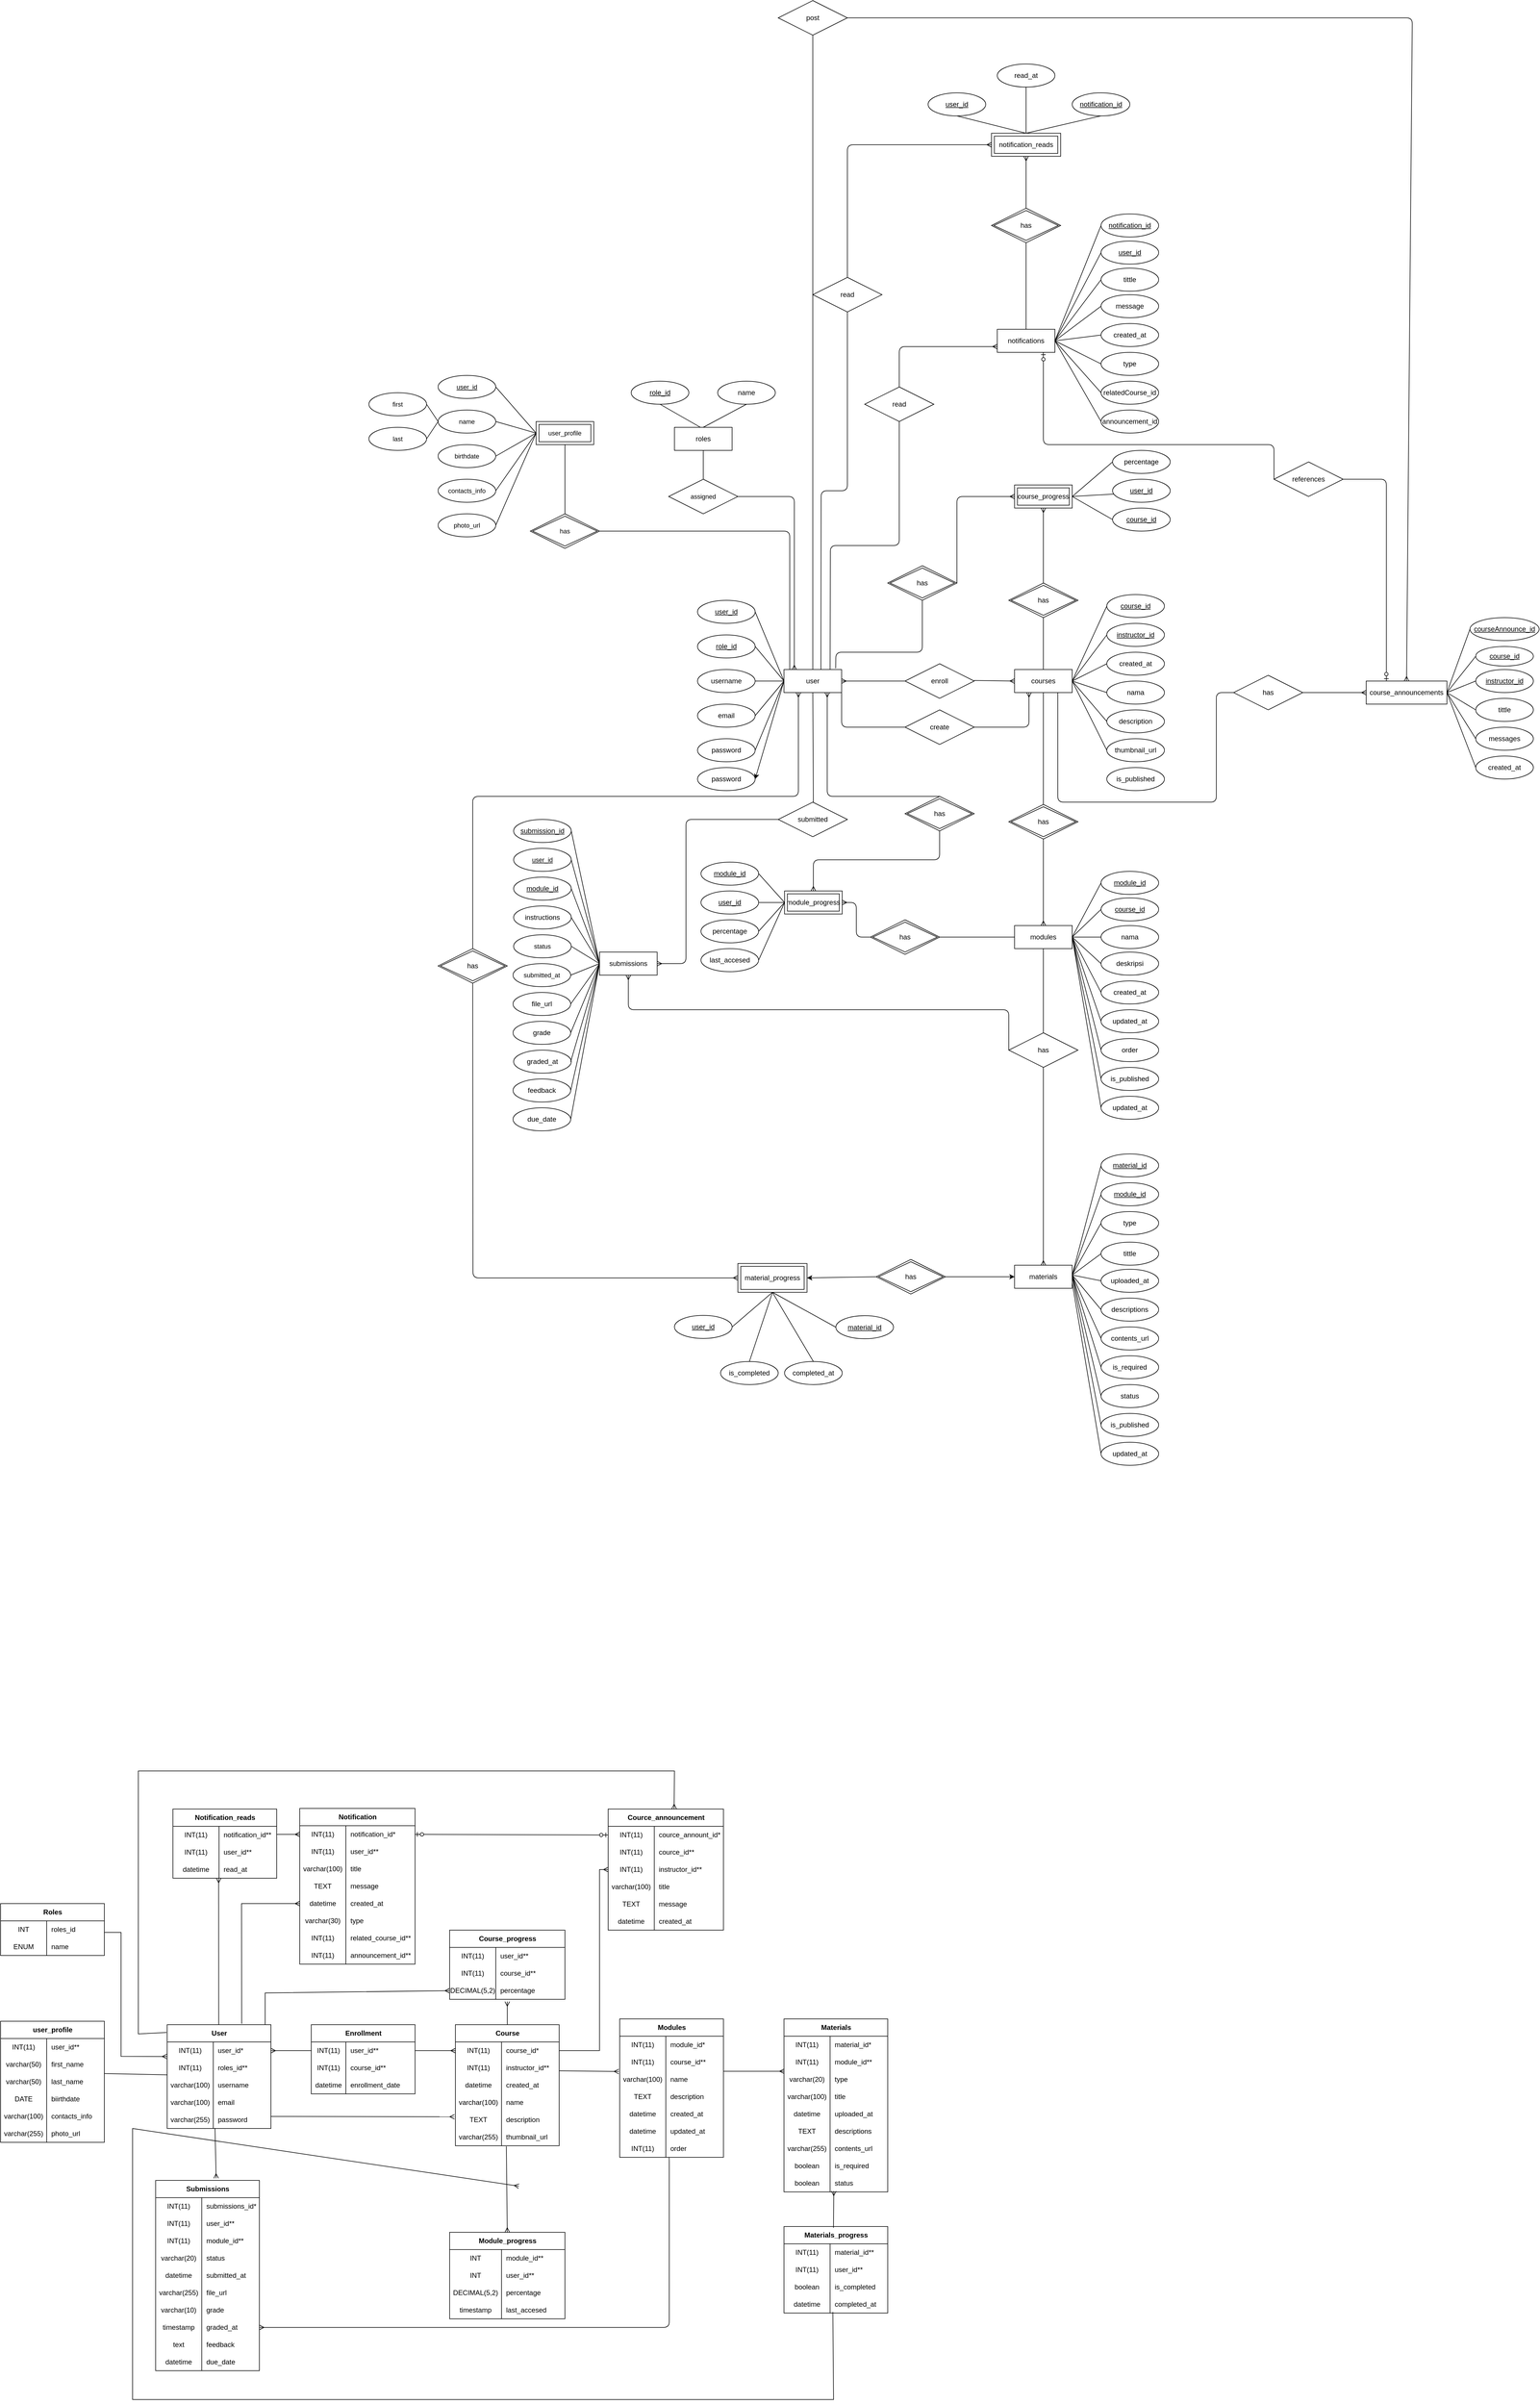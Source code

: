 <mxfile>
    <diagram id="lRircM-t46AAvCutk9AE" name="Page-1">
        <mxGraphModel dx="2472" dy="3058" grid="1" gridSize="10" guides="1" tooltips="1" connect="1" arrows="1" fold="1" page="1" pageScale="1" pageWidth="1169" pageHeight="827" background="#FFFFFF" math="0" shadow="0">
            <root>
                <mxCell id="0"/>
                <mxCell id="1" parent="0"/>
                <mxCell id="235" style="edgeStyle=none;html=1;exitX=0.5;exitY=1;exitDx=0;exitDy=0;endArrow=none;endFill=0;" parent="1" source="4" edge="1">
                    <mxGeometry relative="1" as="geometry">
                        <mxPoint x="640" y="-636.0" as="targetPoint"/>
                    </mxGeometry>
                </mxCell>
                <mxCell id="276" style="edgeStyle=none;html=1;exitX=0.5;exitY=0;exitDx=0;exitDy=0;entryX=0.5;entryY=1;entryDx=0;entryDy=0;endArrow=none;endFill=0;startArrow=none;startFill=0;" parent="1" source="4" edge="1">
                    <mxGeometry relative="1" as="geometry">
                        <mxPoint x="640" y="-960" as="targetPoint"/>
                    </mxGeometry>
                </mxCell>
                <mxCell id="589" style="edgeStyle=none;html=1;exitX=0.25;exitY=1;exitDx=0;exitDy=0;entryX=1;entryY=0.5;entryDx=0;entryDy=0;endArrow=none;endFill=0;startArrow=ERmany;startFill=0;" parent="1" source="4" target="587" edge="1">
                    <mxGeometry relative="1" as="geometry">
                        <Array as="points">
                            <mxPoint x="615" y="-770"/>
                        </Array>
                    </mxGeometry>
                </mxCell>
                <mxCell id="828" style="edgeStyle=none;html=1;exitX=0.75;exitY=1;exitDx=0;exitDy=0;entryX=0;entryY=0.5;entryDx=0;entryDy=0;endArrow=none;endFill=0;" edge="1" parent="1" source="4" target="827">
                    <mxGeometry relative="1" as="geometry">
                        <Array as="points">
                            <mxPoint x="665" y="-640"/>
                            <mxPoint x="940" y="-640"/>
                            <mxPoint x="940" y="-830"/>
                        </Array>
                    </mxGeometry>
                </mxCell>
                <mxCell id="4" value="courses" style="whiteSpace=wrap;html=1;align=center;" parent="1" vertex="1">
                    <mxGeometry x="590" y="-870" width="100" height="40" as="geometry"/>
                </mxCell>
                <mxCell id="236" style="edgeStyle=none;html=1;exitX=0.5;exitY=0;exitDx=0;exitDy=0;entryX=0.5;entryY=1;entryDx=0;entryDy=0;endArrow=none;endFill=0;startArrow=ERmany;startFill=0;" parent="1" edge="1">
                    <mxGeometry relative="1" as="geometry">
                        <mxPoint x="640" y="-426" as="sourcePoint"/>
                        <mxPoint x="640" y="-576.0" as="targetPoint"/>
                    </mxGeometry>
                </mxCell>
                <mxCell id="238" style="edgeStyle=none;html=1;exitX=0.5;exitY=1;exitDx=0;exitDy=0;entryX=0.5;entryY=0;entryDx=0;entryDy=0;endArrow=none;endFill=0;" parent="1" target="586" edge="1">
                    <mxGeometry relative="1" as="geometry">
                        <mxPoint x="640" y="-336" as="targetPoint"/>
                        <mxPoint x="640" y="-386" as="sourcePoint"/>
                    </mxGeometry>
                </mxCell>
                <mxCell id="209" style="edgeStyle=none;html=1;exitX=0.179;exitY=0.012;exitDx=0;exitDy=0;startArrow=ERmany;startFill=0;endArrow=none;endFill=0;exitPerimeter=0;" parent="1" source="7" edge="1">
                    <mxGeometry relative="1" as="geometry">
                        <mxPoint x="110" y="-1170" as="targetPoint"/>
                        <Array as="points">
                            <mxPoint x="208" y="-1170"/>
                        </Array>
                    </mxGeometry>
                </mxCell>
                <mxCell id="210" style="edgeStyle=none;html=1;exitX=1;exitY=0.5;exitDx=0;exitDy=0;entryX=0;entryY=0.5;entryDx=0;entryDy=0;endArrow=none;endFill=0;startArrow=ERmany;startFill=0;" parent="1" source="7" target="46" edge="1">
                    <mxGeometry relative="1" as="geometry"/>
                </mxCell>
                <mxCell id="253" style="edgeStyle=none;html=1;exitX=0.5;exitY=1;exitDx=0;exitDy=0;entryX=0.5;entryY=0;entryDx=0;entryDy=0;endArrow=none;endFill=0;" parent="1" source="7" edge="1">
                    <mxGeometry relative="1" as="geometry">
                        <mxPoint x="241" y="-640" as="targetPoint"/>
                    </mxGeometry>
                </mxCell>
                <mxCell id="260" style="edgeStyle=none;html=1;exitX=0.75;exitY=1;exitDx=0;exitDy=0;entryX=0.5;entryY=0;entryDx=0;entryDy=0;endArrow=none;endFill=0;startArrow=ERmany;startFill=0;" parent="1" source="7" edge="1">
                    <mxGeometry relative="1" as="geometry">
                        <Array as="points">
                            <mxPoint x="265" y="-650"/>
                        </Array>
                        <mxPoint x="460" y="-650" as="targetPoint"/>
                    </mxGeometry>
                </mxCell>
                <mxCell id="287" style="edgeStyle=none;html=1;exitX=0.897;exitY=-0.05;exitDx=0;exitDy=0;entryX=0.5;entryY=1;entryDx=0;entryDy=0;endArrow=none;endFill=0;startArrow=none;startFill=0;exitPerimeter=0;" parent="1" source="7" edge="1">
                    <mxGeometry relative="1" as="geometry">
                        <Array as="points">
                            <mxPoint x="280" y="-900"/>
                            <mxPoint x="430" y="-900"/>
                        </Array>
                        <mxPoint x="430" y="-990" as="targetPoint"/>
                    </mxGeometry>
                </mxCell>
                <mxCell id="590" style="edgeStyle=none;html=1;exitX=1;exitY=1;exitDx=0;exitDy=0;entryX=0;entryY=0.5;entryDx=0;entryDy=0;endArrow=none;endFill=0;" parent="1" source="7" target="587" edge="1">
                    <mxGeometry relative="1" as="geometry">
                        <mxPoint x="289.81" y="-760" as="targetPoint"/>
                        <Array as="points">
                            <mxPoint x="290" y="-770"/>
                        </Array>
                    </mxGeometry>
                </mxCell>
                <mxCell id="686" style="edgeStyle=none;html=1;entryX=1;entryY=0.5;entryDx=0;entryDy=0;endArrow=none;endFill=0;exitX=0.1;exitY=-0.013;exitDx=0;exitDy=0;exitPerimeter=0;" parent="1" source="7" target="529" edge="1">
                    <mxGeometry relative="1" as="geometry">
                        <mxPoint x="200" y="-880" as="sourcePoint"/>
                        <Array as="points">
                            <mxPoint x="200" y="-1110"/>
                        </Array>
                    </mxGeometry>
                </mxCell>
                <mxCell id="772" style="edgeStyle=none;html=1;exitX=0;exitY=0.5;exitDx=0;exitDy=0;entryX=1;entryY=0.5;entryDx=0;entryDy=0;" parent="1" source="7" target="771" edge="1">
                    <mxGeometry relative="1" as="geometry"/>
                </mxCell>
                <mxCell id="856" style="edgeStyle=none;html=1;exitX=0.5;exitY=0;exitDx=0;exitDy=0;endArrow=none;endFill=0;" edge="1" parent="1" source="7" target="855">
                    <mxGeometry relative="1" as="geometry"/>
                </mxCell>
                <mxCell id="7" value="user" style="whiteSpace=wrap;html=1;align=center;" parent="1" vertex="1">
                    <mxGeometry x="190" y="-870" width="100" height="40" as="geometry"/>
                </mxCell>
                <mxCell id="10" value="username" style="ellipse;whiteSpace=wrap;html=1;align=center;" parent="1" vertex="1">
                    <mxGeometry x="40" y="-870" width="100" height="40" as="geometry"/>
                </mxCell>
                <mxCell id="11" value="user_id" style="ellipse;whiteSpace=wrap;html=1;align=center;fontStyle=4;" parent="1" vertex="1">
                    <mxGeometry x="40" y="-990" width="100" height="40" as="geometry"/>
                </mxCell>
                <mxCell id="12" value="email" style="ellipse;whiteSpace=wrap;html=1;align=center;" parent="1" vertex="1">
                    <mxGeometry x="40" y="-810" width="100" height="40" as="geometry"/>
                </mxCell>
                <mxCell id="13" value="password" style="ellipse;whiteSpace=wrap;html=1;align=center;" parent="1" vertex="1">
                    <mxGeometry x="40" y="-750" width="100" height="40" as="geometry"/>
                </mxCell>
                <mxCell id="14" value="role_id" style="ellipse;whiteSpace=wrap;html=1;align=center;fontStyle=4;" parent="1" vertex="1">
                    <mxGeometry x="40" y="-930" width="100" height="40" as="geometry"/>
                </mxCell>
                <mxCell id="15" value="role_id" style="ellipse;whiteSpace=wrap;html=1;align=center;fontStyle=4;" parent="1" vertex="1">
                    <mxGeometry x="-75" y="-1370" width="100" height="40" as="geometry"/>
                </mxCell>
                <mxCell id="16" value="name" style="ellipse;whiteSpace=wrap;html=1;align=center;" parent="1" vertex="1">
                    <mxGeometry x="75" y="-1370" width="100" height="40" as="geometry"/>
                </mxCell>
                <mxCell id="17" value="course_id" style="ellipse;whiteSpace=wrap;html=1;align=center;fontStyle=4;" parent="1" vertex="1">
                    <mxGeometry x="750" y="-1000" width="100" height="40" as="geometry"/>
                </mxCell>
                <mxCell id="18" value="nama" style="ellipse;whiteSpace=wrap;html=1;align=center;" parent="1" vertex="1">
                    <mxGeometry x="750" y="-850" width="100" height="40" as="geometry"/>
                </mxCell>
                <mxCell id="19" value="description" style="ellipse;whiteSpace=wrap;html=1;align=center;" parent="1" vertex="1">
                    <mxGeometry x="750" y="-800" width="100" height="40" as="geometry"/>
                </mxCell>
                <mxCell id="20" value="instructor_id" style="ellipse;whiteSpace=wrap;html=1;align=center;fontStyle=4;" parent="1" vertex="1">
                    <mxGeometry x="750" y="-950" width="100" height="40" as="geometry"/>
                </mxCell>
                <mxCell id="26" value="nama" style="ellipse;whiteSpace=wrap;html=1;align=center;" parent="1" vertex="1">
                    <mxGeometry x="740" y="-426" width="100" height="40" as="geometry"/>
                </mxCell>
                <mxCell id="27" value="deskripsi" style="ellipse;whiteSpace=wrap;html=1;align=center;" parent="1" vertex="1">
                    <mxGeometry x="740" y="-380" width="100" height="40" as="geometry"/>
                </mxCell>
                <mxCell id="28" value="course_id" style="ellipse;whiteSpace=wrap;html=1;align=center;fontStyle=4;" parent="1" vertex="1">
                    <mxGeometry x="740" y="-474" width="100" height="40" as="geometry"/>
                </mxCell>
                <mxCell id="33" value="" style="endArrow=none;html=1;rounded=0;entryX=0;entryY=0.5;entryDx=0;entryDy=0;" parent="1" target="7" edge="1">
                    <mxGeometry relative="1" as="geometry">
                        <mxPoint x="140" y="-970" as="sourcePoint"/>
                        <mxPoint x="300" y="-970" as="targetPoint"/>
                    </mxGeometry>
                </mxCell>
                <mxCell id="34" value="" style="endArrow=none;html=1;rounded=0;entryX=0;entryY=0.5;entryDx=0;entryDy=0;" parent="1" target="7" edge="1">
                    <mxGeometry relative="1" as="geometry">
                        <mxPoint x="140" y="-910" as="sourcePoint"/>
                        <mxPoint x="300" y="-910" as="targetPoint"/>
                    </mxGeometry>
                </mxCell>
                <mxCell id="35" value="" style="endArrow=none;html=1;rounded=0;entryX=0;entryY=0.5;entryDx=0;entryDy=0;" parent="1" target="7" edge="1">
                    <mxGeometry relative="1" as="geometry">
                        <mxPoint x="140" y="-850" as="sourcePoint"/>
                        <mxPoint x="300" y="-850" as="targetPoint"/>
                    </mxGeometry>
                </mxCell>
                <mxCell id="36" value="" style="endArrow=none;html=1;rounded=0;entryX=0;entryY=0.5;entryDx=0;entryDy=0;" parent="1" target="7" edge="1">
                    <mxGeometry relative="1" as="geometry">
                        <mxPoint x="140" y="-790" as="sourcePoint"/>
                        <mxPoint x="300" y="-790" as="targetPoint"/>
                    </mxGeometry>
                </mxCell>
                <mxCell id="37" value="" style="endArrow=none;html=1;rounded=0;entryX=0;entryY=0.5;entryDx=0;entryDy=0;" parent="1" target="7" edge="1">
                    <mxGeometry relative="1" as="geometry">
                        <mxPoint x="140" y="-730" as="sourcePoint"/>
                        <mxPoint x="300" y="-730" as="targetPoint"/>
                    </mxGeometry>
                </mxCell>
                <mxCell id="40" value="" style="endArrow=none;html=1;rounded=0;exitX=1;exitY=0.5;exitDx=0;exitDy=0;entryX=0;entryY=0.5;entryDx=0;entryDy=0;" parent="1" source="4" target="17" edge="1">
                    <mxGeometry relative="1" as="geometry">
                        <mxPoint x="590" y="-950" as="sourcePoint"/>
                        <mxPoint x="750" y="-950" as="targetPoint"/>
                    </mxGeometry>
                </mxCell>
                <mxCell id="42" value="" style="endArrow=none;html=1;rounded=0;exitX=1;exitY=0.5;exitDx=0;exitDy=0;entryX=0;entryY=0.5;entryDx=0;entryDy=0;" parent="1" source="4" target="20" edge="1">
                    <mxGeometry relative="1" as="geometry">
                        <mxPoint x="590" y="-890" as="sourcePoint"/>
                        <mxPoint x="760" y="-910" as="targetPoint"/>
                    </mxGeometry>
                </mxCell>
                <mxCell id="43" value="" style="endArrow=none;html=1;rounded=0;exitX=1;exitY=0.5;exitDx=0;exitDy=0;" parent="1" source="4" edge="1">
                    <mxGeometry relative="1" as="geometry">
                        <mxPoint x="590" y="-830" as="sourcePoint"/>
                        <mxPoint x="750" y="-830" as="targetPoint"/>
                    </mxGeometry>
                </mxCell>
                <mxCell id="44" value="" style="endArrow=none;html=1;rounded=0;exitX=1;exitY=0.5;exitDx=0;exitDy=0;entryX=0;entryY=0.5;entryDx=0;entryDy=0;" parent="1" source="4" target="19" edge="1">
                    <mxGeometry relative="1" as="geometry">
                        <mxPoint x="590" y="-770" as="sourcePoint"/>
                        <mxPoint x="750" y="-770" as="targetPoint"/>
                    </mxGeometry>
                </mxCell>
                <mxCell id="46" value="enroll" style="shape=rhombus;perimeter=rhombusPerimeter;whiteSpace=wrap;html=1;align=center;" parent="1" vertex="1">
                    <mxGeometry x="400" y="-880" width="120" height="60" as="geometry"/>
                </mxCell>
                <mxCell id="208" style="edgeStyle=none;html=1;exitX=0.5;exitY=0;exitDx=0;exitDy=0;entryX=0.5;entryY=1;entryDx=0;entryDy=0;endArrow=none;endFill=0;" parent="1" source="60" target="3" edge="1">
                    <mxGeometry relative="1" as="geometry"/>
                </mxCell>
                <mxCell id="60" value="assigned" style="shape=rhombus;perimeter=rhombusPerimeter;whiteSpace=wrap;html=1;align=center;fontFamily=Helvetica;fontSize=11;fontColor=default;labelBackgroundColor=default;" parent="1" vertex="1">
                    <mxGeometry x="-10" y="-1200" width="120" height="60" as="geometry"/>
                </mxCell>
                <mxCell id="77" style="edgeStyle=none;shape=connector;rounded=1;html=1;exitX=0.5;exitY=0;exitDx=0;exitDy=0;entryX=0.5;entryY=1;entryDx=0;entryDy=0;strokeColor=default;align=center;verticalAlign=middle;fontFamily=Helvetica;fontSize=11;fontColor=default;labelBackgroundColor=default;endArrow=none;endFill=0;" parent="1" source="3" edge="1">
                    <mxGeometry relative="1" as="geometry">
                        <mxPoint x="125" y="-1330" as="targetPoint"/>
                    </mxGeometry>
                </mxCell>
                <mxCell id="3" value="roles" style="whiteSpace=wrap;html=1;align=center;" parent="1" vertex="1">
                    <mxGeometry y="-1290" width="100" height="40" as="geometry"/>
                </mxCell>
                <mxCell id="254" style="edgeStyle=none;html=1;exitX=1;exitY=0.5;exitDx=0;exitDy=0;entryX=0;entryY=0.5;entryDx=0;entryDy=0;endArrow=none;endFill=0;startArrow=ERmany;startFill=0;" parent="1" source="578" edge="1">
                    <mxGeometry relative="1" as="geometry">
                        <mxPoint x="-30.0" y="-610" as="sourcePoint"/>
                        <mxPoint x="181" y="-610" as="targetPoint"/>
                        <Array as="points">
                            <mxPoint x="20" y="-360"/>
                            <mxPoint x="20" y="-610"/>
                        </Array>
                    </mxGeometry>
                </mxCell>
                <mxCell id="76" value="" style="endArrow=none;html=1;rounded=0;exitX=0.5;exitY=1;exitDx=0;exitDy=0;" parent="1" source="15" edge="1">
                    <mxGeometry relative="1" as="geometry">
                        <mxPoint x="175" y="-1120" as="sourcePoint"/>
                        <mxPoint x="45" y="-1290" as="targetPoint"/>
                    </mxGeometry>
                </mxCell>
                <mxCell id="79" value="submission_id" style="ellipse;whiteSpace=wrap;html=1;align=center;fontStyle=4;" parent="1" vertex="1">
                    <mxGeometry x="-279" y="-610" width="100" height="40" as="geometry"/>
                </mxCell>
                <mxCell id="81" value="status" style="ellipse;whiteSpace=wrap;html=1;align=center;fontFamily=Helvetica;fontSize=11;fontColor=default;labelBackgroundColor=default;" parent="1" vertex="1">
                    <mxGeometry x="-279" y="-410" width="100" height="40" as="geometry"/>
                </mxCell>
                <mxCell id="82" value="submitted_at" style="ellipse;whiteSpace=wrap;html=1;align=center;fontFamily=Helvetica;fontSize=11;fontColor=default;labelBackgroundColor=default;" parent="1" vertex="1">
                    <mxGeometry x="-280" y="-360" width="100" height="40" as="geometry"/>
                </mxCell>
                <mxCell id="85" value="&lt;u&gt;user_id&lt;/u&gt;" style="ellipse;whiteSpace=wrap;html=1;align=center;fontFamily=Helvetica;fontSize=11;fontColor=default;labelBackgroundColor=default;" parent="1" vertex="1">
                    <mxGeometry x="-279" y="-560" width="100" height="40" as="geometry"/>
                </mxCell>
                <mxCell id="92" value="" style="endArrow=none;html=1;rounded=0;entryX=0;entryY=0.5;entryDx=0;entryDy=0;exitX=1;exitY=0.5;exitDx=0;exitDy=0;" parent="1" source="79" edge="1">
                    <mxGeometry relative="1" as="geometry">
                        <mxPoint x="-179" y="-450" as="sourcePoint"/>
                        <mxPoint x="-130.0" y="-360" as="targetPoint"/>
                    </mxGeometry>
                </mxCell>
                <mxCell id="94" value="" style="endArrow=none;html=1;rounded=0;exitX=1;exitY=0.5;exitDx=0;exitDy=0;entryX=0;entryY=0.5;entryDx=0;entryDy=0;" parent="1" source="82" edge="1">
                    <mxGeometry relative="1" as="geometry">
                        <mxPoint x="1" y="-360" as="sourcePoint"/>
                        <mxPoint x="-130.0" y="-360" as="targetPoint"/>
                    </mxGeometry>
                </mxCell>
                <mxCell id="95" value="" style="endArrow=none;html=1;rounded=0;entryX=0;entryY=0.5;entryDx=0;entryDy=0;exitX=1;exitY=0.5;exitDx=0;exitDy=0;" parent="1" source="85" edge="1">
                    <mxGeometry relative="1" as="geometry">
                        <mxPoint x="-179" y="-350" as="sourcePoint"/>
                        <mxPoint x="-130.0" y="-360" as="targetPoint"/>
                    </mxGeometry>
                </mxCell>
                <mxCell id="97" value="" style="endArrow=none;html=1;rounded=0;entryX=0;entryY=0.5;entryDx=0;entryDy=0;exitX=1;exitY=0.5;exitDx=0;exitDy=0;" parent="1" source="81" edge="1">
                    <mxGeometry relative="1" as="geometry">
                        <mxPoint x="-179" y="-300" as="sourcePoint"/>
                        <mxPoint x="-130.0" y="-360" as="targetPoint"/>
                    </mxGeometry>
                </mxCell>
                <mxCell id="112" value="created_at" style="ellipse;whiteSpace=wrap;html=1;align=center;" parent="1" vertex="1">
                    <mxGeometry x="740" y="-330" width="100" height="40" as="geometry"/>
                </mxCell>
                <mxCell id="117" style="edgeStyle=none;shape=connector;rounded=1;html=1;exitX=0;exitY=0.5;exitDx=0;exitDy=0;entryX=1;entryY=0.5;entryDx=0;entryDy=0;strokeColor=default;align=center;verticalAlign=middle;fontFamily=Helvetica;fontSize=11;fontColor=default;labelBackgroundColor=default;endArrow=none;endFill=0;" parent="1" source="116" target="4" edge="1">
                    <mxGeometry relative="1" as="geometry"/>
                </mxCell>
                <mxCell id="116" value="created_at" style="ellipse;whiteSpace=wrap;html=1;align=center;" parent="1" vertex="1">
                    <mxGeometry x="750" y="-900" width="100" height="40" as="geometry"/>
                </mxCell>
                <mxCell id="135" value="updated_at" style="ellipse;whiteSpace=wrap;html=1;align=center;" parent="1" vertex="1">
                    <mxGeometry x="740" y="-280" width="100" height="40" as="geometry"/>
                </mxCell>
                <mxCell id="136" value="order" style="ellipse;whiteSpace=wrap;html=1;align=center;" parent="1" vertex="1">
                    <mxGeometry x="740" y="-230" width="100" height="40" as="geometry"/>
                </mxCell>
                <mxCell id="141" value="&lt;u&gt;user_id&lt;/u&gt;" style="ellipse;whiteSpace=wrap;html=1;align=center;" parent="1" vertex="1">
                    <mxGeometry x="46" y="-486" width="100" height="40" as="geometry"/>
                </mxCell>
                <mxCell id="142" value="&lt;u&gt;module_id&lt;/u&gt;" style="ellipse;whiteSpace=wrap;html=1;align=center;" parent="1" vertex="1">
                    <mxGeometry x="46" y="-536" width="100" height="40" as="geometry"/>
                </mxCell>
                <mxCell id="144" value="percentage" style="ellipse;whiteSpace=wrap;html=1;align=center;" parent="1" vertex="1">
                    <mxGeometry x="46" y="-436" width="100" height="40" as="geometry"/>
                </mxCell>
                <mxCell id="145" value="last_accesed" style="ellipse;whiteSpace=wrap;html=1;align=center;" parent="1" vertex="1">
                    <mxGeometry x="46" y="-386" width="100" height="40" as="geometry"/>
                </mxCell>
                <mxCell id="277" style="edgeStyle=none;html=1;exitX=0.5;exitY=1;exitDx=0;exitDy=0;entryX=0.5;entryY=0;entryDx=0;entryDy=0;endArrow=none;endFill=0;startArrow=ERmany;startFill=0;" parent="1" edge="1">
                    <mxGeometry relative="1" as="geometry">
                        <mxPoint x="640" y="-1150" as="sourcePoint"/>
                        <mxPoint x="640" y="-1020" as="targetPoint"/>
                    </mxGeometry>
                </mxCell>
                <mxCell id="288" style="edgeStyle=none;html=1;exitX=0;exitY=0.5;exitDx=0;exitDy=0;entryX=1;entryY=0.5;entryDx=0;entryDy=0;endArrow=none;endFill=0;startArrow=ERmany;startFill=0;" parent="1" source="306" edge="1">
                    <mxGeometry relative="1" as="geometry">
                        <Array as="points">
                            <mxPoint x="490" y="-1170"/>
                        </Array>
                        <mxPoint x="630" y="-1170" as="sourcePoint"/>
                        <mxPoint x="490" y="-1020" as="targetPoint"/>
                    </mxGeometry>
                </mxCell>
                <mxCell id="201" style="edgeStyle=none;shape=connector;rounded=1;html=1;exitX=0;exitY=0.5;exitDx=0;exitDy=0;strokeColor=default;align=center;verticalAlign=middle;fontFamily=Helvetica;fontSize=11;fontColor=default;labelBackgroundColor=default;endArrow=none;endFill=0;entryX=1;entryY=0.5;entryDx=0;entryDy=0;" parent="1" source="149" edge="1">
                    <mxGeometry relative="1" as="geometry">
                        <mxPoint x="690" y="-1170" as="targetPoint"/>
                    </mxGeometry>
                </mxCell>
                <mxCell id="204" style="edgeStyle=none;shape=connector;rounded=1;html=1;exitX=0;exitY=0.5;exitDx=0;exitDy=0;strokeColor=default;align=center;verticalAlign=middle;fontFamily=Helvetica;fontSize=11;fontColor=default;labelBackgroundColor=default;endArrow=none;endFill=0;entryX=1;entryY=0.5;entryDx=0;entryDy=0;" parent="1" source="150" edge="1">
                    <mxGeometry relative="1" as="geometry">
                        <mxPoint x="690" y="-1170" as="targetPoint"/>
                    </mxGeometry>
                </mxCell>
                <mxCell id="191" style="edgeStyle=none;shape=connector;rounded=1;html=1;exitX=1;exitY=0.5;exitDx=0;exitDy=0;entryX=0;entryY=0.5;entryDx=0;entryDy=0;strokeColor=default;align=center;verticalAlign=middle;fontFamily=Helvetica;fontSize=11;fontColor=default;labelBackgroundColor=default;endArrow=none;endFill=0;" parent="1" target="154" edge="1">
                    <mxGeometry relative="1" as="geometry">
                        <mxPoint x="690" y="180" as="sourcePoint"/>
                    </mxGeometry>
                </mxCell>
                <mxCell id="155" value="module_id" style="ellipse;whiteSpace=wrap;html=1;align=center;fontStyle=4;" parent="1" vertex="1">
                    <mxGeometry x="740" y="20" width="100" height="40" as="geometry"/>
                </mxCell>
                <mxCell id="156" value="tittle" style="ellipse;whiteSpace=wrap;html=1;align=center;" parent="1" vertex="1">
                    <mxGeometry x="740" y="123" width="100" height="40" as="geometry"/>
                </mxCell>
                <mxCell id="157" value="type" style="ellipse;whiteSpace=wrap;html=1;align=center;" parent="1" vertex="1">
                    <mxGeometry x="740" y="70" width="100" height="40" as="geometry"/>
                </mxCell>
                <mxCell id="196" style="edgeStyle=none;shape=connector;rounded=1;html=1;exitX=0;exitY=0.5;exitDx=0;exitDy=0;entryX=1;entryY=0.5;entryDx=0;entryDy=0;strokeColor=default;align=center;verticalAlign=middle;fontFamily=Helvetica;fontSize=11;fontColor=default;labelBackgroundColor=default;endArrow=none;endFill=0;" parent="1" source="158" edge="1">
                    <mxGeometry relative="1" as="geometry">
                        <mxPoint x="690" y="180" as="targetPoint"/>
                    </mxGeometry>
                </mxCell>
                <mxCell id="197" style="edgeStyle=none;shape=connector;rounded=1;html=1;exitX=0;exitY=0.5;exitDx=0;exitDy=0;entryX=1;entryY=0.5;entryDx=0;entryDy=0;strokeColor=default;align=center;verticalAlign=middle;fontFamily=Helvetica;fontSize=11;fontColor=default;labelBackgroundColor=default;endArrow=none;endFill=0;" parent="1" source="159" edge="1">
                    <mxGeometry relative="1" as="geometry">
                        <mxPoint x="690" y="180" as="targetPoint"/>
                    </mxGeometry>
                </mxCell>
                <mxCell id="195" style="edgeStyle=none;shape=connector;rounded=1;html=1;exitX=0;exitY=0.5;exitDx=0;exitDy=0;strokeColor=default;align=center;verticalAlign=middle;fontFamily=Helvetica;fontSize=11;fontColor=default;labelBackgroundColor=default;endArrow=none;endFill=0;" parent="1" source="160" edge="1">
                    <mxGeometry relative="1" as="geometry">
                        <mxPoint x="690" y="180" as="targetPoint"/>
                    </mxGeometry>
                </mxCell>
                <mxCell id="198" style="edgeStyle=none;shape=connector;rounded=1;html=1;exitX=0;exitY=0.5;exitDx=0;exitDy=0;strokeColor=default;align=center;verticalAlign=middle;fontFamily=Helvetica;fontSize=11;fontColor=default;labelBackgroundColor=default;endArrow=none;endFill=0;" parent="1" source="161" edge="1">
                    <mxGeometry relative="1" as="geometry">
                        <mxPoint x="690" y="180" as="targetPoint"/>
                    </mxGeometry>
                </mxCell>
                <mxCell id="199" style="edgeStyle=none;shape=connector;rounded=1;html=1;exitX=0;exitY=0.5;exitDx=0;exitDy=0;strokeColor=default;align=center;verticalAlign=middle;fontFamily=Helvetica;fontSize=11;fontColor=default;labelBackgroundColor=default;endArrow=none;endFill=0;" parent="1" source="162" edge="1">
                    <mxGeometry relative="1" as="geometry">
                        <mxPoint x="690" y="180" as="targetPoint"/>
                    </mxGeometry>
                </mxCell>
                <mxCell id="163" value="module_id" style="ellipse;whiteSpace=wrap;html=1;align=center;fontStyle=4;" parent="1" vertex="1">
                    <mxGeometry x="-279" y="-510" width="100" height="40" as="geometry"/>
                </mxCell>
                <mxCell id="164" value="" style="endArrow=none;html=1;rounded=0;entryX=0;entryY=0.5;entryDx=0;entryDy=0;exitX=1;exitY=0.5;exitDx=0;exitDy=0;" parent="1" source="163" edge="1">
                    <mxGeometry relative="1" as="geometry">
                        <mxPoint x="-180" y="-300" as="sourcePoint"/>
                        <mxPoint x="-130.0" y="-360" as="targetPoint"/>
                    </mxGeometry>
                </mxCell>
                <mxCell id="165" value="instructions" style="ellipse;whiteSpace=wrap;html=1;align=center;" parent="1" vertex="1">
                    <mxGeometry x="-279" y="-460" width="100" height="40" as="geometry"/>
                </mxCell>
                <mxCell id="166" value="" style="endArrow=none;html=1;rounded=0;entryX=0;entryY=0.5;entryDx=0;entryDy=0;exitX=1;exitY=0.5;exitDx=0;exitDy=0;" parent="1" source="165" edge="1">
                    <mxGeometry relative="1" as="geometry">
                        <mxPoint x="-180" y="-250" as="sourcePoint"/>
                        <mxPoint x="-130.0" y="-360" as="targetPoint"/>
                    </mxGeometry>
                </mxCell>
                <mxCell id="167" value="file_url" style="ellipse;whiteSpace=wrap;html=1;align=center;" parent="1" vertex="1">
                    <mxGeometry x="-280" y="-310" width="100" height="40" as="geometry"/>
                </mxCell>
                <mxCell id="168" value="grade" style="ellipse;whiteSpace=wrap;html=1;align=center;" parent="1" vertex="1">
                    <mxGeometry x="-280" y="-260" width="100" height="40" as="geometry"/>
                </mxCell>
                <mxCell id="169" value="graded_at" style="ellipse;whiteSpace=wrap;html=1;align=center;" parent="1" vertex="1">
                    <mxGeometry x="-279" y="-210" width="100" height="40" as="geometry"/>
                </mxCell>
                <mxCell id="170" value="feedback" style="ellipse;whiteSpace=wrap;html=1;align=center;" parent="1" vertex="1">
                    <mxGeometry x="-280" y="-160" width="100" height="40" as="geometry"/>
                </mxCell>
                <mxCell id="178" value="" style="endArrow=none;html=1;rounded=0;entryX=0;entryY=0.5;entryDx=0;entryDy=0;" parent="1" edge="1">
                    <mxGeometry relative="1" as="geometry">
                        <mxPoint x="-180" y="-290" as="sourcePoint"/>
                        <mxPoint x="-130.0" y="-360" as="targetPoint"/>
                    </mxGeometry>
                </mxCell>
                <mxCell id="179" value="" style="endArrow=none;html=1;rounded=0;entryX=0;entryY=0.5;entryDx=0;entryDy=0;" parent="1" edge="1">
                    <mxGeometry relative="1" as="geometry">
                        <mxPoint x="-180" y="-240" as="sourcePoint"/>
                        <mxPoint x="-130.0" y="-360" as="targetPoint"/>
                    </mxGeometry>
                </mxCell>
                <mxCell id="181" value="" style="endArrow=none;html=1;rounded=0;entryX=0;entryY=0.5;entryDx=0;entryDy=0;" parent="1" edge="1">
                    <mxGeometry relative="1" as="geometry">
                        <mxPoint x="-180" y="-190" as="sourcePoint"/>
                        <mxPoint x="-130.0" y="-360" as="targetPoint"/>
                    </mxGeometry>
                </mxCell>
                <mxCell id="182" value="" style="endArrow=none;html=1;rounded=0;entryX=0;entryY=0.5;entryDx=0;entryDy=0;" parent="1" edge="1">
                    <mxGeometry relative="1" as="geometry">
                        <mxPoint x="-180" y="-140" as="sourcePoint"/>
                        <mxPoint x="-130.0" y="-360" as="targetPoint"/>
                    </mxGeometry>
                </mxCell>
                <mxCell id="211" style="edgeStyle=none;html=1;exitX=0;exitY=0.5;exitDx=0;exitDy=0;endArrow=none;endFill=0;startArrow=ERmany;startFill=0;" parent="1" source="4" edge="1">
                    <mxGeometry relative="1" as="geometry">
                        <mxPoint x="520" y="-851" as="targetPoint"/>
                    </mxGeometry>
                </mxCell>
                <mxCell id="192" style="edgeStyle=none;shape=connector;rounded=1;html=1;exitX=1;exitY=0.5;exitDx=0;exitDy=0;entryX=0;entryY=0.5;entryDx=0;entryDy=0;strokeColor=default;align=center;verticalAlign=middle;fontFamily=Helvetica;fontSize=11;fontColor=default;labelBackgroundColor=default;endArrow=none;endFill=0;" parent="1" target="155" edge="1">
                    <mxGeometry relative="1" as="geometry">
                        <mxPoint x="690" y="180" as="sourcePoint"/>
                    </mxGeometry>
                </mxCell>
                <mxCell id="193" style="edgeStyle=none;shape=connector;rounded=1;html=1;exitX=1;exitY=0.5;exitDx=0;exitDy=0;entryX=0;entryY=0.5;entryDx=0;entryDy=0;strokeColor=default;align=center;verticalAlign=middle;fontFamily=Helvetica;fontSize=11;fontColor=default;labelBackgroundColor=default;endArrow=none;endFill=0;" parent="1" target="157" edge="1">
                    <mxGeometry relative="1" as="geometry">
                        <mxPoint x="690" y="180" as="sourcePoint"/>
                    </mxGeometry>
                </mxCell>
                <mxCell id="194" style="edgeStyle=none;shape=connector;rounded=1;html=1;exitX=1;exitY=0.5;exitDx=0;exitDy=0;entryX=0;entryY=0.5;entryDx=0;entryDy=0;strokeColor=default;align=center;verticalAlign=middle;fontFamily=Helvetica;fontSize=11;fontColor=default;labelBackgroundColor=default;endArrow=none;endFill=0;" parent="1" target="156" edge="1">
                    <mxGeometry relative="1" as="geometry">
                        <mxPoint x="690" y="180" as="sourcePoint"/>
                    </mxGeometry>
                </mxCell>
                <mxCell id="239" style="edgeStyle=none;html=1;exitX=0.5;exitY=0;exitDx=0;exitDy=0;entryX=0.5;entryY=1;entryDx=0;entryDy=0;endArrow=none;endFill=0;startArrow=ERmany;startFill=0;" parent="1" source="585" edge="1">
                    <mxGeometry relative="1" as="geometry">
                        <mxPoint x="640" y="57" as="sourcePoint"/>
                        <mxPoint x="640" y="-180.0" as="targetPoint"/>
                    </mxGeometry>
                </mxCell>
                <mxCell id="160" value="uploaded_at" style="ellipse;whiteSpace=wrap;html=1;align=center;" parent="1" vertex="1">
                    <mxGeometry x="740" y="170" width="100" height="40" as="geometry"/>
                </mxCell>
                <mxCell id="158" value="descriptions" style="ellipse;whiteSpace=wrap;html=1;align=center;" parent="1" vertex="1">
                    <mxGeometry x="740" y="220" width="100" height="40" as="geometry"/>
                </mxCell>
                <mxCell id="159" value="contents_url" style="ellipse;whiteSpace=wrap;html=1;align=center;" parent="1" vertex="1">
                    <mxGeometry x="740" y="270" width="100" height="40" as="geometry"/>
                </mxCell>
                <mxCell id="161" value="is_required" style="ellipse;whiteSpace=wrap;html=1;align=center;" parent="1" vertex="1">
                    <mxGeometry x="740" y="320" width="100" height="40" as="geometry"/>
                </mxCell>
                <mxCell id="162" value="status" style="ellipse;whiteSpace=wrap;html=1;align=center;" parent="1" vertex="1">
                    <mxGeometry x="740" y="370" width="100" height="40" as="geometry"/>
                </mxCell>
                <mxCell id="149" value="course_id" style="ellipse;whiteSpace=wrap;html=1;align=center;fontStyle=4;" parent="1" vertex="1">
                    <mxGeometry x="760" y="-1150" width="100" height="40" as="geometry"/>
                </mxCell>
                <mxCell id="203" style="edgeStyle=none;shape=connector;rounded=1;html=1;exitX=1;exitY=0.5;exitDx=0;exitDy=0;strokeColor=default;align=center;verticalAlign=middle;fontFamily=Helvetica;fontSize=11;fontColor=default;labelBackgroundColor=default;endArrow=none;endFill=0;" parent="1" source="148" edge="1">
                    <mxGeometry relative="1" as="geometry">
                        <mxPoint x="690" y="-1170" as="targetPoint"/>
                    </mxGeometry>
                </mxCell>
                <mxCell id="148" value="user_id" style="ellipse;whiteSpace=wrap;html=1;align=center;fontStyle=4;" parent="1" vertex="1">
                    <mxGeometry x="760" y="-1200" width="100" height="40" as="geometry"/>
                </mxCell>
                <mxCell id="150" value="percentage" style="ellipse;whiteSpace=wrap;html=1;align=center;" parent="1" vertex="1">
                    <mxGeometry x="760" y="-1250" width="100" height="40" as="geometry"/>
                </mxCell>
                <mxCell id="213" style="edgeStyle=none;html=1;exitX=0;exitY=0.5;exitDx=0;exitDy=0;entryX=1;entryY=0.5;entryDx=0;entryDy=0;endArrow=none;endFill=0;" parent="1" source="212" target="4" edge="1">
                    <mxGeometry relative="1" as="geometry"/>
                </mxCell>
                <mxCell id="227" value="" style="endArrow=none;html=1;rounded=0;exitX=1;exitY=0.5;exitDx=0;exitDy=0;entryX=0;entryY=0.5;entryDx=0;entryDy=0;" parent="1" target="28" edge="1">
                    <mxGeometry relative="1" as="geometry">
                        <mxPoint x="690" y="-406" as="sourcePoint"/>
                        <mxPoint x="770" y="-450" as="targetPoint"/>
                    </mxGeometry>
                </mxCell>
                <mxCell id="212" value="thumbnail_url" style="ellipse;whiteSpace=wrap;html=1;align=center;" parent="1" vertex="1">
                    <mxGeometry x="750" y="-750" width="100" height="40" as="geometry"/>
                </mxCell>
                <mxCell id="229" value="" style="endArrow=none;html=1;rounded=0;exitX=1;exitY=0.5;exitDx=0;exitDy=0;entryX=0;entryY=0.5;entryDx=0;entryDy=0;" parent="1" target="26" edge="1">
                    <mxGeometry relative="1" as="geometry">
                        <mxPoint x="690" y="-406" as="sourcePoint"/>
                        <mxPoint x="770" y="-410" as="targetPoint"/>
                    </mxGeometry>
                </mxCell>
                <mxCell id="230" value="" style="endArrow=none;html=1;rounded=0;exitX=1;exitY=0.5;exitDx=0;exitDy=0;entryX=0;entryY=0.5;entryDx=0;entryDy=0;" parent="1" target="27" edge="1">
                    <mxGeometry relative="1" as="geometry">
                        <mxPoint x="690" y="-406" as="sourcePoint"/>
                        <mxPoint x="770" y="-360" as="targetPoint"/>
                    </mxGeometry>
                </mxCell>
                <mxCell id="231" value="" style="endArrow=none;html=1;rounded=0;exitX=1;exitY=0.5;exitDx=0;exitDy=0;entryX=0;entryY=0.5;entryDx=0;entryDy=0;" parent="1" target="112" edge="1">
                    <mxGeometry relative="1" as="geometry">
                        <mxPoint x="690" y="-406" as="sourcePoint"/>
                        <mxPoint x="770" y="-310" as="targetPoint"/>
                    </mxGeometry>
                </mxCell>
                <mxCell id="233" value="" style="endArrow=none;html=1;rounded=0;exitX=1;exitY=0.5;exitDx=0;exitDy=0;entryX=0;entryY=0.5;entryDx=0;entryDy=0;" parent="1" target="135" edge="1">
                    <mxGeometry relative="1" as="geometry">
                        <mxPoint x="690" y="-406" as="sourcePoint"/>
                        <mxPoint x="770" y="-260" as="targetPoint"/>
                    </mxGeometry>
                </mxCell>
                <mxCell id="234" value="" style="endArrow=none;html=1;rounded=0;exitX=1;exitY=0.5;exitDx=0;exitDy=0;entryX=0;entryY=0.5;entryDx=0;entryDy=0;" parent="1" target="136" edge="1">
                    <mxGeometry relative="1" as="geometry">
                        <mxPoint x="690" y="-406" as="sourcePoint"/>
                        <mxPoint x="770" y="-210" as="targetPoint"/>
                    </mxGeometry>
                </mxCell>
                <mxCell id="302" style="edgeStyle=orthogonalEdgeStyle;html=1;exitX=0;exitY=0.5;exitDx=0;exitDy=0;entryX=0.5;entryY=1;entryDx=0;entryDy=0;endArrow=ERmany;endFill=0;" parent="1" source="586" target="578" edge="1">
                    <mxGeometry relative="1" as="geometry">
                        <Array as="points">
                            <mxPoint x="580" y="-280"/>
                            <mxPoint x="-80" y="-280"/>
                        </Array>
                        <mxPoint x="640" y="-280.0" as="sourcePoint"/>
                        <mxPoint x="-80.0" y="-590" as="targetPoint"/>
                    </mxGeometry>
                </mxCell>
                <mxCell id="154" value="material_id" style="ellipse;whiteSpace=wrap;html=1;align=center;fontStyle=4;" parent="1" vertex="1">
                    <mxGeometry x="740" y="-30" width="100" height="40" as="geometry"/>
                </mxCell>
                <mxCell id="247" value="" style="endArrow=none;html=1;rounded=0;exitX=1;exitY=0.5;exitDx=0;exitDy=0;entryX=0;entryY=0.5;entryDx=0;entryDy=0;" parent="1" source="141" edge="1">
                    <mxGeometry relative="1" as="geometry">
                        <mxPoint x="141" y="-466" as="sourcePoint"/>
                        <mxPoint x="191" y="-466" as="targetPoint"/>
                    </mxGeometry>
                </mxCell>
                <mxCell id="248" value="" style="endArrow=none;html=1;rounded=0;exitX=1;exitY=0.5;exitDx=0;exitDy=0;entryX=0;entryY=0.5;entryDx=0;entryDy=0;" parent="1" source="144" edge="1">
                    <mxGeometry relative="1" as="geometry">
                        <mxPoint x="141" y="-416" as="sourcePoint"/>
                        <mxPoint x="191" y="-466" as="targetPoint"/>
                    </mxGeometry>
                </mxCell>
                <mxCell id="249" value="" style="endArrow=none;html=1;rounded=0;entryX=0;entryY=0.5;entryDx=0;entryDy=0;exitX=1;exitY=0.5;exitDx=0;exitDy=0;" parent="1" source="145" edge="1">
                    <mxGeometry relative="1" as="geometry">
                        <mxPoint x="141" y="-366" as="sourcePoint"/>
                        <mxPoint x="191" y="-466" as="targetPoint"/>
                    </mxGeometry>
                </mxCell>
                <mxCell id="262" style="edgeStyle=orthogonalEdgeStyle;html=1;exitX=0.5;exitY=1;exitDx=0;exitDy=0;entryX=0.5;entryY=0;entryDx=0;entryDy=0;endArrow=ERmany;endFill=0;" parent="1" target="308" edge="1">
                    <mxGeometry relative="1" as="geometry">
                        <Array as="points">
                            <mxPoint x="460" y="-540"/>
                            <mxPoint x="241" y="-540"/>
                        </Array>
                        <mxPoint x="241" y="-3" as="targetPoint"/>
                        <mxPoint x="460" y="-590" as="sourcePoint"/>
                    </mxGeometry>
                </mxCell>
                <mxCell id="264" value="Roles" style="shape=table;startSize=30;container=1;collapsible=1;childLayout=tableLayout;fixedRows=1;rowLines=0;fontStyle=1;align=center;resizeLast=1;html=1;" parent="1" vertex="1">
                    <mxGeometry x="-1169" y="1270" width="180" height="90" as="geometry"/>
                </mxCell>
                <mxCell id="268" value="" style="shape=tableRow;horizontal=0;startSize=0;swimlaneHead=0;swimlaneBody=0;fillColor=none;collapsible=0;dropTarget=0;points=[[0,0.5],[1,0.5]];portConstraint=eastwest;top=0;left=0;right=0;bottom=0;" parent="264" vertex="1">
                    <mxGeometry y="30" width="180" height="30" as="geometry"/>
                </mxCell>
                <mxCell id="269" value="INT" style="shape=partialRectangle;connectable=0;fillColor=none;top=0;left=0;bottom=0;right=0;editable=1;overflow=hidden;whiteSpace=wrap;html=1;" parent="268" vertex="1">
                    <mxGeometry width="80" height="30" as="geometry">
                        <mxRectangle width="80" height="30" as="alternateBounds"/>
                    </mxGeometry>
                </mxCell>
                <mxCell id="270" value="roles_id" style="shape=partialRectangle;connectable=0;fillColor=none;top=0;left=0;bottom=0;right=0;align=left;spacingLeft=6;overflow=hidden;whiteSpace=wrap;html=1;" parent="268" vertex="1">
                    <mxGeometry x="80" width="100" height="30" as="geometry">
                        <mxRectangle width="100" height="30" as="alternateBounds"/>
                    </mxGeometry>
                </mxCell>
                <mxCell id="271" value="" style="shape=tableRow;horizontal=0;startSize=0;swimlaneHead=0;swimlaneBody=0;fillColor=none;collapsible=0;dropTarget=0;points=[[0,0.5],[1,0.5]];portConstraint=eastwest;top=0;left=0;right=0;bottom=0;" parent="264" vertex="1">
                    <mxGeometry y="60" width="180" height="30" as="geometry"/>
                </mxCell>
                <mxCell id="272" value="ENUM" style="shape=partialRectangle;connectable=0;fillColor=none;top=0;left=0;bottom=0;right=0;editable=1;overflow=hidden;whiteSpace=wrap;html=1;" parent="271" vertex="1">
                    <mxGeometry width="80" height="30" as="geometry">
                        <mxRectangle width="80" height="30" as="alternateBounds"/>
                    </mxGeometry>
                </mxCell>
                <mxCell id="273" value="name" style="shape=partialRectangle;connectable=0;fillColor=none;top=0;left=0;bottom=0;right=0;align=left;spacingLeft=6;overflow=hidden;whiteSpace=wrap;html=1;" parent="271" vertex="1">
                    <mxGeometry x="80" width="100" height="30" as="geometry">
                        <mxRectangle width="100" height="30" as="alternateBounds"/>
                    </mxGeometry>
                </mxCell>
                <mxCell id="573" style="edgeStyle=none;shape=connector;rounded=1;html=1;exitX=0;exitY=0.5;exitDx=0;exitDy=0;entryX=1;entryY=0.5;entryDx=0;entryDy=0;strokeColor=default;align=center;verticalAlign=middle;fontFamily=Helvetica;fontSize=11;fontColor=default;labelBackgroundColor=default;endArrow=none;endFill=0;" parent="1" target="572" edge="1">
                    <mxGeometry relative="1" as="geometry">
                        <mxPoint x="-130" y="-360" as="sourcePoint"/>
                    </mxGeometry>
                </mxCell>
                <mxCell id="245" value="" style="endArrow=none;html=1;rounded=0;entryX=0;entryY=0.5;entryDx=0;entryDy=0;exitX=1;exitY=0.5;exitDx=0;exitDy=0;" parent="1" source="142" edge="1">
                    <mxGeometry relative="1" as="geometry">
                        <mxPoint x="151" y="-516" as="sourcePoint"/>
                        <mxPoint x="191" y="-466" as="targetPoint"/>
                    </mxGeometry>
                </mxCell>
                <mxCell id="570" style="edgeStyle=none;shape=connector;rounded=1;html=1;exitX=0;exitY=0.5;exitDx=0;exitDy=0;entryX=1;entryY=0.5;entryDx=0;entryDy=0;strokeColor=default;align=center;verticalAlign=middle;fontFamily=Helvetica;fontSize=11;fontColor=default;labelBackgroundColor=default;endArrow=none;endFill=0;" parent="1" target="344" edge="1">
                    <mxGeometry relative="1" as="geometry">
                        <mxPoint x="590" y="-406" as="sourcePoint"/>
                    </mxGeometry>
                </mxCell>
                <mxCell id="306" value="course_progress" style="shape=ext;margin=3;double=1;whiteSpace=wrap;html=1;align=center;" parent="1" vertex="1">
                    <mxGeometry x="590" y="-1190" width="100" height="40" as="geometry"/>
                </mxCell>
                <mxCell id="571" style="edgeStyle=orthogonalEdgeStyle;shape=connector;rounded=1;html=1;exitX=1;exitY=0.5;exitDx=0;exitDy=0;entryX=0;entryY=0.5;entryDx=0;entryDy=0;strokeColor=default;align=center;verticalAlign=middle;fontFamily=Helvetica;fontSize=11;fontColor=default;labelBackgroundColor=default;endArrow=none;endFill=0;startArrow=ERmany;startFill=0;" parent="1" source="308" target="344" edge="1">
                    <mxGeometry relative="1" as="geometry"/>
                </mxCell>
                <mxCell id="309" value="User" style="shape=table;startSize=30;container=1;collapsible=1;childLayout=tableLayout;fixedRows=1;rowLines=0;fontStyle=1;align=center;resizeLast=1;html=1;fillColor=none;" parent="1" vertex="1">
                    <mxGeometry x="-880" y="1480" width="180" height="180" as="geometry"/>
                </mxCell>
                <mxCell id="608" style="shape=tableRow;horizontal=0;startSize=0;swimlaneHead=0;swimlaneBody=0;fillColor=none;collapsible=0;dropTarget=0;points=[[0,0.5],[1,0.5]];portConstraint=eastwest;top=0;left=0;right=0;bottom=0;" parent="309" vertex="1">
                    <mxGeometry y="30" width="180" height="30" as="geometry"/>
                </mxCell>
                <mxCell id="609" value="INT(11)" style="shape=partialRectangle;connectable=0;fillColor=none;top=0;left=0;bottom=0;right=0;editable=1;overflow=hidden;whiteSpace=wrap;html=1;" parent="608" vertex="1">
                    <mxGeometry width="80" height="30" as="geometry">
                        <mxRectangle width="80" height="30" as="alternateBounds"/>
                    </mxGeometry>
                </mxCell>
                <mxCell id="610" value="user_id*" style="shape=partialRectangle;connectable=0;fillColor=none;top=0;left=0;bottom=0;right=0;align=left;spacingLeft=6;overflow=hidden;whiteSpace=wrap;html=1;" parent="608" vertex="1">
                    <mxGeometry x="80" width="100" height="30" as="geometry">
                        <mxRectangle width="100" height="30" as="alternateBounds"/>
                    </mxGeometry>
                </mxCell>
                <mxCell id="313" value="" style="shape=tableRow;horizontal=0;startSize=0;swimlaneHead=0;swimlaneBody=0;fillColor=none;collapsible=0;dropTarget=0;points=[[0,0.5],[1,0.5]];portConstraint=eastwest;top=0;left=0;right=0;bottom=0;" parent="309" vertex="1">
                    <mxGeometry y="60" width="180" height="30" as="geometry"/>
                </mxCell>
                <mxCell id="314" value="INT(11)" style="shape=partialRectangle;connectable=0;fillColor=none;top=0;left=0;bottom=0;right=0;editable=1;overflow=hidden;whiteSpace=wrap;html=1;" parent="313" vertex="1">
                    <mxGeometry width="80" height="30" as="geometry">
                        <mxRectangle width="80" height="30" as="alternateBounds"/>
                    </mxGeometry>
                </mxCell>
                <mxCell id="315" value="roles_id**" style="shape=partialRectangle;connectable=0;fillColor=none;top=0;left=0;bottom=0;right=0;align=left;spacingLeft=6;overflow=hidden;whiteSpace=wrap;html=1;" parent="313" vertex="1">
                    <mxGeometry x="80" width="100" height="30" as="geometry">
                        <mxRectangle width="100" height="30" as="alternateBounds"/>
                    </mxGeometry>
                </mxCell>
                <mxCell id="316" style="shape=tableRow;horizontal=0;startSize=0;swimlaneHead=0;swimlaneBody=0;fillColor=none;collapsible=0;dropTarget=0;points=[[0,0.5],[1,0.5]];portConstraint=eastwest;top=0;left=0;right=0;bottom=0;" parent="309" vertex="1">
                    <mxGeometry y="90" width="180" height="30" as="geometry"/>
                </mxCell>
                <mxCell id="317" value="varchar(100)" style="shape=partialRectangle;connectable=0;fillColor=none;top=0;left=0;bottom=0;right=0;editable=1;overflow=hidden;whiteSpace=wrap;html=1;" parent="316" vertex="1">
                    <mxGeometry width="80" height="30" as="geometry">
                        <mxRectangle width="80" height="30" as="alternateBounds"/>
                    </mxGeometry>
                </mxCell>
                <mxCell id="318" value="username" style="shape=partialRectangle;connectable=0;fillColor=none;top=0;left=0;bottom=0;right=0;align=left;spacingLeft=6;overflow=hidden;whiteSpace=wrap;html=1;" parent="316" vertex="1">
                    <mxGeometry x="80" width="100" height="30" as="geometry">
                        <mxRectangle width="100" height="30" as="alternateBounds"/>
                    </mxGeometry>
                </mxCell>
                <mxCell id="319" style="shape=tableRow;horizontal=0;startSize=0;swimlaneHead=0;swimlaneBody=0;fillColor=none;collapsible=0;dropTarget=0;points=[[0,0.5],[1,0.5]];portConstraint=eastwest;top=0;left=0;right=0;bottom=0;" parent="309" vertex="1">
                    <mxGeometry y="120" width="180" height="30" as="geometry"/>
                </mxCell>
                <mxCell id="320" value="varchar(100)" style="shape=partialRectangle;connectable=0;fillColor=none;top=0;left=0;bottom=0;right=0;editable=1;overflow=hidden;whiteSpace=wrap;html=1;" parent="319" vertex="1">
                    <mxGeometry width="80" height="30" as="geometry">
                        <mxRectangle width="80" height="30" as="alternateBounds"/>
                    </mxGeometry>
                </mxCell>
                <mxCell id="321" value="email" style="shape=partialRectangle;connectable=0;fillColor=none;top=0;left=0;bottom=0;right=0;align=left;spacingLeft=6;overflow=hidden;whiteSpace=wrap;html=1;" parent="319" vertex="1">
                    <mxGeometry x="80" width="100" height="30" as="geometry">
                        <mxRectangle width="100" height="30" as="alternateBounds"/>
                    </mxGeometry>
                </mxCell>
                <mxCell id="322" style="shape=tableRow;horizontal=0;startSize=0;swimlaneHead=0;swimlaneBody=0;fillColor=none;collapsible=0;dropTarget=0;points=[[0,0.5],[1,0.5]];portConstraint=eastwest;top=0;left=0;right=0;bottom=0;" parent="309" vertex="1">
                    <mxGeometry y="150" width="180" height="30" as="geometry"/>
                </mxCell>
                <mxCell id="323" value="varchar(255)" style="shape=partialRectangle;connectable=0;fillColor=none;top=0;left=0;bottom=0;right=0;editable=1;overflow=hidden;whiteSpace=wrap;html=1;" parent="322" vertex="1">
                    <mxGeometry width="80" height="30" as="geometry">
                        <mxRectangle width="80" height="30" as="alternateBounds"/>
                    </mxGeometry>
                </mxCell>
                <mxCell id="324" value="password" style="shape=partialRectangle;connectable=0;fillColor=none;top=0;left=0;bottom=0;right=0;align=left;spacingLeft=6;overflow=hidden;whiteSpace=wrap;html=1;" parent="322" vertex="1">
                    <mxGeometry x="80" width="100" height="30" as="geometry">
                        <mxRectangle width="100" height="30" as="alternateBounds"/>
                    </mxGeometry>
                </mxCell>
                <mxCell id="325" value="Course" style="shape=table;startSize=30;container=1;collapsible=1;childLayout=tableLayout;fixedRows=1;rowLines=0;fontStyle=1;align=center;resizeLast=1;html=1;fillColor=none;" parent="1" vertex="1">
                    <mxGeometry x="-380" y="1480" width="180" height="210" as="geometry"/>
                </mxCell>
                <mxCell id="326" value="" style="shape=tableRow;horizontal=0;startSize=0;swimlaneHead=0;swimlaneBody=0;fillColor=none;collapsible=0;dropTarget=0;points=[[0,0.5],[1,0.5]];portConstraint=eastwest;top=0;left=0;right=0;bottom=0;sketch=1;curveFitting=1;jiggle=2;" parent="325" vertex="1">
                    <mxGeometry y="30" width="180" height="30" as="geometry"/>
                </mxCell>
                <mxCell id="327" value="INT(11)" style="shape=partialRectangle;connectable=0;fillColor=none;top=0;left=0;bottom=0;right=0;editable=1;overflow=hidden;whiteSpace=wrap;html=1;" parent="326" vertex="1">
                    <mxGeometry width="80" height="30" as="geometry">
                        <mxRectangle width="80" height="30" as="alternateBounds"/>
                    </mxGeometry>
                </mxCell>
                <mxCell id="328" value="course_id*" style="shape=partialRectangle;connectable=0;fillColor=none;top=0;left=0;bottom=0;right=0;align=left;spacingLeft=6;overflow=hidden;whiteSpace=wrap;html=1;" parent="326" vertex="1">
                    <mxGeometry x="80" width="100" height="30" as="geometry">
                        <mxRectangle width="100" height="30" as="alternateBounds"/>
                    </mxGeometry>
                </mxCell>
                <mxCell id="329" value="" style="shape=tableRow;horizontal=0;startSize=0;swimlaneHead=0;swimlaneBody=0;fillColor=none;collapsible=0;dropTarget=0;points=[[0,0.5],[1,0.5]];portConstraint=eastwest;top=0;left=0;right=0;bottom=0;" parent="325" vertex="1">
                    <mxGeometry y="60" width="180" height="30" as="geometry"/>
                </mxCell>
                <mxCell id="330" value="INT(11)" style="shape=partialRectangle;connectable=0;fillColor=none;top=0;left=0;bottom=0;right=0;editable=1;overflow=hidden;whiteSpace=wrap;html=1;" parent="329" vertex="1">
                    <mxGeometry width="80" height="30" as="geometry">
                        <mxRectangle width="80" height="30" as="alternateBounds"/>
                    </mxGeometry>
                </mxCell>
                <mxCell id="331" value="instructor_id**" style="shape=partialRectangle;connectable=0;fillColor=none;top=0;left=0;bottom=0;right=0;align=left;spacingLeft=6;overflow=hidden;whiteSpace=wrap;html=1;" parent="329" vertex="1">
                    <mxGeometry x="80" width="100" height="30" as="geometry">
                        <mxRectangle width="100" height="30" as="alternateBounds"/>
                    </mxGeometry>
                </mxCell>
                <mxCell id="332" style="shape=tableRow;horizontal=0;startSize=0;swimlaneHead=0;swimlaneBody=0;fillColor=none;collapsible=0;dropTarget=0;points=[[0,0.5],[1,0.5]];portConstraint=eastwest;top=0;left=0;right=0;bottom=0;" parent="325" vertex="1">
                    <mxGeometry y="90" width="180" height="30" as="geometry"/>
                </mxCell>
                <mxCell id="333" value="datetime" style="shape=partialRectangle;connectable=0;fillColor=none;top=0;left=0;bottom=0;right=0;editable=1;overflow=hidden;whiteSpace=wrap;html=1;" parent="332" vertex="1">
                    <mxGeometry width="80" height="30" as="geometry">
                        <mxRectangle width="80" height="30" as="alternateBounds"/>
                    </mxGeometry>
                </mxCell>
                <mxCell id="334" value="created_at" style="shape=partialRectangle;connectable=0;fillColor=none;top=0;left=0;bottom=0;right=0;align=left;spacingLeft=6;overflow=hidden;whiteSpace=wrap;html=1;" parent="332" vertex="1">
                    <mxGeometry x="80" width="100" height="30" as="geometry">
                        <mxRectangle width="100" height="30" as="alternateBounds"/>
                    </mxGeometry>
                </mxCell>
                <mxCell id="335" style="shape=tableRow;horizontal=0;startSize=0;swimlaneHead=0;swimlaneBody=0;fillColor=none;collapsible=0;dropTarget=0;points=[[0,0.5],[1,0.5]];portConstraint=eastwest;top=0;left=0;right=0;bottom=0;" parent="325" vertex="1">
                    <mxGeometry y="120" width="180" height="30" as="geometry"/>
                </mxCell>
                <mxCell id="336" value="varchar(100)" style="shape=partialRectangle;connectable=0;fillColor=none;top=0;left=0;bottom=0;right=0;editable=1;overflow=hidden;whiteSpace=wrap;html=1;" parent="335" vertex="1">
                    <mxGeometry width="80" height="30" as="geometry">
                        <mxRectangle width="80" height="30" as="alternateBounds"/>
                    </mxGeometry>
                </mxCell>
                <mxCell id="337" value="name" style="shape=partialRectangle;connectable=0;fillColor=none;top=0;left=0;bottom=0;right=0;align=left;spacingLeft=6;overflow=hidden;whiteSpace=wrap;html=1;" parent="335" vertex="1">
                    <mxGeometry x="80" width="100" height="30" as="geometry">
                        <mxRectangle width="100" height="30" as="alternateBounds"/>
                    </mxGeometry>
                </mxCell>
                <mxCell id="338" style="shape=tableRow;horizontal=0;startSize=0;swimlaneHead=0;swimlaneBody=0;fillColor=none;collapsible=0;dropTarget=0;points=[[0,0.5],[1,0.5]];portConstraint=eastwest;top=0;left=0;right=0;bottom=0;" parent="325" vertex="1">
                    <mxGeometry y="150" width="180" height="30" as="geometry"/>
                </mxCell>
                <mxCell id="339" value="TEXT" style="shape=partialRectangle;connectable=0;fillColor=none;top=0;left=0;bottom=0;right=0;editable=1;overflow=hidden;whiteSpace=wrap;html=1;" parent="338" vertex="1">
                    <mxGeometry width="80" height="30" as="geometry">
                        <mxRectangle width="80" height="30" as="alternateBounds"/>
                    </mxGeometry>
                </mxCell>
                <mxCell id="340" value="description" style="shape=partialRectangle;connectable=0;fillColor=none;top=0;left=0;bottom=0;right=0;align=left;spacingLeft=6;overflow=hidden;whiteSpace=wrap;html=1;" parent="338" vertex="1">
                    <mxGeometry x="80" width="100" height="30" as="geometry">
                        <mxRectangle width="100" height="30" as="alternateBounds"/>
                    </mxGeometry>
                </mxCell>
                <mxCell id="518" style="shape=tableRow;horizontal=0;startSize=0;swimlaneHead=0;swimlaneBody=0;fillColor=none;collapsible=0;dropTarget=0;points=[[0,0.5],[1,0.5]];portConstraint=eastwest;top=0;left=0;right=0;bottom=0;" parent="325" vertex="1">
                    <mxGeometry y="180" width="180" height="30" as="geometry"/>
                </mxCell>
                <mxCell id="519" value="varchar(255)" style="shape=partialRectangle;connectable=0;fillColor=none;top=0;left=0;bottom=0;right=0;editable=1;overflow=hidden;whiteSpace=wrap;html=1;" parent="518" vertex="1">
                    <mxGeometry width="80" height="30" as="geometry">
                        <mxRectangle width="80" height="30" as="alternateBounds"/>
                    </mxGeometry>
                </mxCell>
                <mxCell id="520" value="thumbnail_url" style="shape=partialRectangle;connectable=0;fillColor=none;top=0;left=0;bottom=0;right=0;align=left;spacingLeft=6;overflow=hidden;whiteSpace=wrap;html=1;" parent="518" vertex="1">
                    <mxGeometry x="80" width="100" height="30" as="geometry">
                        <mxRectangle width="100" height="30" as="alternateBounds"/>
                    </mxGeometry>
                </mxCell>
                <mxCell id="341" value="has" style="shape=rhombus;double=1;perimeter=rhombusPerimeter;whiteSpace=wrap;html=1;align=center;" parent="1" vertex="1">
                    <mxGeometry x="580" y="-1020" width="120" height="60" as="geometry"/>
                </mxCell>
                <mxCell id="342" value="has" style="shape=rhombus;double=1;perimeter=rhombusPerimeter;whiteSpace=wrap;html=1;align=center;" parent="1" vertex="1">
                    <mxGeometry x="580" y="-636" width="120" height="60" as="geometry"/>
                </mxCell>
                <mxCell id="343" value="has" style="shape=rhombus;double=1;perimeter=rhombusPerimeter;whiteSpace=wrap;html=1;align=center;" parent="1" vertex="1">
                    <mxGeometry x="400" y="-650" width="120" height="60" as="geometry"/>
                </mxCell>
                <mxCell id="344" value="has" style="shape=rhombus;double=1;perimeter=rhombusPerimeter;whiteSpace=wrap;html=1;align=center;" parent="1" vertex="1">
                    <mxGeometry x="340" y="-436" width="120" height="60" as="geometry"/>
                </mxCell>
                <mxCell id="345" value="has" style="shape=rhombus;double=1;perimeter=rhombusPerimeter;whiteSpace=wrap;html=1;align=center;" parent="1" vertex="1">
                    <mxGeometry x="370" y="-1050" width="120" height="60" as="geometry"/>
                </mxCell>
                <mxCell id="347" value="Course_progress" style="shape=table;startSize=30;container=1;collapsible=1;childLayout=tableLayout;fixedRows=1;rowLines=0;fontStyle=1;align=center;resizeLast=1;html=1;fillColor=none;" parent="1" vertex="1">
                    <mxGeometry x="-390" y="1316" width="200" height="120" as="geometry"/>
                </mxCell>
                <mxCell id="351" value="" style="shape=tableRow;horizontal=0;startSize=0;swimlaneHead=0;swimlaneBody=0;fillColor=none;collapsible=0;dropTarget=0;points=[[0,0.5],[1,0.5]];portConstraint=eastwest;top=0;left=0;right=0;bottom=0;" parent="347" vertex="1">
                    <mxGeometry y="30" width="200" height="30" as="geometry"/>
                </mxCell>
                <mxCell id="352" value="INT(11)" style="shape=partialRectangle;connectable=0;fillColor=none;top=0;left=0;bottom=0;right=0;editable=1;overflow=hidden;whiteSpace=wrap;html=1;" parent="351" vertex="1">
                    <mxGeometry width="80" height="30" as="geometry">
                        <mxRectangle width="80" height="30" as="alternateBounds"/>
                    </mxGeometry>
                </mxCell>
                <mxCell id="353" value="user_id**" style="shape=partialRectangle;connectable=0;fillColor=none;top=0;left=0;bottom=0;right=0;align=left;spacingLeft=6;overflow=hidden;whiteSpace=wrap;html=1;" parent="351" vertex="1">
                    <mxGeometry x="80" width="120" height="30" as="geometry">
                        <mxRectangle width="120" height="30" as="alternateBounds"/>
                    </mxGeometry>
                </mxCell>
                <mxCell id="354" style="shape=tableRow;horizontal=0;startSize=0;swimlaneHead=0;swimlaneBody=0;fillColor=none;collapsible=0;dropTarget=0;points=[[0,0.5],[1,0.5]];portConstraint=eastwest;top=0;left=0;right=0;bottom=0;" parent="347" vertex="1">
                    <mxGeometry y="60" width="200" height="30" as="geometry"/>
                </mxCell>
                <mxCell id="355" value="INT(11)" style="shape=partialRectangle;connectable=0;fillColor=none;top=0;left=0;bottom=0;right=0;editable=1;overflow=hidden;whiteSpace=wrap;html=1;" parent="354" vertex="1">
                    <mxGeometry width="80" height="30" as="geometry">
                        <mxRectangle width="80" height="30" as="alternateBounds"/>
                    </mxGeometry>
                </mxCell>
                <mxCell id="356" value="course_id**" style="shape=partialRectangle;connectable=0;fillColor=none;top=0;left=0;bottom=0;right=0;align=left;spacingLeft=6;overflow=hidden;whiteSpace=wrap;html=1;" parent="354" vertex="1">
                    <mxGeometry x="80" width="120" height="30" as="geometry">
                        <mxRectangle width="120" height="30" as="alternateBounds"/>
                    </mxGeometry>
                </mxCell>
                <mxCell id="357" style="shape=tableRow;horizontal=0;startSize=0;swimlaneHead=0;swimlaneBody=0;fillColor=none;collapsible=0;dropTarget=0;points=[[0,0.5],[1,0.5]];portConstraint=eastwest;top=0;left=0;right=0;bottom=0;" parent="347" vertex="1">
                    <mxGeometry y="90" width="200" height="30" as="geometry"/>
                </mxCell>
                <mxCell id="358" value="DECIMAL(5,2)" style="shape=partialRectangle;connectable=0;fillColor=none;top=0;left=0;bottom=0;right=0;editable=1;overflow=hidden;whiteSpace=wrap;html=1;" parent="357" vertex="1">
                    <mxGeometry width="80" height="30" as="geometry">
                        <mxRectangle width="80" height="30" as="alternateBounds"/>
                    </mxGeometry>
                </mxCell>
                <mxCell id="359" value="percentage" style="shape=partialRectangle;connectable=0;fillColor=none;top=0;left=0;bottom=0;right=0;align=left;spacingLeft=6;overflow=hidden;whiteSpace=wrap;html=1;" parent="357" vertex="1">
                    <mxGeometry x="80" width="120" height="30" as="geometry">
                        <mxRectangle width="120" height="30" as="alternateBounds"/>
                    </mxGeometry>
                </mxCell>
                <mxCell id="363" value="Modules" style="shape=table;startSize=30;container=1;collapsible=1;childLayout=tableLayout;fixedRows=1;rowLines=0;fontStyle=1;align=center;resizeLast=1;html=1;fillColor=none;" parent="1" vertex="1">
                    <mxGeometry x="-95" y="1470" width="180" height="240" as="geometry"/>
                </mxCell>
                <mxCell id="596" style="shape=tableRow;horizontal=0;startSize=0;swimlaneHead=0;swimlaneBody=0;fillColor=none;collapsible=0;dropTarget=0;points=[[0,0.5],[1,0.5]];portConstraint=eastwest;top=0;left=0;right=0;bottom=0;" parent="363" vertex="1">
                    <mxGeometry y="30" width="180" height="30" as="geometry"/>
                </mxCell>
                <mxCell id="597" value="INT(11)" style="shape=partialRectangle;connectable=0;fillColor=none;top=0;left=0;bottom=0;right=0;editable=1;overflow=hidden;whiteSpace=wrap;html=1;" parent="596" vertex="1">
                    <mxGeometry width="80" height="30" as="geometry">
                        <mxRectangle width="80" height="30" as="alternateBounds"/>
                    </mxGeometry>
                </mxCell>
                <mxCell id="598" value="module_id*" style="shape=partialRectangle;connectable=0;fillColor=none;top=0;left=0;bottom=0;right=0;align=left;spacingLeft=6;overflow=hidden;whiteSpace=wrap;html=1;" parent="596" vertex="1">
                    <mxGeometry x="80" width="100" height="30" as="geometry">
                        <mxRectangle width="100" height="30" as="alternateBounds"/>
                    </mxGeometry>
                </mxCell>
                <mxCell id="367" value="" style="shape=tableRow;horizontal=0;startSize=0;swimlaneHead=0;swimlaneBody=0;fillColor=none;collapsible=0;dropTarget=0;points=[[0,0.5],[1,0.5]];portConstraint=eastwest;top=0;left=0;right=0;bottom=0;" parent="363" vertex="1">
                    <mxGeometry y="60" width="180" height="30" as="geometry"/>
                </mxCell>
                <mxCell id="368" value="INT(11)" style="shape=partialRectangle;connectable=0;fillColor=none;top=0;left=0;bottom=0;right=0;editable=1;overflow=hidden;whiteSpace=wrap;html=1;" parent="367" vertex="1">
                    <mxGeometry width="80" height="30" as="geometry">
                        <mxRectangle width="80" height="30" as="alternateBounds"/>
                    </mxGeometry>
                </mxCell>
                <mxCell id="369" value="course_id**" style="shape=partialRectangle;connectable=0;fillColor=none;top=0;left=0;bottom=0;right=0;align=left;spacingLeft=6;overflow=hidden;whiteSpace=wrap;html=1;" parent="367" vertex="1">
                    <mxGeometry x="80" width="100" height="30" as="geometry">
                        <mxRectangle width="100" height="30" as="alternateBounds"/>
                    </mxGeometry>
                </mxCell>
                <mxCell id="370" style="shape=tableRow;horizontal=0;startSize=0;swimlaneHead=0;swimlaneBody=0;fillColor=none;collapsible=0;dropTarget=0;points=[[0,0.5],[1,0.5]];portConstraint=eastwest;top=0;left=0;right=0;bottom=0;" parent="363" vertex="1">
                    <mxGeometry y="90" width="180" height="30" as="geometry"/>
                </mxCell>
                <mxCell id="371" value="varchar(100)" style="shape=partialRectangle;connectable=0;fillColor=none;top=0;left=0;bottom=0;right=0;editable=1;overflow=hidden;whiteSpace=wrap;html=1;" parent="370" vertex="1">
                    <mxGeometry width="80" height="30" as="geometry">
                        <mxRectangle width="80" height="30" as="alternateBounds"/>
                    </mxGeometry>
                </mxCell>
                <mxCell id="372" value="name" style="shape=partialRectangle;connectable=0;fillColor=none;top=0;left=0;bottom=0;right=0;align=left;spacingLeft=6;overflow=hidden;whiteSpace=wrap;html=1;" parent="370" vertex="1">
                    <mxGeometry x="80" width="100" height="30" as="geometry">
                        <mxRectangle width="100" height="30" as="alternateBounds"/>
                    </mxGeometry>
                </mxCell>
                <mxCell id="373" style="shape=tableRow;horizontal=0;startSize=0;swimlaneHead=0;swimlaneBody=0;fillColor=none;collapsible=0;dropTarget=0;points=[[0,0.5],[1,0.5]];portConstraint=eastwest;top=0;left=0;right=0;bottom=0;" parent="363" vertex="1">
                    <mxGeometry y="120" width="180" height="30" as="geometry"/>
                </mxCell>
                <mxCell id="374" value="TEXT" style="shape=partialRectangle;connectable=0;fillColor=none;top=0;left=0;bottom=0;right=0;editable=1;overflow=hidden;whiteSpace=wrap;html=1;" parent="373" vertex="1">
                    <mxGeometry width="80" height="30" as="geometry">
                        <mxRectangle width="80" height="30" as="alternateBounds"/>
                    </mxGeometry>
                </mxCell>
                <mxCell id="375" value="description" style="shape=partialRectangle;connectable=0;fillColor=none;top=0;left=0;bottom=0;right=0;align=left;spacingLeft=6;overflow=hidden;whiteSpace=wrap;html=1;" parent="373" vertex="1">
                    <mxGeometry x="80" width="100" height="30" as="geometry">
                        <mxRectangle width="100" height="30" as="alternateBounds"/>
                    </mxGeometry>
                </mxCell>
                <mxCell id="376" style="shape=tableRow;horizontal=0;startSize=0;swimlaneHead=0;swimlaneBody=0;fillColor=none;collapsible=0;dropTarget=0;points=[[0,0.5],[1,0.5]];portConstraint=eastwest;top=0;left=0;right=0;bottom=0;" parent="363" vertex="1">
                    <mxGeometry y="150" width="180" height="30" as="geometry"/>
                </mxCell>
                <mxCell id="377" value="datetime" style="shape=partialRectangle;connectable=0;fillColor=none;top=0;left=0;bottom=0;right=0;editable=1;overflow=hidden;whiteSpace=wrap;html=1;" parent="376" vertex="1">
                    <mxGeometry width="80" height="30" as="geometry">
                        <mxRectangle width="80" height="30" as="alternateBounds"/>
                    </mxGeometry>
                </mxCell>
                <mxCell id="378" value="created_at" style="shape=partialRectangle;connectable=0;fillColor=none;top=0;left=0;bottom=0;right=0;align=left;spacingLeft=6;overflow=hidden;whiteSpace=wrap;html=1;" parent="376" vertex="1">
                    <mxGeometry x="80" width="100" height="30" as="geometry">
                        <mxRectangle width="100" height="30" as="alternateBounds"/>
                    </mxGeometry>
                </mxCell>
                <mxCell id="382" style="shape=tableRow;horizontal=0;startSize=0;swimlaneHead=0;swimlaneBody=0;fillColor=none;collapsible=0;dropTarget=0;points=[[0,0.5],[1,0.5]];portConstraint=eastwest;top=0;left=0;right=0;bottom=0;" parent="363" vertex="1">
                    <mxGeometry y="180" width="180" height="30" as="geometry"/>
                </mxCell>
                <mxCell id="383" value="datetime" style="shape=partialRectangle;connectable=0;fillColor=none;top=0;left=0;bottom=0;right=0;editable=1;overflow=hidden;whiteSpace=wrap;html=1;" parent="382" vertex="1">
                    <mxGeometry width="80" height="30" as="geometry">
                        <mxRectangle width="80" height="30" as="alternateBounds"/>
                    </mxGeometry>
                </mxCell>
                <mxCell id="384" value="updated_at" style="shape=partialRectangle;connectable=0;fillColor=none;top=0;left=0;bottom=0;right=0;align=left;spacingLeft=6;overflow=hidden;whiteSpace=wrap;html=1;" parent="382" vertex="1">
                    <mxGeometry x="80" width="100" height="30" as="geometry">
                        <mxRectangle width="100" height="30" as="alternateBounds"/>
                    </mxGeometry>
                </mxCell>
                <mxCell id="379" style="shape=tableRow;horizontal=0;startSize=0;swimlaneHead=0;swimlaneBody=0;fillColor=none;collapsible=0;dropTarget=0;points=[[0,0.5],[1,0.5]];portConstraint=eastwest;top=0;left=0;right=0;bottom=0;" parent="363" vertex="1">
                    <mxGeometry y="210" width="180" height="30" as="geometry"/>
                </mxCell>
                <mxCell id="380" value="INT(11)" style="shape=partialRectangle;connectable=0;fillColor=none;top=0;left=0;bottom=0;right=0;editable=1;overflow=hidden;whiteSpace=wrap;html=1;" parent="379" vertex="1">
                    <mxGeometry width="80" height="30" as="geometry">
                        <mxRectangle width="80" height="30" as="alternateBounds"/>
                    </mxGeometry>
                </mxCell>
                <mxCell id="381" value="order" style="shape=partialRectangle;connectable=0;fillColor=none;top=0;left=0;bottom=0;right=0;align=left;spacingLeft=6;overflow=hidden;whiteSpace=wrap;html=1;" parent="379" vertex="1">
                    <mxGeometry x="80" width="100" height="30" as="geometry">
                        <mxRectangle width="100" height="30" as="alternateBounds"/>
                    </mxGeometry>
                </mxCell>
                <mxCell id="385" value="Materials" style="shape=table;startSize=30;container=1;collapsible=1;childLayout=tableLayout;fixedRows=1;rowLines=0;fontStyle=1;align=center;resizeLast=1;html=1;fillColor=none;" parent="1" vertex="1">
                    <mxGeometry x="190" y="1470" width="180" height="300" as="geometry"/>
                </mxCell>
                <mxCell id="386" value="" style="shape=tableRow;horizontal=0;startSize=0;swimlaneHead=0;swimlaneBody=0;fillColor=none;collapsible=0;dropTarget=0;points=[[0,0.5],[1,0.5]];portConstraint=eastwest;top=0;left=0;right=0;bottom=0;sketch=1;curveFitting=1;jiggle=2;" parent="385" vertex="1">
                    <mxGeometry y="30" width="180" height="30" as="geometry"/>
                </mxCell>
                <mxCell id="387" value="INT(11)" style="shape=partialRectangle;connectable=0;fillColor=none;top=0;left=0;bottom=0;right=0;editable=1;overflow=hidden;whiteSpace=wrap;html=1;" parent="386" vertex="1">
                    <mxGeometry width="80" height="30" as="geometry">
                        <mxRectangle width="80" height="30" as="alternateBounds"/>
                    </mxGeometry>
                </mxCell>
                <mxCell id="388" value="material_id*" style="shape=partialRectangle;connectable=0;fillColor=none;top=0;left=0;bottom=0;right=0;align=left;spacingLeft=6;overflow=hidden;whiteSpace=wrap;html=1;" parent="386" vertex="1">
                    <mxGeometry x="80" width="100" height="30" as="geometry">
                        <mxRectangle width="100" height="30" as="alternateBounds"/>
                    </mxGeometry>
                </mxCell>
                <mxCell id="389" value="" style="shape=tableRow;horizontal=0;startSize=0;swimlaneHead=0;swimlaneBody=0;fillColor=none;collapsible=0;dropTarget=0;points=[[0,0.5],[1,0.5]];portConstraint=eastwest;top=0;left=0;right=0;bottom=0;" parent="385" vertex="1">
                    <mxGeometry y="60" width="180" height="30" as="geometry"/>
                </mxCell>
                <mxCell id="390" value="INT(11)" style="shape=partialRectangle;connectable=0;fillColor=none;top=0;left=0;bottom=0;right=0;editable=1;overflow=hidden;whiteSpace=wrap;html=1;" parent="389" vertex="1">
                    <mxGeometry width="80" height="30" as="geometry">
                        <mxRectangle width="80" height="30" as="alternateBounds"/>
                    </mxGeometry>
                </mxCell>
                <mxCell id="391" value="module_id**" style="shape=partialRectangle;connectable=0;fillColor=none;top=0;left=0;bottom=0;right=0;align=left;spacingLeft=6;overflow=hidden;whiteSpace=wrap;html=1;" parent="389" vertex="1">
                    <mxGeometry x="80" width="100" height="30" as="geometry">
                        <mxRectangle width="100" height="30" as="alternateBounds"/>
                    </mxGeometry>
                </mxCell>
                <mxCell id="392" style="shape=tableRow;horizontal=0;startSize=0;swimlaneHead=0;swimlaneBody=0;fillColor=none;collapsible=0;dropTarget=0;points=[[0,0.5],[1,0.5]];portConstraint=eastwest;top=0;left=0;right=0;bottom=0;" parent="385" vertex="1">
                    <mxGeometry y="90" width="180" height="30" as="geometry"/>
                </mxCell>
                <mxCell id="393" value="varchar(20)" style="shape=partialRectangle;connectable=0;fillColor=none;top=0;left=0;bottom=0;right=0;editable=1;overflow=hidden;whiteSpace=wrap;html=1;" parent="392" vertex="1">
                    <mxGeometry width="80" height="30" as="geometry">
                        <mxRectangle width="80" height="30" as="alternateBounds"/>
                    </mxGeometry>
                </mxCell>
                <mxCell id="394" value="type" style="shape=partialRectangle;connectable=0;fillColor=none;top=0;left=0;bottom=0;right=0;align=left;spacingLeft=6;overflow=hidden;whiteSpace=wrap;html=1;" parent="392" vertex="1">
                    <mxGeometry x="80" width="100" height="30" as="geometry">
                        <mxRectangle width="100" height="30" as="alternateBounds"/>
                    </mxGeometry>
                </mxCell>
                <mxCell id="395" style="shape=tableRow;horizontal=0;startSize=0;swimlaneHead=0;swimlaneBody=0;fillColor=none;collapsible=0;dropTarget=0;points=[[0,0.5],[1,0.5]];portConstraint=eastwest;top=0;left=0;right=0;bottom=0;" parent="385" vertex="1">
                    <mxGeometry y="120" width="180" height="30" as="geometry"/>
                </mxCell>
                <mxCell id="396" value="varchar(100)" style="shape=partialRectangle;connectable=0;fillColor=none;top=0;left=0;bottom=0;right=0;editable=1;overflow=hidden;whiteSpace=wrap;html=1;" parent="395" vertex="1">
                    <mxGeometry width="80" height="30" as="geometry">
                        <mxRectangle width="80" height="30" as="alternateBounds"/>
                    </mxGeometry>
                </mxCell>
                <mxCell id="397" value="title" style="shape=partialRectangle;connectable=0;fillColor=none;top=0;left=0;bottom=0;right=0;align=left;spacingLeft=6;overflow=hidden;whiteSpace=wrap;html=1;" parent="395" vertex="1">
                    <mxGeometry x="80" width="100" height="30" as="geometry">
                        <mxRectangle width="100" height="30" as="alternateBounds"/>
                    </mxGeometry>
                </mxCell>
                <mxCell id="398" style="shape=tableRow;horizontal=0;startSize=0;swimlaneHead=0;swimlaneBody=0;fillColor=none;collapsible=0;dropTarget=0;points=[[0,0.5],[1,0.5]];portConstraint=eastwest;top=0;left=0;right=0;bottom=0;" parent="385" vertex="1">
                    <mxGeometry y="150" width="180" height="30" as="geometry"/>
                </mxCell>
                <mxCell id="399" value="datetime" style="shape=partialRectangle;connectable=0;fillColor=none;top=0;left=0;bottom=0;right=0;editable=1;overflow=hidden;whiteSpace=wrap;html=1;" parent="398" vertex="1">
                    <mxGeometry width="80" height="30" as="geometry">
                        <mxRectangle width="80" height="30" as="alternateBounds"/>
                    </mxGeometry>
                </mxCell>
                <mxCell id="400" value="uploaded_at" style="shape=partialRectangle;connectable=0;fillColor=none;top=0;left=0;bottom=0;right=0;align=left;spacingLeft=6;overflow=hidden;whiteSpace=wrap;html=1;" parent="398" vertex="1">
                    <mxGeometry x="80" width="100" height="30" as="geometry">
                        <mxRectangle width="100" height="30" as="alternateBounds"/>
                    </mxGeometry>
                </mxCell>
                <mxCell id="401" style="shape=tableRow;horizontal=0;startSize=0;swimlaneHead=0;swimlaneBody=0;fillColor=none;collapsible=0;dropTarget=0;points=[[0,0.5],[1,0.5]];portConstraint=eastwest;top=0;left=0;right=0;bottom=0;" parent="385" vertex="1">
                    <mxGeometry y="180" width="180" height="30" as="geometry"/>
                </mxCell>
                <mxCell id="402" value="TEXT" style="shape=partialRectangle;connectable=0;fillColor=none;top=0;left=0;bottom=0;right=0;editable=1;overflow=hidden;whiteSpace=wrap;html=1;" parent="401" vertex="1">
                    <mxGeometry width="80" height="30" as="geometry">
                        <mxRectangle width="80" height="30" as="alternateBounds"/>
                    </mxGeometry>
                </mxCell>
                <mxCell id="403" value="descriptions" style="shape=partialRectangle;connectable=0;fillColor=none;top=0;left=0;bottom=0;right=0;align=left;spacingLeft=6;overflow=hidden;whiteSpace=wrap;html=1;" parent="401" vertex="1">
                    <mxGeometry x="80" width="100" height="30" as="geometry">
                        <mxRectangle width="100" height="30" as="alternateBounds"/>
                    </mxGeometry>
                </mxCell>
                <mxCell id="404" style="shape=tableRow;horizontal=0;startSize=0;swimlaneHead=0;swimlaneBody=0;fillColor=none;collapsible=0;dropTarget=0;points=[[0,0.5],[1,0.5]];portConstraint=eastwest;top=0;left=0;right=0;bottom=0;" parent="385" vertex="1">
                    <mxGeometry y="210" width="180" height="30" as="geometry"/>
                </mxCell>
                <mxCell id="405" value="varchar(255)" style="shape=partialRectangle;connectable=0;fillColor=none;top=0;left=0;bottom=0;right=0;editable=1;overflow=hidden;whiteSpace=wrap;html=1;" parent="404" vertex="1">
                    <mxGeometry width="80" height="30" as="geometry">
                        <mxRectangle width="80" height="30" as="alternateBounds"/>
                    </mxGeometry>
                </mxCell>
                <mxCell id="406" value="contents_url" style="shape=partialRectangle;connectable=0;fillColor=none;top=0;left=0;bottom=0;right=0;align=left;spacingLeft=6;overflow=hidden;whiteSpace=wrap;html=1;" parent="404" vertex="1">
                    <mxGeometry x="80" width="100" height="30" as="geometry">
                        <mxRectangle width="100" height="30" as="alternateBounds"/>
                    </mxGeometry>
                </mxCell>
                <mxCell id="410" style="shape=tableRow;horizontal=0;startSize=0;swimlaneHead=0;swimlaneBody=0;fillColor=none;collapsible=0;dropTarget=0;points=[[0,0.5],[1,0.5]];portConstraint=eastwest;top=0;left=0;right=0;bottom=0;" parent="385" vertex="1">
                    <mxGeometry y="240" width="180" height="30" as="geometry"/>
                </mxCell>
                <mxCell id="411" value="boolean" style="shape=partialRectangle;connectable=0;fillColor=none;top=0;left=0;bottom=0;right=0;editable=1;overflow=hidden;whiteSpace=wrap;html=1;" parent="410" vertex="1">
                    <mxGeometry width="80" height="30" as="geometry">
                        <mxRectangle width="80" height="30" as="alternateBounds"/>
                    </mxGeometry>
                </mxCell>
                <mxCell id="412" value="is_required" style="shape=partialRectangle;connectable=0;fillColor=none;top=0;left=0;bottom=0;right=0;align=left;spacingLeft=6;overflow=hidden;whiteSpace=wrap;html=1;" parent="410" vertex="1">
                    <mxGeometry x="80" width="100" height="30" as="geometry">
                        <mxRectangle width="100" height="30" as="alternateBounds"/>
                    </mxGeometry>
                </mxCell>
                <mxCell id="407" style="shape=tableRow;horizontal=0;startSize=0;swimlaneHead=0;swimlaneBody=0;fillColor=none;collapsible=0;dropTarget=0;points=[[0,0.5],[1,0.5]];portConstraint=eastwest;top=0;left=0;right=0;bottom=0;" parent="385" vertex="1">
                    <mxGeometry y="270" width="180" height="30" as="geometry"/>
                </mxCell>
                <mxCell id="408" value="boolean" style="shape=partialRectangle;connectable=0;fillColor=none;top=0;left=0;bottom=0;right=0;editable=1;overflow=hidden;whiteSpace=wrap;html=1;" parent="407" vertex="1">
                    <mxGeometry width="80" height="30" as="geometry">
                        <mxRectangle width="80" height="30" as="alternateBounds"/>
                    </mxGeometry>
                </mxCell>
                <mxCell id="409" value="status" style="shape=partialRectangle;connectable=0;fillColor=none;top=0;left=0;bottom=0;right=0;align=left;spacingLeft=6;overflow=hidden;whiteSpace=wrap;html=1;" parent="407" vertex="1">
                    <mxGeometry x="80" width="100" height="30" as="geometry">
                        <mxRectangle width="100" height="30" as="alternateBounds"/>
                    </mxGeometry>
                </mxCell>
                <mxCell id="413" value="Module_progress" style="shape=table;startSize=30;container=1;collapsible=1;childLayout=tableLayout;fixedRows=1;rowLines=0;fontStyle=1;align=center;resizeLast=1;html=1;fillColor=default;fontFamily=Helvetica;" parent="1" vertex="1">
                    <mxGeometry x="-390" y="1840" width="200" height="150" as="geometry"/>
                </mxCell>
                <mxCell id="417" value="" style="shape=tableRow;horizontal=0;startSize=0;swimlaneHead=0;swimlaneBody=0;fillColor=none;collapsible=0;dropTarget=0;points=[[0,0.5],[1,0.5]];portConstraint=eastwest;top=0;left=0;right=0;bottom=0;" parent="413" vertex="1">
                    <mxGeometry y="30" width="200" height="30" as="geometry"/>
                </mxCell>
                <mxCell id="418" value="INT" style="shape=partialRectangle;connectable=0;fillColor=none;top=0;left=0;bottom=0;right=0;editable=1;overflow=hidden;whiteSpace=wrap;html=1;" parent="417" vertex="1">
                    <mxGeometry width="90" height="30" as="geometry">
                        <mxRectangle width="90" height="30" as="alternateBounds"/>
                    </mxGeometry>
                </mxCell>
                <mxCell id="419" value="module_id**" style="shape=partialRectangle;connectable=0;fillColor=none;top=0;left=0;bottom=0;right=0;align=left;spacingLeft=6;overflow=hidden;whiteSpace=wrap;html=1;" parent="417" vertex="1">
                    <mxGeometry x="90" width="110" height="30" as="geometry">
                        <mxRectangle width="110" height="30" as="alternateBounds"/>
                    </mxGeometry>
                </mxCell>
                <mxCell id="420" style="shape=tableRow;horizontal=0;startSize=0;swimlaneHead=0;swimlaneBody=0;fillColor=none;collapsible=0;dropTarget=0;points=[[0,0.5],[1,0.5]];portConstraint=eastwest;top=0;left=0;right=0;bottom=0;" parent="413" vertex="1">
                    <mxGeometry y="60" width="200" height="30" as="geometry"/>
                </mxCell>
                <mxCell id="421" value="INT" style="shape=partialRectangle;connectable=0;fillColor=none;top=0;left=0;bottom=0;right=0;editable=1;overflow=hidden;whiteSpace=wrap;html=1;" parent="420" vertex="1">
                    <mxGeometry width="90" height="30" as="geometry">
                        <mxRectangle width="90" height="30" as="alternateBounds"/>
                    </mxGeometry>
                </mxCell>
                <mxCell id="422" value="user_id**" style="shape=partialRectangle;connectable=0;fillColor=none;top=0;left=0;bottom=0;right=0;align=left;spacingLeft=6;overflow=hidden;whiteSpace=wrap;html=1;" parent="420" vertex="1">
                    <mxGeometry x="90" width="110" height="30" as="geometry">
                        <mxRectangle width="110" height="30" as="alternateBounds"/>
                    </mxGeometry>
                </mxCell>
                <mxCell id="423" style="shape=tableRow;horizontal=0;startSize=0;swimlaneHead=0;swimlaneBody=0;fillColor=none;collapsible=0;dropTarget=0;points=[[0,0.5],[1,0.5]];portConstraint=eastwest;top=0;left=0;right=0;bottom=0;" parent="413" vertex="1">
                    <mxGeometry y="90" width="200" height="30" as="geometry"/>
                </mxCell>
                <mxCell id="424" value="DECIMAL(5,2)" style="shape=partialRectangle;connectable=0;fillColor=none;top=0;left=0;bottom=0;right=0;editable=1;overflow=hidden;whiteSpace=wrap;html=1;" parent="423" vertex="1">
                    <mxGeometry width="90" height="30" as="geometry">
                        <mxRectangle width="90" height="30" as="alternateBounds"/>
                    </mxGeometry>
                </mxCell>
                <mxCell id="425" value="percentage" style="shape=partialRectangle;connectable=0;fillColor=none;top=0;left=0;bottom=0;right=0;align=left;spacingLeft=6;overflow=hidden;whiteSpace=wrap;html=1;" parent="423" vertex="1">
                    <mxGeometry x="90" width="110" height="30" as="geometry">
                        <mxRectangle width="110" height="30" as="alternateBounds"/>
                    </mxGeometry>
                </mxCell>
                <mxCell id="426" style="shape=tableRow;horizontal=0;startSize=0;swimlaneHead=0;swimlaneBody=0;fillColor=none;collapsible=0;dropTarget=0;points=[[0,0.5],[1,0.5]];portConstraint=eastwest;top=0;left=0;right=0;bottom=0;" parent="413" vertex="1">
                    <mxGeometry y="120" width="200" height="30" as="geometry"/>
                </mxCell>
                <mxCell id="427" value="timestamp" style="shape=partialRectangle;connectable=0;fillColor=none;top=0;left=0;bottom=0;right=0;editable=1;overflow=hidden;whiteSpace=wrap;html=1;" parent="426" vertex="1">
                    <mxGeometry width="90" height="30" as="geometry">
                        <mxRectangle width="90" height="30" as="alternateBounds"/>
                    </mxGeometry>
                </mxCell>
                <mxCell id="428" value="last_accesed" style="shape=partialRectangle;connectable=0;fillColor=none;top=0;left=0;bottom=0;right=0;align=left;spacingLeft=6;overflow=hidden;whiteSpace=wrap;html=1;" parent="426" vertex="1">
                    <mxGeometry x="90" width="110" height="30" as="geometry">
                        <mxRectangle width="110" height="30" as="alternateBounds"/>
                    </mxGeometry>
                </mxCell>
                <mxCell id="429" value="Submissions" style="shape=table;startSize=30;container=1;collapsible=1;childLayout=tableLayout;fixedRows=1;rowLines=0;fontStyle=1;align=center;resizeLast=1;html=1;fillColor=none;" parent="1" vertex="1">
                    <mxGeometry x="-900" y="1750" width="180" height="330" as="geometry"/>
                </mxCell>
                <mxCell id="430" value="" style="shape=tableRow;horizontal=0;startSize=0;swimlaneHead=0;swimlaneBody=0;fillColor=none;collapsible=0;dropTarget=0;points=[[0,0.5],[1,0.5]];portConstraint=eastwest;top=0;left=0;right=0;bottom=0;sketch=1;curveFitting=1;jiggle=2;" parent="429" vertex="1">
                    <mxGeometry y="30" width="180" height="30" as="geometry"/>
                </mxCell>
                <mxCell id="431" value="INT(11)" style="shape=partialRectangle;connectable=0;fillColor=none;top=0;left=0;bottom=0;right=0;editable=1;overflow=hidden;whiteSpace=wrap;html=1;" parent="430" vertex="1">
                    <mxGeometry width="80" height="30" as="geometry">
                        <mxRectangle width="80" height="30" as="alternateBounds"/>
                    </mxGeometry>
                </mxCell>
                <mxCell id="432" value="submissions_id*" style="shape=partialRectangle;connectable=0;fillColor=none;top=0;left=0;bottom=0;right=0;align=left;spacingLeft=6;overflow=hidden;whiteSpace=wrap;html=1;" parent="430" vertex="1">
                    <mxGeometry x="80" width="100" height="30" as="geometry">
                        <mxRectangle width="100" height="30" as="alternateBounds"/>
                    </mxGeometry>
                </mxCell>
                <mxCell id="433" value="" style="shape=tableRow;horizontal=0;startSize=0;swimlaneHead=0;swimlaneBody=0;fillColor=none;collapsible=0;dropTarget=0;points=[[0,0.5],[1,0.5]];portConstraint=eastwest;top=0;left=0;right=0;bottom=0;" parent="429" vertex="1">
                    <mxGeometry y="60" width="180" height="30" as="geometry"/>
                </mxCell>
                <mxCell id="434" value="INT(11)" style="shape=partialRectangle;connectable=0;fillColor=none;top=0;left=0;bottom=0;right=0;editable=1;overflow=hidden;whiteSpace=wrap;html=1;" parent="433" vertex="1">
                    <mxGeometry width="80" height="30" as="geometry">
                        <mxRectangle width="80" height="30" as="alternateBounds"/>
                    </mxGeometry>
                </mxCell>
                <mxCell id="435" value="user_id**" style="shape=partialRectangle;connectable=0;fillColor=none;top=0;left=0;bottom=0;right=0;align=left;spacingLeft=6;overflow=hidden;whiteSpace=wrap;html=1;" parent="433" vertex="1">
                    <mxGeometry x="80" width="100" height="30" as="geometry">
                        <mxRectangle width="100" height="30" as="alternateBounds"/>
                    </mxGeometry>
                </mxCell>
                <mxCell id="436" style="shape=tableRow;horizontal=0;startSize=0;swimlaneHead=0;swimlaneBody=0;fillColor=none;collapsible=0;dropTarget=0;points=[[0,0.5],[1,0.5]];portConstraint=eastwest;top=0;left=0;right=0;bottom=0;" parent="429" vertex="1">
                    <mxGeometry y="90" width="180" height="30" as="geometry"/>
                </mxCell>
                <mxCell id="437" value="INT(11)" style="shape=partialRectangle;connectable=0;fillColor=none;top=0;left=0;bottom=0;right=0;editable=1;overflow=hidden;whiteSpace=wrap;html=1;" parent="436" vertex="1">
                    <mxGeometry width="80" height="30" as="geometry">
                        <mxRectangle width="80" height="30" as="alternateBounds"/>
                    </mxGeometry>
                </mxCell>
                <mxCell id="438" value="module_id**" style="shape=partialRectangle;connectable=0;fillColor=none;top=0;left=0;bottom=0;right=0;align=left;spacingLeft=6;overflow=hidden;whiteSpace=wrap;html=1;" parent="436" vertex="1">
                    <mxGeometry x="80" width="100" height="30" as="geometry">
                        <mxRectangle width="100" height="30" as="alternateBounds"/>
                    </mxGeometry>
                </mxCell>
                <mxCell id="439" style="shape=tableRow;horizontal=0;startSize=0;swimlaneHead=0;swimlaneBody=0;fillColor=none;collapsible=0;dropTarget=0;points=[[0,0.5],[1,0.5]];portConstraint=eastwest;top=0;left=0;right=0;bottom=0;" parent="429" vertex="1">
                    <mxGeometry y="120" width="180" height="30" as="geometry"/>
                </mxCell>
                <mxCell id="440" value="varchar(20)" style="shape=partialRectangle;connectable=0;fillColor=none;top=0;left=0;bottom=0;right=0;editable=1;overflow=hidden;whiteSpace=wrap;html=1;" parent="439" vertex="1">
                    <mxGeometry width="80" height="30" as="geometry">
                        <mxRectangle width="80" height="30" as="alternateBounds"/>
                    </mxGeometry>
                </mxCell>
                <mxCell id="441" value="status" style="shape=partialRectangle;connectable=0;fillColor=none;top=0;left=0;bottom=0;right=0;align=left;spacingLeft=6;overflow=hidden;whiteSpace=wrap;html=1;" parent="439" vertex="1">
                    <mxGeometry x="80" width="100" height="30" as="geometry">
                        <mxRectangle width="100" height="30" as="alternateBounds"/>
                    </mxGeometry>
                </mxCell>
                <mxCell id="442" style="shape=tableRow;horizontal=0;startSize=0;swimlaneHead=0;swimlaneBody=0;fillColor=none;collapsible=0;dropTarget=0;points=[[0,0.5],[1,0.5]];portConstraint=eastwest;top=0;left=0;right=0;bottom=0;" parent="429" vertex="1">
                    <mxGeometry y="150" width="180" height="30" as="geometry"/>
                </mxCell>
                <mxCell id="443" value="datetime" style="shape=partialRectangle;connectable=0;fillColor=none;top=0;left=0;bottom=0;right=0;editable=1;overflow=hidden;whiteSpace=wrap;html=1;" parent="442" vertex="1">
                    <mxGeometry width="80" height="30" as="geometry">
                        <mxRectangle width="80" height="30" as="alternateBounds"/>
                    </mxGeometry>
                </mxCell>
                <mxCell id="444" value="submitted_at" style="shape=partialRectangle;connectable=0;fillColor=none;top=0;left=0;bottom=0;right=0;align=left;spacingLeft=6;overflow=hidden;whiteSpace=wrap;html=1;" parent="442" vertex="1">
                    <mxGeometry x="80" width="100" height="30" as="geometry">
                        <mxRectangle width="100" height="30" as="alternateBounds"/>
                    </mxGeometry>
                </mxCell>
                <mxCell id="445" style="shape=tableRow;horizontal=0;startSize=0;swimlaneHead=0;swimlaneBody=0;fillColor=none;collapsible=0;dropTarget=0;points=[[0,0.5],[1,0.5]];portConstraint=eastwest;top=0;left=0;right=0;bottom=0;" parent="429" vertex="1">
                    <mxGeometry y="180" width="180" height="30" as="geometry"/>
                </mxCell>
                <mxCell id="446" value="varchar(255)" style="shape=partialRectangle;connectable=0;fillColor=none;top=0;left=0;bottom=0;right=0;editable=1;overflow=hidden;whiteSpace=wrap;html=1;" parent="445" vertex="1">
                    <mxGeometry width="80" height="30" as="geometry">
                        <mxRectangle width="80" height="30" as="alternateBounds"/>
                    </mxGeometry>
                </mxCell>
                <mxCell id="447" value="file_url" style="shape=partialRectangle;connectable=0;fillColor=none;top=0;left=0;bottom=0;right=0;align=left;spacingLeft=6;overflow=hidden;whiteSpace=wrap;html=1;" parent="445" vertex="1">
                    <mxGeometry x="80" width="100" height="30" as="geometry">
                        <mxRectangle width="100" height="30" as="alternateBounds"/>
                    </mxGeometry>
                </mxCell>
                <mxCell id="448" style="shape=tableRow;horizontal=0;startSize=0;swimlaneHead=0;swimlaneBody=0;fillColor=none;collapsible=0;dropTarget=0;points=[[0,0.5],[1,0.5]];portConstraint=eastwest;top=0;left=0;right=0;bottom=0;" parent="429" vertex="1">
                    <mxGeometry y="210" width="180" height="30" as="geometry"/>
                </mxCell>
                <mxCell id="449" value="varchar(10)" style="shape=partialRectangle;connectable=0;fillColor=none;top=0;left=0;bottom=0;right=0;editable=1;overflow=hidden;whiteSpace=wrap;html=1;" parent="448" vertex="1">
                    <mxGeometry width="80" height="30" as="geometry">
                        <mxRectangle width="80" height="30" as="alternateBounds"/>
                    </mxGeometry>
                </mxCell>
                <mxCell id="450" value="grade" style="shape=partialRectangle;connectable=0;fillColor=none;top=0;left=0;bottom=0;right=0;align=left;spacingLeft=6;overflow=hidden;whiteSpace=wrap;html=1;" parent="448" vertex="1">
                    <mxGeometry x="80" width="100" height="30" as="geometry">
                        <mxRectangle width="100" height="30" as="alternateBounds"/>
                    </mxGeometry>
                </mxCell>
                <mxCell id="451" style="shape=tableRow;horizontal=0;startSize=0;swimlaneHead=0;swimlaneBody=0;fillColor=none;collapsible=0;dropTarget=0;points=[[0,0.5],[1,0.5]];portConstraint=eastwest;top=0;left=0;right=0;bottom=0;" parent="429" vertex="1">
                    <mxGeometry y="240" width="180" height="30" as="geometry"/>
                </mxCell>
                <mxCell id="452" value="timestamp" style="shape=partialRectangle;connectable=0;fillColor=none;top=0;left=0;bottom=0;right=0;editable=1;overflow=hidden;whiteSpace=wrap;html=1;" parent="451" vertex="1">
                    <mxGeometry width="80" height="30" as="geometry">
                        <mxRectangle width="80" height="30" as="alternateBounds"/>
                    </mxGeometry>
                </mxCell>
                <mxCell id="453" value="graded_at" style="shape=partialRectangle;connectable=0;fillColor=none;top=0;left=0;bottom=0;right=0;align=left;spacingLeft=6;overflow=hidden;whiteSpace=wrap;html=1;" parent="451" vertex="1">
                    <mxGeometry x="80" width="100" height="30" as="geometry">
                        <mxRectangle width="100" height="30" as="alternateBounds"/>
                    </mxGeometry>
                </mxCell>
                <mxCell id="454" style="shape=tableRow;horizontal=0;startSize=0;swimlaneHead=0;swimlaneBody=0;fillColor=none;collapsible=0;dropTarget=0;points=[[0,0.5],[1,0.5]];portConstraint=eastwest;top=0;left=0;right=0;bottom=0;" parent="429" vertex="1">
                    <mxGeometry y="270" width="180" height="30" as="geometry"/>
                </mxCell>
                <mxCell id="455" value="text" style="shape=partialRectangle;connectable=0;fillColor=none;top=0;left=0;bottom=0;right=0;editable=1;overflow=hidden;whiteSpace=wrap;html=1;" parent="454" vertex="1">
                    <mxGeometry width="80" height="30" as="geometry">
                        <mxRectangle width="80" height="30" as="alternateBounds"/>
                    </mxGeometry>
                </mxCell>
                <mxCell id="456" value="feedback" style="shape=partialRectangle;connectable=0;fillColor=none;top=0;left=0;bottom=0;right=0;align=left;spacingLeft=6;overflow=hidden;whiteSpace=wrap;html=1;" parent="454" vertex="1">
                    <mxGeometry x="80" width="100" height="30" as="geometry">
                        <mxRectangle width="100" height="30" as="alternateBounds"/>
                    </mxGeometry>
                </mxCell>
                <mxCell id="574" style="shape=tableRow;horizontal=0;startSize=0;swimlaneHead=0;swimlaneBody=0;fillColor=none;collapsible=0;dropTarget=0;points=[[0,0.5],[1,0.5]];portConstraint=eastwest;top=0;left=0;right=0;bottom=0;" parent="429" vertex="1">
                    <mxGeometry y="300" width="180" height="30" as="geometry"/>
                </mxCell>
                <mxCell id="575" value="datetime" style="shape=partialRectangle;connectable=0;fillColor=none;top=0;left=0;bottom=0;right=0;editable=1;overflow=hidden;whiteSpace=wrap;html=1;" parent="574" vertex="1">
                    <mxGeometry width="80" height="30" as="geometry">
                        <mxRectangle width="80" height="30" as="alternateBounds"/>
                    </mxGeometry>
                </mxCell>
                <mxCell id="576" value="due_date" style="shape=partialRectangle;connectable=0;fillColor=none;top=0;left=0;bottom=0;right=0;align=left;spacingLeft=6;overflow=hidden;whiteSpace=wrap;html=1;" parent="574" vertex="1">
                    <mxGeometry x="80" width="100" height="30" as="geometry">
                        <mxRectangle width="100" height="30" as="alternateBounds"/>
                    </mxGeometry>
                </mxCell>
                <mxCell id="473" value="Enrollment" style="shape=table;startSize=30;container=1;collapsible=1;childLayout=tableLayout;fixedRows=1;rowLines=0;fontStyle=1;align=center;resizeLast=1;html=1;fillColor=none;" parent="1" vertex="1">
                    <mxGeometry x="-630" y="1480" width="180" height="120" as="geometry"/>
                </mxCell>
                <mxCell id="474" value="" style="shape=tableRow;horizontal=0;startSize=0;swimlaneHead=0;swimlaneBody=0;fillColor=none;collapsible=0;dropTarget=0;points=[[0,0.5],[1,0.5]];portConstraint=eastwest;top=0;left=0;right=0;bottom=0;sketch=1;curveFitting=1;jiggle=2;" parent="473" vertex="1">
                    <mxGeometry y="30" width="180" height="30" as="geometry"/>
                </mxCell>
                <mxCell id="475" value="INT(11)" style="shape=partialRectangle;connectable=0;fillColor=none;top=0;left=0;bottom=0;right=0;editable=1;overflow=hidden;whiteSpace=wrap;html=1;" parent="474" vertex="1">
                    <mxGeometry width="60" height="30" as="geometry">
                        <mxRectangle width="60" height="30" as="alternateBounds"/>
                    </mxGeometry>
                </mxCell>
                <mxCell id="476" value="user_id**" style="shape=partialRectangle;connectable=0;fillColor=none;top=0;left=0;bottom=0;right=0;align=left;spacingLeft=6;overflow=hidden;whiteSpace=wrap;html=1;" parent="474" vertex="1">
                    <mxGeometry x="60" width="120" height="30" as="geometry">
                        <mxRectangle width="120" height="30" as="alternateBounds"/>
                    </mxGeometry>
                </mxCell>
                <mxCell id="477" value="" style="shape=tableRow;horizontal=0;startSize=0;swimlaneHead=0;swimlaneBody=0;fillColor=none;collapsible=0;dropTarget=0;points=[[0,0.5],[1,0.5]];portConstraint=eastwest;top=0;left=0;right=0;bottom=0;" parent="473" vertex="1">
                    <mxGeometry y="60" width="180" height="30" as="geometry"/>
                </mxCell>
                <mxCell id="478" value="INT(11)" style="shape=partialRectangle;connectable=0;fillColor=none;top=0;left=0;bottom=0;right=0;editable=1;overflow=hidden;whiteSpace=wrap;html=1;" parent="477" vertex="1">
                    <mxGeometry width="60" height="30" as="geometry">
                        <mxRectangle width="60" height="30" as="alternateBounds"/>
                    </mxGeometry>
                </mxCell>
                <mxCell id="479" value="course_id**" style="shape=partialRectangle;connectable=0;fillColor=none;top=0;left=0;bottom=0;right=0;align=left;spacingLeft=6;overflow=hidden;whiteSpace=wrap;html=1;" parent="477" vertex="1">
                    <mxGeometry x="60" width="120" height="30" as="geometry">
                        <mxRectangle width="120" height="30" as="alternateBounds"/>
                    </mxGeometry>
                </mxCell>
                <mxCell id="524" style="shape=tableRow;horizontal=0;startSize=0;swimlaneHead=0;swimlaneBody=0;fillColor=none;collapsible=0;dropTarget=0;points=[[0,0.5],[1,0.5]];portConstraint=eastwest;top=0;left=0;right=0;bottom=0;" parent="473" vertex="1">
                    <mxGeometry y="90" width="180" height="30" as="geometry"/>
                </mxCell>
                <mxCell id="525" value="datetime" style="shape=partialRectangle;connectable=0;fillColor=none;top=0;left=0;bottom=0;right=0;editable=1;overflow=hidden;whiteSpace=wrap;html=1;" parent="524" vertex="1">
                    <mxGeometry width="60" height="30" as="geometry">
                        <mxRectangle width="60" height="30" as="alternateBounds"/>
                    </mxGeometry>
                </mxCell>
                <mxCell id="526" value="enrollment_date" style="shape=partialRectangle;connectable=0;fillColor=none;top=0;left=0;bottom=0;right=0;align=left;spacingLeft=6;overflow=hidden;whiteSpace=wrap;html=1;" parent="524" vertex="1">
                    <mxGeometry x="60" width="120" height="30" as="geometry">
                        <mxRectangle width="120" height="30" as="alternateBounds"/>
                    </mxGeometry>
                </mxCell>
                <mxCell id="509" style="edgeStyle=none;html=1;exitX=0;exitY=0.5;exitDx=0;exitDy=0;entryX=1;entryY=0.5;entryDx=0;entryDy=0;endArrow=ERmany;endFill=0;" parent="1" source="474" target="608" edge="1">
                    <mxGeometry relative="1" as="geometry"/>
                </mxCell>
                <mxCell id="511" style="shape=connector;rounded=1;html=1;exitX=1;exitY=0.5;exitDx=0;exitDy=0;entryX=0;entryY=0.5;entryDx=0;entryDy=0;strokeColor=default;align=center;verticalAlign=middle;fontFamily=Helvetica;fontSize=11;fontColor=default;labelBackgroundColor=default;endArrow=ERmany;endFill=0;" parent="1" source="474" target="326" edge="1">
                    <mxGeometry relative="1" as="geometry"/>
                </mxCell>
                <mxCell id="512" style="edgeStyle=none;html=1;exitX=0.5;exitY=0;exitDx=0;exitDy=0;endArrow=ERmany;endFill=0;" parent="1" edge="1">
                    <mxGeometry relative="1" as="geometry">
                        <mxPoint x="-290.0" y="1480.0" as="sourcePoint"/>
                        <mxPoint x="-290" y="1440" as="targetPoint"/>
                    </mxGeometry>
                </mxCell>
                <mxCell id="514" style="edgeStyle=none;shape=connector;rounded=1;html=1;exitX=1.003;exitY=0.666;exitDx=0;exitDy=0;entryX=-0.009;entryY=1.038;entryDx=0;entryDy=0;entryPerimeter=0;strokeColor=default;align=center;verticalAlign=middle;fontFamily=Helvetica;fontSize=11;fontColor=default;labelBackgroundColor=default;endArrow=ERmany;endFill=0;exitPerimeter=0;" parent="1" source="329" target="367" edge="1">
                    <mxGeometry relative="1" as="geometry"/>
                </mxCell>
                <mxCell id="515" style="edgeStyle=none;shape=connector;rounded=1;html=1;exitX=1.003;exitY=0.902;exitDx=0;exitDy=0;entryX=-0.01;entryY=1.015;entryDx=0;entryDy=0;strokeColor=default;align=center;verticalAlign=middle;fontFamily=Helvetica;fontSize=11;fontColor=default;labelBackgroundColor=default;endArrow=none;endFill=0;entryPerimeter=0;exitPerimeter=0;" parent="1" target="389" edge="1">
                    <mxGeometry relative="1" as="geometry">
                        <Array as="points">
                            <mxPoint x="80" y="1560"/>
                        </Array>
                    </mxGeometry>
                </mxCell>
                <mxCell id="517" style="edgeStyle=none;shape=connector;rounded=1;html=1;exitX=0.5;exitY=0;exitDx=0;exitDy=0;entryX=0.491;entryY=1.032;entryDx=0;entryDy=0;entryPerimeter=0;strokeColor=default;align=center;verticalAlign=middle;fontFamily=Helvetica;fontSize=11;fontColor=default;labelBackgroundColor=default;endArrow=none;endFill=0;startArrow=ERmany;startFill=0;" parent="1" source="413" target="518" edge="1">
                    <mxGeometry relative="1" as="geometry">
                        <mxPoint x="-289.82" y="1830.21" as="targetPoint"/>
                    </mxGeometry>
                </mxCell>
                <mxCell id="527" style="html=1;endArrow=none;endFill=0;edgeStyle=elbowEdgeStyle;startArrow=ERmany;startFill=0;exitX=1;exitY=0.5;exitDx=0;exitDy=0;" parent="1" source="451" edge="1">
                    <mxGeometry relative="1" as="geometry">
                        <mxPoint x="-710" y="2017" as="sourcePoint"/>
                        <mxPoint x="-10" y="1710" as="targetPoint"/>
                        <Array as="points">
                            <mxPoint x="-9" y="1912"/>
                        </Array>
                    </mxGeometry>
                </mxCell>
                <mxCell id="687" style="edgeStyle=none;html=1;exitX=0.5;exitY=0;exitDx=0;exitDy=0;entryX=0.5;entryY=1;entryDx=0;entryDy=0;endArrow=none;endFill=0;" parent="1" source="529" target="528" edge="1">
                    <mxGeometry relative="1" as="geometry"/>
                </mxCell>
                <mxCell id="529" value="has" style="shape=rhombus;double=1;perimeter=rhombusPerimeter;whiteSpace=wrap;html=1;align=center;fontFamily=Helvetica;fontSize=11;fontColor=default;labelBackgroundColor=default;" parent="1" vertex="1">
                    <mxGeometry x="-250" y="-1140" width="120" height="60" as="geometry"/>
                </mxCell>
                <mxCell id="558" style="edgeStyle=none;shape=connector;rounded=1;html=1;exitX=1;exitY=0.5;exitDx=0;exitDy=0;entryX=0;entryY=0.5;entryDx=0;entryDy=0;strokeColor=default;align=center;verticalAlign=middle;fontFamily=Helvetica;fontSize=11;fontColor=default;labelBackgroundColor=default;endArrow=none;endFill=0;" parent="1" source="532" target="534" edge="1">
                    <mxGeometry relative="1" as="geometry"/>
                </mxCell>
                <mxCell id="561" style="edgeStyle=none;shape=connector;rounded=1;html=1;exitX=0;exitY=0.5;exitDx=0;exitDy=0;entryX=1;entryY=0.5;entryDx=0;entryDy=0;strokeColor=default;align=center;verticalAlign=middle;fontFamily=Helvetica;fontSize=11;fontColor=default;labelBackgroundColor=default;endArrow=none;endFill=0;" parent="1" source="528" target="560" edge="1">
                    <mxGeometry relative="1" as="geometry"/>
                </mxCell>
                <mxCell id="559" style="edgeStyle=none;shape=connector;rounded=1;html=1;exitX=1;exitY=0.5;exitDx=0;exitDy=0;entryX=0;entryY=0.5;entryDx=0;entryDy=0;strokeColor=default;align=center;verticalAlign=middle;fontFamily=Helvetica;fontSize=11;fontColor=default;labelBackgroundColor=default;endArrow=none;endFill=0;" parent="1" source="533" target="534" edge="1">
                    <mxGeometry relative="1" as="geometry"/>
                </mxCell>
                <mxCell id="539" style="edgeStyle=none;shape=connector;rounded=1;html=1;exitX=1;exitY=0.5;exitDx=0;exitDy=0;entryX=0;entryY=0.5;entryDx=0;entryDy=0;strokeColor=default;align=center;verticalAlign=middle;fontFamily=Helvetica;fontSize=11;fontColor=default;labelBackgroundColor=default;endArrow=none;endFill=0;" parent="1" source="534" target="528" edge="1">
                    <mxGeometry relative="1" as="geometry"/>
                </mxCell>
                <mxCell id="538" style="edgeStyle=none;shape=connector;rounded=1;html=1;exitX=1;exitY=0.5;exitDx=0;exitDy=0;entryX=0;entryY=0.5;entryDx=0;entryDy=0;strokeColor=default;align=center;verticalAlign=middle;fontFamily=Helvetica;fontSize=11;fontColor=default;labelBackgroundColor=default;endArrow=none;endFill=0;" parent="1" source="535" target="528" edge="1">
                    <mxGeometry relative="1" as="geometry"/>
                </mxCell>
                <mxCell id="540" style="edgeStyle=none;shape=connector;rounded=1;html=1;exitX=1;exitY=0.5;exitDx=0;exitDy=0;strokeColor=default;align=center;verticalAlign=middle;fontFamily=Helvetica;fontSize=11;fontColor=default;labelBackgroundColor=default;endArrow=none;endFill=0;" parent="1" source="536" edge="1">
                    <mxGeometry relative="1" as="geometry">
                        <mxPoint x="-240" y="-1280" as="targetPoint"/>
                    </mxGeometry>
                </mxCell>
                <mxCell id="541" style="edgeStyle=none;shape=connector;rounded=1;html=1;exitX=1;exitY=0.5;exitDx=0;exitDy=0;strokeColor=default;align=center;verticalAlign=middle;fontFamily=Helvetica;fontSize=11;fontColor=default;labelBackgroundColor=default;endArrow=none;endFill=0;" parent="1" source="537" edge="1">
                    <mxGeometry relative="1" as="geometry">
                        <mxPoint x="-240" y="-1280" as="targetPoint"/>
                    </mxGeometry>
                </mxCell>
                <mxCell id="542" value="user_profile" style="shape=table;startSize=30;container=1;collapsible=1;childLayout=tableLayout;fixedRows=1;rowLines=0;fontStyle=1;align=center;resizeLast=1;html=1;fillColor=none;" parent="1" vertex="1">
                    <mxGeometry x="-1169" y="1474" width="180" height="210" as="geometry"/>
                </mxCell>
                <mxCell id="543" value="" style="shape=tableRow;horizontal=0;startSize=0;swimlaneHead=0;swimlaneBody=0;fillColor=none;collapsible=0;dropTarget=0;points=[[0,0.5],[1,0.5]];portConstraint=eastwest;top=0;left=0;right=0;bottom=0;sketch=1;curveFitting=1;jiggle=2;" parent="542" vertex="1">
                    <mxGeometry y="30" width="180" height="30" as="geometry"/>
                </mxCell>
                <mxCell id="544" value="INT(11)" style="shape=partialRectangle;connectable=0;fillColor=none;top=0;left=0;bottom=0;right=0;editable=1;overflow=hidden;whiteSpace=wrap;html=1;" parent="543" vertex="1">
                    <mxGeometry width="80" height="30" as="geometry">
                        <mxRectangle width="80" height="30" as="alternateBounds"/>
                    </mxGeometry>
                </mxCell>
                <mxCell id="545" value="user_id**" style="shape=partialRectangle;connectable=0;fillColor=none;top=0;left=0;bottom=0;right=0;align=left;spacingLeft=6;overflow=hidden;whiteSpace=wrap;html=1;" parent="543" vertex="1">
                    <mxGeometry x="80" width="100" height="30" as="geometry">
                        <mxRectangle width="100" height="30" as="alternateBounds"/>
                    </mxGeometry>
                </mxCell>
                <mxCell id="546" value="" style="shape=tableRow;horizontal=0;startSize=0;swimlaneHead=0;swimlaneBody=0;fillColor=none;collapsible=0;dropTarget=0;points=[[0,0.5],[1,0.5]];portConstraint=eastwest;top=0;left=0;right=0;bottom=0;" parent="542" vertex="1">
                    <mxGeometry y="60" width="180" height="30" as="geometry"/>
                </mxCell>
                <mxCell id="547" value="varchar(50)" style="shape=partialRectangle;connectable=0;fillColor=none;top=0;left=0;bottom=0;right=0;editable=1;overflow=hidden;whiteSpace=wrap;html=1;" parent="546" vertex="1">
                    <mxGeometry width="80" height="30" as="geometry">
                        <mxRectangle width="80" height="30" as="alternateBounds"/>
                    </mxGeometry>
                </mxCell>
                <mxCell id="548" value="first_name" style="shape=partialRectangle;connectable=0;fillColor=none;top=0;left=0;bottom=0;right=0;align=left;spacingLeft=6;overflow=hidden;whiteSpace=wrap;html=1;" parent="546" vertex="1">
                    <mxGeometry x="80" width="100" height="30" as="geometry">
                        <mxRectangle width="100" height="30" as="alternateBounds"/>
                    </mxGeometry>
                </mxCell>
                <mxCell id="562" style="shape=tableRow;horizontal=0;startSize=0;swimlaneHead=0;swimlaneBody=0;fillColor=none;collapsible=0;dropTarget=0;points=[[0,0.5],[1,0.5]];portConstraint=eastwest;top=0;left=0;right=0;bottom=0;" parent="542" vertex="1">
                    <mxGeometry y="90" width="180" height="30" as="geometry"/>
                </mxCell>
                <mxCell id="563" value="varchar(50)" style="shape=partialRectangle;connectable=0;fillColor=none;top=0;left=0;bottom=0;right=0;editable=1;overflow=hidden;whiteSpace=wrap;html=1;" parent="562" vertex="1">
                    <mxGeometry width="80" height="30" as="geometry">
                        <mxRectangle width="80" height="30" as="alternateBounds"/>
                    </mxGeometry>
                </mxCell>
                <mxCell id="564" value="last_name" style="shape=partialRectangle;connectable=0;fillColor=none;top=0;left=0;bottom=0;right=0;align=left;spacingLeft=6;overflow=hidden;whiteSpace=wrap;html=1;" parent="562" vertex="1">
                    <mxGeometry x="80" width="100" height="30" as="geometry">
                        <mxRectangle width="100" height="30" as="alternateBounds"/>
                    </mxGeometry>
                </mxCell>
                <mxCell id="549" style="shape=tableRow;horizontal=0;startSize=0;swimlaneHead=0;swimlaneBody=0;fillColor=none;collapsible=0;dropTarget=0;points=[[0,0.5],[1,0.5]];portConstraint=eastwest;top=0;left=0;right=0;bottom=0;" parent="542" vertex="1">
                    <mxGeometry y="120" width="180" height="30" as="geometry"/>
                </mxCell>
                <mxCell id="550" value="DATE" style="shape=partialRectangle;connectable=0;fillColor=none;top=0;left=0;bottom=0;right=0;editable=1;overflow=hidden;whiteSpace=wrap;html=1;" parent="549" vertex="1">
                    <mxGeometry width="80" height="30" as="geometry">
                        <mxRectangle width="80" height="30" as="alternateBounds"/>
                    </mxGeometry>
                </mxCell>
                <mxCell id="551" value="biirthdate" style="shape=partialRectangle;connectable=0;fillColor=none;top=0;left=0;bottom=0;right=0;align=left;spacingLeft=6;overflow=hidden;whiteSpace=wrap;html=1;" parent="549" vertex="1">
                    <mxGeometry x="80" width="100" height="30" as="geometry">
                        <mxRectangle width="100" height="30" as="alternateBounds"/>
                    </mxGeometry>
                </mxCell>
                <mxCell id="552" style="shape=tableRow;horizontal=0;startSize=0;swimlaneHead=0;swimlaneBody=0;fillColor=none;collapsible=0;dropTarget=0;points=[[0,0.5],[1,0.5]];portConstraint=eastwest;top=0;left=0;right=0;bottom=0;" parent="542" vertex="1">
                    <mxGeometry y="150" width="180" height="30" as="geometry"/>
                </mxCell>
                <mxCell id="553" value="varchar(100)" style="shape=partialRectangle;connectable=0;fillColor=none;top=0;left=0;bottom=0;right=0;editable=1;overflow=hidden;whiteSpace=wrap;html=1;" parent="552" vertex="1">
                    <mxGeometry width="80" height="30" as="geometry">
                        <mxRectangle width="80" height="30" as="alternateBounds"/>
                    </mxGeometry>
                </mxCell>
                <mxCell id="554" value="contacts_info" style="shape=partialRectangle;connectable=0;fillColor=none;top=0;left=0;bottom=0;right=0;align=left;spacingLeft=6;overflow=hidden;whiteSpace=wrap;html=1;" parent="552" vertex="1">
                    <mxGeometry x="80" width="100" height="30" as="geometry">
                        <mxRectangle width="100" height="30" as="alternateBounds"/>
                    </mxGeometry>
                </mxCell>
                <mxCell id="555" style="shape=tableRow;horizontal=0;startSize=0;swimlaneHead=0;swimlaneBody=0;fillColor=none;collapsible=0;dropTarget=0;points=[[0,0.5],[1,0.5]];portConstraint=eastwest;top=0;left=0;right=0;bottom=0;" parent="542" vertex="1">
                    <mxGeometry y="180" width="180" height="30" as="geometry"/>
                </mxCell>
                <mxCell id="556" value="varchar(255)" style="shape=partialRectangle;connectable=0;fillColor=none;top=0;left=0;bottom=0;right=0;editable=1;overflow=hidden;whiteSpace=wrap;html=1;" parent="555" vertex="1">
                    <mxGeometry width="80" height="30" as="geometry">
                        <mxRectangle width="80" height="30" as="alternateBounds"/>
                    </mxGeometry>
                </mxCell>
                <mxCell id="557" value="photo_url" style="shape=partialRectangle;connectable=0;fillColor=none;top=0;left=0;bottom=0;right=0;align=left;spacingLeft=6;overflow=hidden;whiteSpace=wrap;html=1;" parent="555" vertex="1">
                    <mxGeometry x="80" width="100" height="30" as="geometry">
                        <mxRectangle width="100" height="30" as="alternateBounds"/>
                    </mxGeometry>
                </mxCell>
                <mxCell id="535" value="&lt;u&gt;user_id&lt;/u&gt;" style="ellipse;whiteSpace=wrap;html=1;align=center;fontFamily=Helvetica;fontSize=11;fontColor=default;labelBackgroundColor=default;" parent="1" vertex="1">
                    <mxGeometry x="-410" y="-1380" width="100" height="40" as="geometry"/>
                </mxCell>
                <mxCell id="534" value="name" style="ellipse;whiteSpace=wrap;html=1;align=center;fontFamily=Helvetica;fontSize=11;fontColor=default;labelBackgroundColor=default;" parent="1" vertex="1">
                    <mxGeometry x="-410" y="-1320" width="100" height="40" as="geometry"/>
                </mxCell>
                <mxCell id="536" value="birthdate" style="ellipse;whiteSpace=wrap;html=1;align=center;fontFamily=Helvetica;fontSize=11;fontColor=default;labelBackgroundColor=default;" parent="1" vertex="1">
                    <mxGeometry x="-410" y="-1260" width="100" height="40" as="geometry"/>
                </mxCell>
                <mxCell id="537" value="contacts_info" style="ellipse;whiteSpace=wrap;html=1;align=center;fontFamily=Helvetica;fontSize=11;fontColor=default;labelBackgroundColor=default;" parent="1" vertex="1">
                    <mxGeometry x="-410" y="-1200" width="100" height="40" as="geometry"/>
                </mxCell>
                <mxCell id="560" value="photo_url" style="ellipse;whiteSpace=wrap;html=1;align=center;fontFamily=Helvetica;fontSize=11;fontColor=default;labelBackgroundColor=default;" parent="1" vertex="1">
                    <mxGeometry x="-410" y="-1140" width="100" height="40" as="geometry"/>
                </mxCell>
                <mxCell id="532" value="first" style="ellipse;whiteSpace=wrap;html=1;align=center;fontFamily=Helvetica;fontSize=11;fontColor=default;labelBackgroundColor=default;" parent="1" vertex="1">
                    <mxGeometry x="-530" y="-1350" width="100" height="40" as="geometry"/>
                </mxCell>
                <mxCell id="533" value="last" style="ellipse;whiteSpace=wrap;html=1;align=center;fontFamily=Helvetica;fontSize=11;fontColor=default;labelBackgroundColor=default;" parent="1" vertex="1">
                    <mxGeometry x="-530" y="-1290" width="100" height="40" as="geometry"/>
                </mxCell>
                <mxCell id="528" value="user_profile" style="shape=ext;margin=3;double=1;whiteSpace=wrap;html=1;align=center;fontFamily=Helvetica;fontSize=11;fontColor=default;labelBackgroundColor=default;" parent="1" vertex="1">
                    <mxGeometry x="-240" y="-1300" width="100" height="40" as="geometry"/>
                </mxCell>
                <mxCell id="572" value="due_date" style="ellipse;whiteSpace=wrap;html=1;align=center;" parent="1" vertex="1">
                    <mxGeometry x="-280" y="-110" width="100" height="40" as="geometry"/>
                </mxCell>
                <mxCell id="308" value="module_progress" style="shape=ext;margin=3;double=1;whiteSpace=wrap;html=1;align=center;" parent="1" vertex="1">
                    <mxGeometry x="191" y="-486" width="100" height="40" as="geometry"/>
                </mxCell>
                <mxCell id="578" value="submissions" style="whiteSpace=wrap;html=1;align=center;" parent="1" vertex="1">
                    <mxGeometry x="-130" y="-380" width="100" height="40" as="geometry"/>
                </mxCell>
                <mxCell id="579" value="submitted" style="shape=rhombus;perimeter=rhombusPerimeter;whiteSpace=wrap;html=1;align=center;" parent="1" vertex="1">
                    <mxGeometry x="180" y="-640" width="120" height="60" as="geometry"/>
                </mxCell>
                <mxCell id="581" value="&lt;u&gt;module_id&lt;/u&gt;" style="ellipse;whiteSpace=wrap;html=1;align=center;" parent="1" vertex="1">
                    <mxGeometry x="740" y="-520" width="100" height="40" as="geometry"/>
                </mxCell>
                <mxCell id="583" value="" style="endArrow=none;html=1;rounded=0;exitX=1;exitY=0.5;exitDx=0;exitDy=0;" parent="1" edge="1">
                    <mxGeometry relative="1" as="geometry">
                        <mxPoint x="690" y="-406" as="sourcePoint"/>
                        <mxPoint x="740" y="-500" as="targetPoint"/>
                    </mxGeometry>
                </mxCell>
                <mxCell id="584" value="modules" style="whiteSpace=wrap;html=1;align=center;" parent="1" vertex="1">
                    <mxGeometry x="590" y="-426" width="100" height="40" as="geometry"/>
                </mxCell>
                <mxCell id="585" value="materials" style="whiteSpace=wrap;html=1;align=center;" parent="1" vertex="1">
                    <mxGeometry x="590" y="163" width="100" height="40" as="geometry"/>
                </mxCell>
                <mxCell id="586" value="has" style="shape=rhombus;perimeter=rhombusPerimeter;whiteSpace=wrap;html=1;align=center;" parent="1" vertex="1">
                    <mxGeometry x="580" y="-240" width="120" height="60" as="geometry"/>
                </mxCell>
                <mxCell id="587" value="create" style="shape=rhombus;perimeter=rhombusPerimeter;whiteSpace=wrap;html=1;align=center;" parent="1" vertex="1">
                    <mxGeometry x="400" y="-800" width="120" height="60" as="geometry"/>
                </mxCell>
                <mxCell id="591" value="is_published" style="ellipse;whiteSpace=wrap;html=1;align=center;" parent="1" vertex="1">
                    <mxGeometry x="740" y="-180" width="100" height="40" as="geometry"/>
                </mxCell>
                <mxCell id="595" style="edgeStyle=none;html=1;exitX=0;exitY=0.5;exitDx=0;exitDy=0;entryX=1;entryY=0.5;entryDx=0;entryDy=0;endArrow=none;endFill=0;" parent="1" source="592" target="584" edge="1">
                    <mxGeometry relative="1" as="geometry"/>
                </mxCell>
                <mxCell id="592" value="updated_at" style="ellipse;whiteSpace=wrap;html=1;align=center;" parent="1" vertex="1">
                    <mxGeometry x="740" y="-130" width="100" height="40" as="geometry"/>
                </mxCell>
                <mxCell id="593" value="" style="endArrow=none;html=1;rounded=0;exitX=1;exitY=0.5;exitDx=0;exitDy=0;" parent="1" source="584" edge="1">
                    <mxGeometry relative="1" as="geometry">
                        <mxPoint x="580" y="-160" as="sourcePoint"/>
                        <mxPoint x="740" y="-160" as="targetPoint"/>
                    </mxGeometry>
                </mxCell>
                <mxCell id="599" value="is_published" style="ellipse;whiteSpace=wrap;html=1;align=center;" parent="1" vertex="1">
                    <mxGeometry x="740" y="420" width="100" height="40" as="geometry"/>
                </mxCell>
                <mxCell id="600" value="" style="endArrow=none;html=1;rounded=0;exitX=1;exitY=0.5;exitDx=0;exitDy=0;entryX=0;entryY=0.5;entryDx=0;entryDy=0;" parent="1" source="585" target="599" edge="1">
                    <mxGeometry relative="1" as="geometry">
                        <mxPoint x="580" y="512.41" as="sourcePoint"/>
                        <mxPoint x="740" y="512.41" as="targetPoint"/>
                    </mxGeometry>
                </mxCell>
                <mxCell id="601" value="updated_at" style="ellipse;whiteSpace=wrap;html=1;align=center;" parent="1" vertex="1">
                    <mxGeometry x="740" y="470" width="100" height="40" as="geometry"/>
                </mxCell>
                <mxCell id="602" value="" style="endArrow=none;html=1;rounded=0;exitX=1;exitY=0.75;exitDx=0;exitDy=0;entryX=0;entryY=0.5;entryDx=0;entryDy=0;" parent="1" source="585" target="601" edge="1">
                    <mxGeometry relative="1" as="geometry">
                        <mxPoint x="580" y="563" as="sourcePoint"/>
                        <mxPoint x="740" y="563" as="targetPoint"/>
                    </mxGeometry>
                </mxCell>
                <mxCell id="603" value="is_published" style="ellipse;whiteSpace=wrap;html=1;align=center;" parent="1" vertex="1">
                    <mxGeometry x="750" y="-700" width="100" height="40" as="geometry"/>
                </mxCell>
                <mxCell id="606" value="" style="endArrow=ERmany;html=1;rounded=0;exitX=1.003;exitY=0.025;exitDx=0;exitDy=0;exitPerimeter=0;entryX=0.003;entryY=0.025;entryDx=0;entryDy=0;entryPerimeter=0;endFill=0;" parent="1" source="370" target="392" edge="1">
                    <mxGeometry relative="1" as="geometry">
                        <mxPoint x="270" y="1620" as="sourcePoint"/>
                        <mxPoint x="430" y="1620" as="targetPoint"/>
                    </mxGeometry>
                </mxCell>
                <mxCell id="607" value="" style="endArrow=ERmany;html=1;rounded=0;endFill=0;entryX=0.583;entryY=-0.011;entryDx=0;entryDy=0;entryPerimeter=0;exitX=0.461;exitY=0.975;exitDx=0;exitDy=0;exitPerimeter=0;" parent="1" source="322" target="429" edge="1">
                    <mxGeometry relative="1" as="geometry">
                        <mxPoint x="-795" y="1691" as="sourcePoint"/>
                        <mxPoint x="-788" y="1760" as="targetPoint"/>
                    </mxGeometry>
                </mxCell>
                <mxCell id="613" value="" style="endArrow=none;html=1;rounded=0;exitX=0.997;exitY=0.027;exitDx=0;exitDy=0;exitPerimeter=0;" parent="1" source="562" edge="1">
                    <mxGeometry relative="1" as="geometry">
                        <mxPoint x="-1010" y="1570" as="sourcePoint"/>
                        <mxPoint x="-880" y="1567" as="targetPoint"/>
                    </mxGeometry>
                </mxCell>
                <mxCell id="614" style="html=1;entryX=-0.009;entryY=0.322;entryDx=0;entryDy=0;entryPerimeter=0;endArrow=ERmany;endFill=0;exitX=0.997;exitY=0.303;exitDx=0;exitDy=0;exitPerimeter=0;" parent="1" target="338" edge="1" source="322">
                    <mxGeometry relative="1" as="geometry">
                        <mxPoint x="-700" y="1570" as="sourcePoint"/>
                    </mxGeometry>
                </mxCell>
                <mxCell id="615" value="Materials_progress" style="shape=table;startSize=30;container=1;collapsible=1;childLayout=tableLayout;fixedRows=1;rowLines=0;fontStyle=1;align=center;resizeLast=1;html=1;fillColor=none;" parent="1" vertex="1">
                    <mxGeometry x="190" y="1830" width="180" height="150" as="geometry"/>
                </mxCell>
                <mxCell id="616" value="" style="shape=tableRow;horizontal=0;startSize=0;swimlaneHead=0;swimlaneBody=0;fillColor=none;collapsible=0;dropTarget=0;points=[[0,0.5],[1,0.5]];portConstraint=eastwest;top=0;left=0;right=0;bottom=0;sketch=1;curveFitting=1;jiggle=2;" parent="615" vertex="1">
                    <mxGeometry y="30" width="180" height="30" as="geometry"/>
                </mxCell>
                <mxCell id="617" value="INT(11)" style="shape=partialRectangle;connectable=0;fillColor=none;top=0;left=0;bottom=0;right=0;editable=1;overflow=hidden;whiteSpace=wrap;html=1;" parent="616" vertex="1">
                    <mxGeometry width="80" height="30" as="geometry">
                        <mxRectangle width="80" height="30" as="alternateBounds"/>
                    </mxGeometry>
                </mxCell>
                <mxCell id="618" value="material_id**" style="shape=partialRectangle;connectable=0;fillColor=none;top=0;left=0;bottom=0;right=0;align=left;spacingLeft=6;overflow=hidden;whiteSpace=wrap;html=1;" parent="616" vertex="1">
                    <mxGeometry x="80" width="100" height="30" as="geometry">
                        <mxRectangle width="100" height="30" as="alternateBounds"/>
                    </mxGeometry>
                </mxCell>
                <mxCell id="619" value="" style="shape=tableRow;horizontal=0;startSize=0;swimlaneHead=0;swimlaneBody=0;fillColor=none;collapsible=0;dropTarget=0;points=[[0,0.5],[1,0.5]];portConstraint=eastwest;top=0;left=0;right=0;bottom=0;" parent="615" vertex="1">
                    <mxGeometry y="60" width="180" height="30" as="geometry"/>
                </mxCell>
                <mxCell id="620" value="INT(11)" style="shape=partialRectangle;connectable=0;fillColor=none;top=0;left=0;bottom=0;right=0;editable=1;overflow=hidden;whiteSpace=wrap;html=1;" parent="619" vertex="1">
                    <mxGeometry width="80" height="30" as="geometry">
                        <mxRectangle width="80" height="30" as="alternateBounds"/>
                    </mxGeometry>
                </mxCell>
                <mxCell id="621" value="user_id**" style="shape=partialRectangle;connectable=0;fillColor=none;top=0;left=0;bottom=0;right=0;align=left;spacingLeft=6;overflow=hidden;whiteSpace=wrap;html=1;" parent="619" vertex="1">
                    <mxGeometry x="80" width="100" height="30" as="geometry">
                        <mxRectangle width="100" height="30" as="alternateBounds"/>
                    </mxGeometry>
                </mxCell>
                <mxCell id="622" style="shape=tableRow;horizontal=0;startSize=0;swimlaneHead=0;swimlaneBody=0;fillColor=none;collapsible=0;dropTarget=0;points=[[0,0.5],[1,0.5]];portConstraint=eastwest;top=0;left=0;right=0;bottom=0;" parent="615" vertex="1">
                    <mxGeometry y="90" width="180" height="30" as="geometry"/>
                </mxCell>
                <mxCell id="623" value="boolean" style="shape=partialRectangle;connectable=0;fillColor=none;top=0;left=0;bottom=0;right=0;editable=1;overflow=hidden;whiteSpace=wrap;html=1;" parent="622" vertex="1">
                    <mxGeometry width="80" height="30" as="geometry">
                        <mxRectangle width="80" height="30" as="alternateBounds"/>
                    </mxGeometry>
                </mxCell>
                <mxCell id="624" value="is_completed" style="shape=partialRectangle;connectable=0;fillColor=none;top=0;left=0;bottom=0;right=0;align=left;spacingLeft=6;overflow=hidden;whiteSpace=wrap;html=1;" parent="622" vertex="1">
                    <mxGeometry x="80" width="100" height="30" as="geometry">
                        <mxRectangle width="100" height="30" as="alternateBounds"/>
                    </mxGeometry>
                </mxCell>
                <mxCell id="625" style="shape=tableRow;horizontal=0;startSize=0;swimlaneHead=0;swimlaneBody=0;fillColor=none;collapsible=0;dropTarget=0;points=[[0,0.5],[1,0.5]];portConstraint=eastwest;top=0;left=0;right=0;bottom=0;" parent="615" vertex="1">
                    <mxGeometry y="120" width="180" height="30" as="geometry"/>
                </mxCell>
                <mxCell id="626" value="datetime" style="shape=partialRectangle;connectable=0;fillColor=none;top=0;left=0;bottom=0;right=0;editable=1;overflow=hidden;whiteSpace=wrap;html=1;" parent="625" vertex="1">
                    <mxGeometry width="80" height="30" as="geometry">
                        <mxRectangle width="80" height="30" as="alternateBounds"/>
                    </mxGeometry>
                </mxCell>
                <mxCell id="627" value="completed_at" style="shape=partialRectangle;connectable=0;fillColor=none;top=0;left=0;bottom=0;right=0;align=left;spacingLeft=6;overflow=hidden;whiteSpace=wrap;html=1;" parent="625" vertex="1">
                    <mxGeometry x="80" width="100" height="30" as="geometry">
                        <mxRectangle width="100" height="30" as="alternateBounds"/>
                    </mxGeometry>
                </mxCell>
                <mxCell id="806" style="edgeStyle=orthogonalEdgeStyle;html=1;exitX=0;exitY=0.5;exitDx=0;exitDy=0;entryX=0.5;entryY=1;entryDx=0;entryDy=0;startArrow=ERmany;startFill=0;endArrow=none;endFill=0;" edge="1" parent="1" source="643">
                    <mxGeometry relative="1" as="geometry">
                        <mxPoint x="-350" y="-326" as="targetPoint"/>
                    </mxGeometry>
                </mxCell>
                <mxCell id="643" value="material_progress" style="shape=ext;margin=3;double=1;whiteSpace=wrap;html=1;align=center;" parent="1" vertex="1">
                    <mxGeometry x="110" y="160" width="120" height="50" as="geometry"/>
                </mxCell>
                <mxCell id="646" value="user_id" style="ellipse;whiteSpace=wrap;html=1;align=center;fontStyle=4;" parent="1" vertex="1">
                    <mxGeometry y="250" width="100" height="40" as="geometry"/>
                </mxCell>
                <mxCell id="655" style="edgeStyle=none;html=1;exitX=0;exitY=0.5;exitDx=0;exitDy=0;entryX=0.5;entryY=1;entryDx=0;entryDy=0;endArrow=none;endFill=0;" parent="1" source="648" target="643" edge="1">
                    <mxGeometry relative="1" as="geometry"/>
                </mxCell>
                <mxCell id="648" value="material_id" style="ellipse;whiteSpace=wrap;html=1;align=center;fontStyle=4;" parent="1" vertex="1">
                    <mxGeometry x="280" y="250.5" width="100" height="40" as="geometry"/>
                </mxCell>
                <mxCell id="656" style="edgeStyle=none;html=1;exitX=0.5;exitY=0;exitDx=0;exitDy=0;entryX=0.5;entryY=1;entryDx=0;entryDy=0;endArrow=none;endFill=0;" parent="1" source="649" target="643" edge="1">
                    <mxGeometry relative="1" as="geometry"/>
                </mxCell>
                <mxCell id="649" value="is_completed" style="ellipse;whiteSpace=wrap;html=1;align=center;" parent="1" vertex="1">
                    <mxGeometry x="80" y="330" width="100" height="40" as="geometry"/>
                </mxCell>
                <mxCell id="658" style="edgeStyle=none;html=1;exitX=0.5;exitY=0;exitDx=0;exitDy=0;entryX=0.5;entryY=1;entryDx=0;entryDy=0;endArrow=none;endFill=0;" parent="1" source="650" target="643" edge="1">
                    <mxGeometry relative="1" as="geometry"/>
                </mxCell>
                <mxCell id="650" value="completed_at" style="ellipse;whiteSpace=wrap;html=1;align=center;" parent="1" vertex="1">
                    <mxGeometry x="191" y="330" width="100" height="40" as="geometry"/>
                </mxCell>
                <mxCell id="652" style="edgeStyle=none;html=1;exitX=0;exitY=0.5;exitDx=0;exitDy=0;entryX=1;entryY=0.5;entryDx=0;entryDy=0;" parent="1" source="651" target="643" edge="1">
                    <mxGeometry relative="1" as="geometry"/>
                </mxCell>
                <mxCell id="653" style="edgeStyle=none;html=1;exitX=1;exitY=0.5;exitDx=0;exitDy=0;entryX=0;entryY=0.5;entryDx=0;entryDy=0;" parent="1" source="651" target="585" edge="1">
                    <mxGeometry relative="1" as="geometry"/>
                </mxCell>
                <mxCell id="651" value="has" style="shape=rhombus;double=1;perimeter=rhombusPerimeter;whiteSpace=wrap;html=1;align=center;" parent="1" vertex="1">
                    <mxGeometry x="350" y="153" width="120" height="60" as="geometry"/>
                </mxCell>
                <mxCell id="654" style="edgeStyle=none;html=1;exitX=1;exitY=0.5;exitDx=0;exitDy=0;entryX=0.5;entryY=1;entryDx=0;entryDy=0;endArrow=none;endFill=0;" parent="1" source="646" target="643" edge="1">
                    <mxGeometry relative="1" as="geometry"/>
                </mxCell>
                <mxCell id="659" value="Notification" style="shape=table;startSize=30;container=1;collapsible=1;childLayout=tableLayout;fixedRows=1;rowLines=0;fontStyle=1;align=center;resizeLast=1;html=1;fillColor=none;" parent="1" vertex="1">
                    <mxGeometry x="-650" y="1105" width="200" height="270" as="geometry"/>
                </mxCell>
                <mxCell id="660" value="" style="shape=tableRow;horizontal=0;startSize=0;swimlaneHead=0;swimlaneBody=0;fillColor=none;collapsible=0;dropTarget=0;points=[[0,0.5],[1,0.5]];portConstraint=eastwest;top=0;left=0;right=0;bottom=0;sketch=1;curveFitting=1;jiggle=2;" parent="659" vertex="1">
                    <mxGeometry y="30" width="200" height="30" as="geometry"/>
                </mxCell>
                <mxCell id="661" value="INT(11)" style="shape=partialRectangle;connectable=0;fillColor=none;top=0;left=0;bottom=0;right=0;editable=1;overflow=hidden;whiteSpace=wrap;html=1;" parent="660" vertex="1">
                    <mxGeometry width="80" height="30" as="geometry">
                        <mxRectangle width="80" height="30" as="alternateBounds"/>
                    </mxGeometry>
                </mxCell>
                <mxCell id="662" value="notification_id*" style="shape=partialRectangle;connectable=0;fillColor=none;top=0;left=0;bottom=0;right=0;align=left;spacingLeft=6;overflow=hidden;whiteSpace=wrap;html=1;" parent="660" vertex="1">
                    <mxGeometry x="80" width="120" height="30" as="geometry">
                        <mxRectangle width="120" height="30" as="alternateBounds"/>
                    </mxGeometry>
                </mxCell>
                <mxCell id="663" value="" style="shape=tableRow;horizontal=0;startSize=0;swimlaneHead=0;swimlaneBody=0;fillColor=none;collapsible=0;dropTarget=0;points=[[0,0.5],[1,0.5]];portConstraint=eastwest;top=0;left=0;right=0;bottom=0;" parent="659" vertex="1">
                    <mxGeometry y="60" width="200" height="30" as="geometry"/>
                </mxCell>
                <mxCell id="664" value="INT(11)" style="shape=partialRectangle;connectable=0;fillColor=none;top=0;left=0;bottom=0;right=0;editable=1;overflow=hidden;whiteSpace=wrap;html=1;" parent="663" vertex="1">
                    <mxGeometry width="80" height="30" as="geometry">
                        <mxRectangle width="80" height="30" as="alternateBounds"/>
                    </mxGeometry>
                </mxCell>
                <mxCell id="665" value="user_id**" style="shape=partialRectangle;connectable=0;fillColor=none;top=0;left=0;bottom=0;right=0;align=left;spacingLeft=6;overflow=hidden;whiteSpace=wrap;html=1;" parent="663" vertex="1">
                    <mxGeometry x="80" width="120" height="30" as="geometry">
                        <mxRectangle width="120" height="30" as="alternateBounds"/>
                    </mxGeometry>
                </mxCell>
                <mxCell id="666" style="shape=tableRow;horizontal=0;startSize=0;swimlaneHead=0;swimlaneBody=0;fillColor=none;collapsible=0;dropTarget=0;points=[[0,0.5],[1,0.5]];portConstraint=eastwest;top=0;left=0;right=0;bottom=0;" parent="659" vertex="1">
                    <mxGeometry y="90" width="200" height="30" as="geometry"/>
                </mxCell>
                <mxCell id="667" value="varchar(100)" style="shape=partialRectangle;connectable=0;fillColor=none;top=0;left=0;bottom=0;right=0;editable=1;overflow=hidden;whiteSpace=wrap;html=1;" parent="666" vertex="1">
                    <mxGeometry width="80" height="30" as="geometry">
                        <mxRectangle width="80" height="30" as="alternateBounds"/>
                    </mxGeometry>
                </mxCell>
                <mxCell id="668" value="title" style="shape=partialRectangle;connectable=0;fillColor=none;top=0;left=0;bottom=0;right=0;align=left;spacingLeft=6;overflow=hidden;whiteSpace=wrap;html=1;" parent="666" vertex="1">
                    <mxGeometry x="80" width="120" height="30" as="geometry">
                        <mxRectangle width="120" height="30" as="alternateBounds"/>
                    </mxGeometry>
                </mxCell>
                <mxCell id="669" style="shape=tableRow;horizontal=0;startSize=0;swimlaneHead=0;swimlaneBody=0;fillColor=none;collapsible=0;dropTarget=0;points=[[0,0.5],[1,0.5]];portConstraint=eastwest;top=0;left=0;right=0;bottom=0;" parent="659" vertex="1">
                    <mxGeometry y="120" width="200" height="30" as="geometry"/>
                </mxCell>
                <mxCell id="670" value="TEXT" style="shape=partialRectangle;connectable=0;fillColor=none;top=0;left=0;bottom=0;right=0;editable=1;overflow=hidden;whiteSpace=wrap;html=1;" parent="669" vertex="1">
                    <mxGeometry width="80" height="30" as="geometry">
                        <mxRectangle width="80" height="30" as="alternateBounds"/>
                    </mxGeometry>
                </mxCell>
                <mxCell id="671" value="message" style="shape=partialRectangle;connectable=0;fillColor=none;top=0;left=0;bottom=0;right=0;align=left;spacingLeft=6;overflow=hidden;whiteSpace=wrap;html=1;" parent="669" vertex="1">
                    <mxGeometry x="80" width="120" height="30" as="geometry">
                        <mxRectangle width="120" height="30" as="alternateBounds"/>
                    </mxGeometry>
                </mxCell>
                <mxCell id="672" style="shape=tableRow;horizontal=0;startSize=0;swimlaneHead=0;swimlaneBody=0;fillColor=none;collapsible=0;dropTarget=0;points=[[0,0.5],[1,0.5]];portConstraint=eastwest;top=0;left=0;right=0;bottom=0;" parent="659" vertex="1">
                    <mxGeometry y="150" width="200" height="30" as="geometry"/>
                </mxCell>
                <mxCell id="673" value="datetime" style="shape=partialRectangle;connectable=0;fillColor=none;top=0;left=0;bottom=0;right=0;editable=1;overflow=hidden;whiteSpace=wrap;html=1;" parent="672" vertex="1">
                    <mxGeometry width="80" height="30" as="geometry">
                        <mxRectangle width="80" height="30" as="alternateBounds"/>
                    </mxGeometry>
                </mxCell>
                <mxCell id="674" value="created_at" style="shape=partialRectangle;connectable=0;fillColor=none;top=0;left=0;bottom=0;right=0;align=left;spacingLeft=6;overflow=hidden;whiteSpace=wrap;html=1;" parent="672" vertex="1">
                    <mxGeometry x="80" width="120" height="30" as="geometry">
                        <mxRectangle width="120" height="30" as="alternateBounds"/>
                    </mxGeometry>
                </mxCell>
                <mxCell id="675" style="shape=tableRow;horizontal=0;startSize=0;swimlaneHead=0;swimlaneBody=0;fillColor=none;collapsible=0;dropTarget=0;points=[[0,0.5],[1,0.5]];portConstraint=eastwest;top=0;left=0;right=0;bottom=0;" parent="659" vertex="1">
                    <mxGeometry y="180" width="200" height="30" as="geometry"/>
                </mxCell>
                <mxCell id="676" value="varchar(30)" style="shape=partialRectangle;connectable=0;fillColor=none;top=0;left=0;bottom=0;right=0;editable=1;overflow=hidden;whiteSpace=wrap;html=1;" parent="675" vertex="1">
                    <mxGeometry width="80" height="30" as="geometry">
                        <mxRectangle width="80" height="30" as="alternateBounds"/>
                    </mxGeometry>
                </mxCell>
                <mxCell id="677" value="type" style="shape=partialRectangle;connectable=0;fillColor=none;top=0;left=0;bottom=0;right=0;align=left;spacingLeft=6;overflow=hidden;whiteSpace=wrap;html=1;" parent="675" vertex="1">
                    <mxGeometry x="80" width="120" height="30" as="geometry">
                        <mxRectangle width="120" height="30" as="alternateBounds"/>
                    </mxGeometry>
                </mxCell>
                <mxCell id="678" style="shape=tableRow;horizontal=0;startSize=0;swimlaneHead=0;swimlaneBody=0;fillColor=none;collapsible=0;dropTarget=0;points=[[0,0.5],[1,0.5]];portConstraint=eastwest;top=0;left=0;right=0;bottom=0;" parent="659" vertex="1">
                    <mxGeometry y="210" width="200" height="30" as="geometry"/>
                </mxCell>
                <mxCell id="679" value="INT(11)" style="shape=partialRectangle;connectable=0;fillColor=none;top=0;left=0;bottom=0;right=0;editable=1;overflow=hidden;whiteSpace=wrap;html=1;" parent="678" vertex="1">
                    <mxGeometry width="80" height="30" as="geometry">
                        <mxRectangle width="80" height="30" as="alternateBounds"/>
                    </mxGeometry>
                </mxCell>
                <mxCell id="680" value="related_course_id**" style="shape=partialRectangle;connectable=0;fillColor=none;top=0;left=0;bottom=0;right=0;align=left;spacingLeft=6;overflow=hidden;whiteSpace=wrap;html=1;" parent="678" vertex="1">
                    <mxGeometry x="80" width="120" height="30" as="geometry">
                        <mxRectangle width="120" height="30" as="alternateBounds"/>
                    </mxGeometry>
                </mxCell>
                <mxCell id="681" style="shape=tableRow;horizontal=0;startSize=0;swimlaneHead=0;swimlaneBody=0;fillColor=none;collapsible=0;dropTarget=0;points=[[0,0.5],[1,0.5]];portConstraint=eastwest;top=0;left=0;right=0;bottom=0;" parent="659" vertex="1">
                    <mxGeometry y="240" width="200" height="30" as="geometry"/>
                </mxCell>
                <mxCell id="682" value="INT(11)" style="shape=partialRectangle;connectable=0;fillColor=none;top=0;left=0;bottom=0;right=0;editable=1;overflow=hidden;whiteSpace=wrap;html=1;" parent="681" vertex="1">
                    <mxGeometry width="80" height="30" as="geometry">
                        <mxRectangle width="80" height="30" as="alternateBounds"/>
                    </mxGeometry>
                </mxCell>
                <mxCell id="683" value="announcement_id**" style="shape=partialRectangle;connectable=0;fillColor=none;top=0;left=0;bottom=0;right=0;align=left;spacingLeft=6;overflow=hidden;whiteSpace=wrap;html=1;" parent="681" vertex="1">
                    <mxGeometry x="80" width="120" height="30" as="geometry">
                        <mxRectangle width="120" height="30" as="alternateBounds"/>
                    </mxGeometry>
                </mxCell>
                <mxCell id="832" style="edgeStyle=none;html=1;exitX=0.8;exitY=1;exitDx=0;exitDy=0;entryX=0;entryY=0.5;entryDx=0;entryDy=0;exitPerimeter=0;endArrow=none;endFill=0;startArrow=ERzeroToOne;startFill=0;" edge="1" parent="1" source="688" target="833">
                    <mxGeometry relative="1" as="geometry">
                        <mxPoint x="1096.4" y="-940" as="targetPoint"/>
                        <Array as="points">
                            <mxPoint x="640" y="-1260"/>
                            <mxPoint x="1040" y="-1260"/>
                        </Array>
                    </mxGeometry>
                </mxCell>
                <mxCell id="688" value="notifications" style="whiteSpace=wrap;html=1;align=center;" parent="1" vertex="1">
                    <mxGeometry x="560" y="-1460" width="100" height="40" as="geometry"/>
                </mxCell>
                <mxCell id="708" style="edgeStyle=none;html=1;exitX=0;exitY=0.5;exitDx=0;exitDy=0;entryX=1;entryY=0.5;entryDx=0;entryDy=0;endArrow=none;endFill=0;" parent="1" source="689" target="688" edge="1">
                    <mxGeometry relative="1" as="geometry"/>
                </mxCell>
                <mxCell id="689" value="notification_id" style="ellipse;whiteSpace=wrap;html=1;align=center;fontStyle=4;" parent="1" vertex="1">
                    <mxGeometry x="740" y="-1660" width="100" height="40" as="geometry"/>
                </mxCell>
                <mxCell id="709" style="edgeStyle=none;html=1;exitX=0;exitY=0.5;exitDx=0;exitDy=0;endArrow=none;endFill=0;" parent="1" source="690" edge="1">
                    <mxGeometry relative="1" as="geometry">
                        <mxPoint x="660" y="-1440" as="targetPoint"/>
                    </mxGeometry>
                </mxCell>
                <mxCell id="690" value="user_id" style="ellipse;whiteSpace=wrap;html=1;align=center;fontStyle=4;" parent="1" vertex="1">
                    <mxGeometry x="740" y="-1613" width="100" height="40" as="geometry"/>
                </mxCell>
                <mxCell id="710" style="edgeStyle=none;html=1;exitX=0;exitY=0.5;exitDx=0;exitDy=0;entryX=1;entryY=0.5;entryDx=0;entryDy=0;endArrow=none;endFill=0;" parent="1" source="691" target="688" edge="1">
                    <mxGeometry relative="1" as="geometry"/>
                </mxCell>
                <mxCell id="691" value="tittle" style="ellipse;whiteSpace=wrap;html=1;align=center;" parent="1" vertex="1">
                    <mxGeometry x="740" y="-1566" width="100" height="40" as="geometry"/>
                </mxCell>
                <mxCell id="711" style="edgeStyle=none;html=1;exitX=0;exitY=0.5;exitDx=0;exitDy=0;entryX=1;entryY=0.5;entryDx=0;entryDy=0;endArrow=none;endFill=0;" parent="1" source="692" target="688" edge="1">
                    <mxGeometry relative="1" as="geometry"/>
                </mxCell>
                <mxCell id="692" value="message" style="ellipse;whiteSpace=wrap;html=1;align=center;" parent="1" vertex="1">
                    <mxGeometry x="740" y="-1520" width="100" height="40" as="geometry"/>
                </mxCell>
                <mxCell id="715" style="edgeStyle=none;html=1;exitX=0;exitY=0.5;exitDx=0;exitDy=0;entryX=1;entryY=0.5;entryDx=0;entryDy=0;endArrow=none;endFill=0;" parent="1" source="693" target="688" edge="1">
                    <mxGeometry relative="1" as="geometry"/>
                </mxCell>
                <mxCell id="693" value="created_at" style="ellipse;whiteSpace=wrap;html=1;align=center;" parent="1" vertex="1">
                    <mxGeometry x="740" y="-1470" width="100" height="40" as="geometry"/>
                </mxCell>
                <mxCell id="714" style="edgeStyle=none;html=1;exitX=0;exitY=0.5;exitDx=0;exitDy=0;entryX=1;entryY=0.5;entryDx=0;entryDy=0;endArrow=none;endFill=0;" parent="1" source="694" target="688" edge="1">
                    <mxGeometry relative="1" as="geometry"/>
                </mxCell>
                <mxCell id="694" value="type" style="ellipse;whiteSpace=wrap;html=1;align=center;" parent="1" vertex="1">
                    <mxGeometry x="740" y="-1420" width="100" height="40" as="geometry"/>
                </mxCell>
                <mxCell id="713" style="edgeStyle=none;html=1;exitX=0;exitY=0.5;exitDx=0;exitDy=0;entryX=1;entryY=0.5;entryDx=0;entryDy=0;endArrow=none;endFill=0;" parent="1" source="695" target="688" edge="1">
                    <mxGeometry relative="1" as="geometry"/>
                </mxCell>
                <mxCell id="695" value="relatedCourse_id" style="ellipse;whiteSpace=wrap;html=1;align=center;" parent="1" vertex="1">
                    <mxGeometry x="740" y="-1370" width="100" height="40" as="geometry"/>
                </mxCell>
                <mxCell id="712" style="edgeStyle=none;html=1;exitX=0;exitY=0.5;exitDx=0;exitDy=0;entryX=1;entryY=0.5;entryDx=0;entryDy=0;endArrow=none;endFill=0;" parent="1" source="696" target="688" edge="1">
                    <mxGeometry relative="1" as="geometry"/>
                </mxCell>
                <mxCell id="696" value="announcement_id" style="ellipse;whiteSpace=wrap;html=1;align=center;" parent="1" vertex="1">
                    <mxGeometry x="740" y="-1320" width="100" height="40" as="geometry"/>
                </mxCell>
                <mxCell id="697" value="course_announcements" style="whiteSpace=wrap;html=1;align=center;" parent="1" vertex="1">
                    <mxGeometry x="1200" y="-850" width="140" height="40" as="geometry"/>
                </mxCell>
                <mxCell id="816" style="edgeStyle=none;html=1;exitX=0;exitY=0.5;exitDx=0;exitDy=0;entryX=1;entryY=0.5;entryDx=0;entryDy=0;endArrow=none;endFill=0;" edge="1" parent="1" source="698" target="697">
                    <mxGeometry relative="1" as="geometry"/>
                </mxCell>
                <mxCell id="698" value="courseAnnounce_id" style="ellipse;whiteSpace=wrap;html=1;align=center;fontStyle=4;" parent="1" vertex="1">
                    <mxGeometry x="1380" y="-960" width="120" height="40" as="geometry"/>
                </mxCell>
                <mxCell id="817" style="edgeStyle=none;html=1;exitX=0;exitY=0.5;exitDx=0;exitDy=0;endArrow=none;endFill=0;" edge="1" parent="1" source="699">
                    <mxGeometry relative="1" as="geometry">
                        <mxPoint x="1340.0" y="-830" as="targetPoint"/>
                    </mxGeometry>
                </mxCell>
                <mxCell id="699" value="course_id" style="ellipse;whiteSpace=wrap;html=1;align=center;fontStyle=4;" parent="1" vertex="1">
                    <mxGeometry x="1390" y="-910" width="100" height="34" as="geometry"/>
                </mxCell>
                <mxCell id="818" style="edgeStyle=none;html=1;exitX=0;exitY=0.5;exitDx=0;exitDy=0;entryX=1;entryY=0.5;entryDx=0;entryDy=0;endArrow=none;endFill=0;" edge="1" parent="1" source="700" target="697">
                    <mxGeometry relative="1" as="geometry"/>
                </mxCell>
                <mxCell id="700" value="instructor_id" style="ellipse;whiteSpace=wrap;html=1;align=center;fontStyle=4;" parent="1" vertex="1">
                    <mxGeometry x="1390" y="-870" width="100" height="40" as="geometry"/>
                </mxCell>
                <mxCell id="819" style="edgeStyle=none;html=1;exitX=0;exitY=0.5;exitDx=0;exitDy=0;entryX=1;entryY=0.5;entryDx=0;entryDy=0;endArrow=none;endFill=0;" edge="1" parent="1" source="701" target="697">
                    <mxGeometry relative="1" as="geometry"/>
                </mxCell>
                <mxCell id="701" value="tittle" style="ellipse;whiteSpace=wrap;html=1;align=center;" parent="1" vertex="1">
                    <mxGeometry x="1390" y="-820" width="100" height="40" as="geometry"/>
                </mxCell>
                <mxCell id="820" style="edgeStyle=none;html=1;exitX=0;exitY=0.5;exitDx=0;exitDy=0;endArrow=none;endFill=0;" edge="1" parent="1" source="702">
                    <mxGeometry relative="1" as="geometry">
                        <mxPoint x="1340" y="-830" as="targetPoint"/>
                    </mxGeometry>
                </mxCell>
                <mxCell id="702" value="messages" style="ellipse;whiteSpace=wrap;html=1;align=center;" parent="1" vertex="1">
                    <mxGeometry x="1390" y="-770" width="100" height="40" as="geometry"/>
                </mxCell>
                <mxCell id="821" style="edgeStyle=none;html=1;exitX=0;exitY=0.5;exitDx=0;exitDy=0;entryX=1;entryY=0.5;entryDx=0;entryDy=0;endArrow=none;endFill=0;" edge="1" parent="1" source="703" target="697">
                    <mxGeometry relative="1" as="geometry"/>
                </mxCell>
                <mxCell id="703" value="created_at" style="ellipse;whiteSpace=wrap;html=1;align=center;" parent="1" vertex="1">
                    <mxGeometry x="1390" y="-720" width="100" height="40" as="geometry"/>
                </mxCell>
                <mxCell id="704" value="notification_reads" style="shape=ext;margin=3;double=1;whiteSpace=wrap;html=1;align=center;" parent="1" vertex="1">
                    <mxGeometry x="550" y="-1800" width="120" height="40" as="geometry"/>
                </mxCell>
                <mxCell id="762" style="edgeStyle=none;html=1;exitX=0.5;exitY=1;exitDx=0;exitDy=0;entryX=0.5;entryY=0;entryDx=0;entryDy=0;endArrow=none;endFill=0;" parent="1" source="705" target="704" edge="1">
                    <mxGeometry relative="1" as="geometry"/>
                </mxCell>
                <mxCell id="705" value="notification_id" style="ellipse;whiteSpace=wrap;html=1;align=center;fontStyle=4;" parent="1" vertex="1">
                    <mxGeometry x="690" y="-1870" width="100" height="40" as="geometry"/>
                </mxCell>
                <mxCell id="761" style="edgeStyle=none;html=1;exitX=0.5;exitY=1;exitDx=0;exitDy=0;entryX=0.5;entryY=0;entryDx=0;entryDy=0;endArrow=none;endFill=0;" parent="1" source="706" target="704" edge="1">
                    <mxGeometry relative="1" as="geometry"/>
                </mxCell>
                <mxCell id="706" value="user_id" style="ellipse;whiteSpace=wrap;html=1;align=center;fontStyle=4;" parent="1" vertex="1">
                    <mxGeometry x="440" y="-1870" width="100" height="40" as="geometry"/>
                </mxCell>
                <mxCell id="760" style="edgeStyle=none;html=1;exitX=0.5;exitY=1;exitDx=0;exitDy=0;entryX=0.5;entryY=0;entryDx=0;entryDy=0;endArrow=none;endFill=0;" parent="1" source="707" target="704" edge="1">
                    <mxGeometry relative="1" as="geometry"/>
                </mxCell>
                <mxCell id="707" value="read_at" style="ellipse;whiteSpace=wrap;html=1;align=center;" parent="1" vertex="1">
                    <mxGeometry x="560" y="-1920" width="100" height="40" as="geometry"/>
                </mxCell>
                <mxCell id="717" style="edgeStyle=orthogonalEdgeStyle;html=1;exitX=0.5;exitY=1;exitDx=0;exitDy=0;endArrow=none;endFill=0;" parent="1" source="716" edge="1">
                    <mxGeometry relative="1" as="geometry">
                        <mxPoint x="270" y="-870" as="targetPoint"/>
                    </mxGeometry>
                </mxCell>
                <mxCell id="718" style="edgeStyle=orthogonalEdgeStyle;html=1;exitX=0.5;exitY=0;exitDx=0;exitDy=0;entryX=0;entryY=0.75;entryDx=0;entryDy=0;endArrow=ERmany;endFill=0;" parent="1" source="716" target="688" edge="1">
                    <mxGeometry relative="1" as="geometry"/>
                </mxCell>
                <mxCell id="716" value="read" style="shape=rhombus;perimeter=rhombusPerimeter;whiteSpace=wrap;html=1;align=center;" parent="1" vertex="1">
                    <mxGeometry x="330" y="-1360" width="120" height="60" as="geometry"/>
                </mxCell>
                <mxCell id="722" value="Cource_announcement" style="shape=table;startSize=30;container=1;collapsible=1;childLayout=tableLayout;fixedRows=1;rowLines=0;fontStyle=1;align=center;resizeLast=1;html=1;fillColor=none;" parent="1" vertex="1">
                    <mxGeometry x="-115" y="1106" width="200" height="210" as="geometry"/>
                </mxCell>
                <mxCell id="723" value="" style="shape=tableRow;horizontal=0;startSize=0;swimlaneHead=0;swimlaneBody=0;fillColor=none;collapsible=0;dropTarget=0;points=[[0,0.5],[1,0.5]];portConstraint=eastwest;top=0;left=0;right=0;bottom=0;sketch=1;curveFitting=1;jiggle=2;" parent="722" vertex="1">
                    <mxGeometry y="30" width="200" height="30" as="geometry"/>
                </mxCell>
                <mxCell id="724" value="INT(11)" style="shape=partialRectangle;connectable=0;fillColor=none;top=0;left=0;bottom=0;right=0;editable=1;overflow=hidden;whiteSpace=wrap;html=1;" parent="723" vertex="1">
                    <mxGeometry width="80" height="30" as="geometry">
                        <mxRectangle width="80" height="30" as="alternateBounds"/>
                    </mxGeometry>
                </mxCell>
                <mxCell id="725" value="cource_annount_id*" style="shape=partialRectangle;connectable=0;fillColor=none;top=0;left=0;bottom=0;right=0;align=left;spacingLeft=6;overflow=hidden;whiteSpace=wrap;html=1;" parent="723" vertex="1">
                    <mxGeometry x="80" width="120" height="30" as="geometry">
                        <mxRectangle width="120" height="30" as="alternateBounds"/>
                    </mxGeometry>
                </mxCell>
                <mxCell id="726" value="" style="shape=tableRow;horizontal=0;startSize=0;swimlaneHead=0;swimlaneBody=0;fillColor=none;collapsible=0;dropTarget=0;points=[[0,0.5],[1,0.5]];portConstraint=eastwest;top=0;left=0;right=0;bottom=0;" parent="722" vertex="1">
                    <mxGeometry y="60" width="200" height="30" as="geometry"/>
                </mxCell>
                <mxCell id="727" value="INT(11)" style="shape=partialRectangle;connectable=0;fillColor=none;top=0;left=0;bottom=0;right=0;editable=1;overflow=hidden;whiteSpace=wrap;html=1;" parent="726" vertex="1">
                    <mxGeometry width="80" height="30" as="geometry">
                        <mxRectangle width="80" height="30" as="alternateBounds"/>
                    </mxGeometry>
                </mxCell>
                <mxCell id="728" value="cource_id**" style="shape=partialRectangle;connectable=0;fillColor=none;top=0;left=0;bottom=0;right=0;align=left;spacingLeft=6;overflow=hidden;whiteSpace=wrap;html=1;" parent="726" vertex="1">
                    <mxGeometry x="80" width="120" height="30" as="geometry">
                        <mxRectangle width="120" height="30" as="alternateBounds"/>
                    </mxGeometry>
                </mxCell>
                <mxCell id="729" style="shape=tableRow;horizontal=0;startSize=0;swimlaneHead=0;swimlaneBody=0;fillColor=none;collapsible=0;dropTarget=0;points=[[0,0.5],[1,0.5]];portConstraint=eastwest;top=0;left=0;right=0;bottom=0;" parent="722" vertex="1">
                    <mxGeometry y="90" width="200" height="30" as="geometry"/>
                </mxCell>
                <mxCell id="730" value="INT(11)" style="shape=partialRectangle;connectable=0;fillColor=none;top=0;left=0;bottom=0;right=0;editable=1;overflow=hidden;whiteSpace=wrap;html=1;" parent="729" vertex="1">
                    <mxGeometry width="80" height="30" as="geometry">
                        <mxRectangle width="80" height="30" as="alternateBounds"/>
                    </mxGeometry>
                </mxCell>
                <mxCell id="731" value="instructor_id**" style="shape=partialRectangle;connectable=0;fillColor=none;top=0;left=0;bottom=0;right=0;align=left;spacingLeft=6;overflow=hidden;whiteSpace=wrap;html=1;" parent="729" vertex="1">
                    <mxGeometry x="80" width="120" height="30" as="geometry">
                        <mxRectangle width="120" height="30" as="alternateBounds"/>
                    </mxGeometry>
                </mxCell>
                <mxCell id="732" style="shape=tableRow;horizontal=0;startSize=0;swimlaneHead=0;swimlaneBody=0;fillColor=none;collapsible=0;dropTarget=0;points=[[0,0.5],[1,0.5]];portConstraint=eastwest;top=0;left=0;right=0;bottom=0;" parent="722" vertex="1">
                    <mxGeometry y="120" width="200" height="30" as="geometry"/>
                </mxCell>
                <mxCell id="733" value="varchar(100)" style="shape=partialRectangle;connectable=0;fillColor=none;top=0;left=0;bottom=0;right=0;editable=1;overflow=hidden;whiteSpace=wrap;html=1;" parent="732" vertex="1">
                    <mxGeometry width="80" height="30" as="geometry">
                        <mxRectangle width="80" height="30" as="alternateBounds"/>
                    </mxGeometry>
                </mxCell>
                <mxCell id="734" value="title" style="shape=partialRectangle;connectable=0;fillColor=none;top=0;left=0;bottom=0;right=0;align=left;spacingLeft=6;overflow=hidden;whiteSpace=wrap;html=1;" parent="732" vertex="1">
                    <mxGeometry x="80" width="120" height="30" as="geometry">
                        <mxRectangle width="120" height="30" as="alternateBounds"/>
                    </mxGeometry>
                </mxCell>
                <mxCell id="738" style="shape=tableRow;horizontal=0;startSize=0;swimlaneHead=0;swimlaneBody=0;fillColor=none;collapsible=0;dropTarget=0;points=[[0,0.5],[1,0.5]];portConstraint=eastwest;top=0;left=0;right=0;bottom=0;" parent="722" vertex="1">
                    <mxGeometry y="150" width="200" height="30" as="geometry"/>
                </mxCell>
                <mxCell id="739" value="TEXT" style="shape=partialRectangle;connectable=0;fillColor=none;top=0;left=0;bottom=0;right=0;editable=1;overflow=hidden;whiteSpace=wrap;html=1;" parent="738" vertex="1">
                    <mxGeometry width="80" height="30" as="geometry">
                        <mxRectangle width="80" height="30" as="alternateBounds"/>
                    </mxGeometry>
                </mxCell>
                <mxCell id="740" value="message" style="shape=partialRectangle;connectable=0;fillColor=none;top=0;left=0;bottom=0;right=0;align=left;spacingLeft=6;overflow=hidden;whiteSpace=wrap;html=1;" parent="738" vertex="1">
                    <mxGeometry x="80" width="120" height="30" as="geometry">
                        <mxRectangle width="120" height="30" as="alternateBounds"/>
                    </mxGeometry>
                </mxCell>
                <mxCell id="735" style="shape=tableRow;horizontal=0;startSize=0;swimlaneHead=0;swimlaneBody=0;fillColor=none;collapsible=0;dropTarget=0;points=[[0,0.5],[1,0.5]];portConstraint=eastwest;top=0;left=0;right=0;bottom=0;" parent="722" vertex="1">
                    <mxGeometry y="180" width="200" height="30" as="geometry"/>
                </mxCell>
                <mxCell id="736" value="datetime" style="shape=partialRectangle;connectable=0;fillColor=none;top=0;left=0;bottom=0;right=0;editable=1;overflow=hidden;whiteSpace=wrap;html=1;" parent="735" vertex="1">
                    <mxGeometry width="80" height="30" as="geometry">
                        <mxRectangle width="80" height="30" as="alternateBounds"/>
                    </mxGeometry>
                </mxCell>
                <mxCell id="737" value="created_at" style="shape=partialRectangle;connectable=0;fillColor=none;top=0;left=0;bottom=0;right=0;align=left;spacingLeft=6;overflow=hidden;whiteSpace=wrap;html=1;" parent="735" vertex="1">
                    <mxGeometry x="80" width="120" height="30" as="geometry">
                        <mxRectangle width="120" height="30" as="alternateBounds"/>
                    </mxGeometry>
                </mxCell>
                <mxCell id="741" value="Notification_reads" style="shape=table;startSize=30;container=1;collapsible=1;childLayout=tableLayout;fixedRows=1;rowLines=0;fontStyle=1;align=center;resizeLast=1;html=1;fillColor=none;" vertex="1" parent="1">
                    <mxGeometry x="-870" y="1106" width="180" height="120" as="geometry"/>
                </mxCell>
                <mxCell id="742" value="" style="shape=tableRow;horizontal=0;startSize=0;swimlaneHead=0;swimlaneBody=0;fillColor=none;collapsible=0;dropTarget=0;points=[[0,0.5],[1,0.5]];portConstraint=eastwest;top=0;left=0;right=0;bottom=0;sketch=1;curveFitting=1;jiggle=2;" parent="741" vertex="1">
                    <mxGeometry y="30" width="180" height="30" as="geometry"/>
                </mxCell>
                <mxCell id="743" value="INT(11)" style="shape=partialRectangle;connectable=0;fillColor=none;top=0;left=0;bottom=0;right=0;editable=1;overflow=hidden;whiteSpace=wrap;html=1;" parent="742" vertex="1">
                    <mxGeometry width="80" height="30" as="geometry">
                        <mxRectangle width="80" height="30" as="alternateBounds"/>
                    </mxGeometry>
                </mxCell>
                <mxCell id="744" value="notification_id**" style="shape=partialRectangle;connectable=0;fillColor=none;top=0;left=0;bottom=0;right=0;align=left;spacingLeft=6;overflow=hidden;whiteSpace=wrap;html=1;" parent="742" vertex="1">
                    <mxGeometry x="80" width="100" height="30" as="geometry">
                        <mxRectangle width="100" height="30" as="alternateBounds"/>
                    </mxGeometry>
                </mxCell>
                <mxCell id="745" value="" style="shape=tableRow;horizontal=0;startSize=0;swimlaneHead=0;swimlaneBody=0;fillColor=none;collapsible=0;dropTarget=0;points=[[0,0.5],[1,0.5]];portConstraint=eastwest;top=0;left=0;right=0;bottom=0;" parent="741" vertex="1">
                    <mxGeometry y="60" width="180" height="30" as="geometry"/>
                </mxCell>
                <mxCell id="746" value="INT(11)" style="shape=partialRectangle;connectable=0;fillColor=none;top=0;left=0;bottom=0;right=0;editable=1;overflow=hidden;whiteSpace=wrap;html=1;" parent="745" vertex="1">
                    <mxGeometry width="80" height="30" as="geometry">
                        <mxRectangle width="80" height="30" as="alternateBounds"/>
                    </mxGeometry>
                </mxCell>
                <mxCell id="747" value="user_id**" style="shape=partialRectangle;connectable=0;fillColor=none;top=0;left=0;bottom=0;right=0;align=left;spacingLeft=6;overflow=hidden;whiteSpace=wrap;html=1;" parent="745" vertex="1">
                    <mxGeometry x="80" width="100" height="30" as="geometry">
                        <mxRectangle width="100" height="30" as="alternateBounds"/>
                    </mxGeometry>
                </mxCell>
                <mxCell id="748" style="shape=tableRow;horizontal=0;startSize=0;swimlaneHead=0;swimlaneBody=0;fillColor=none;collapsible=0;dropTarget=0;points=[[0,0.5],[1,0.5]];portConstraint=eastwest;top=0;left=0;right=0;bottom=0;" parent="741" vertex="1">
                    <mxGeometry y="90" width="180" height="30" as="geometry"/>
                </mxCell>
                <mxCell id="749" value="datetime" style="shape=partialRectangle;connectable=0;fillColor=none;top=0;left=0;bottom=0;right=0;editable=1;overflow=hidden;whiteSpace=wrap;html=1;" parent="748" vertex="1">
                    <mxGeometry width="80" height="30" as="geometry">
                        <mxRectangle width="80" height="30" as="alternateBounds"/>
                    </mxGeometry>
                </mxCell>
                <mxCell id="750" value="read_at" style="shape=partialRectangle;connectable=0;fillColor=none;top=0;left=0;bottom=0;right=0;align=left;spacingLeft=6;overflow=hidden;whiteSpace=wrap;html=1;" parent="748" vertex="1">
                    <mxGeometry x="80" width="100" height="30" as="geometry">
                        <mxRectangle width="100" height="30" as="alternateBounds"/>
                    </mxGeometry>
                </mxCell>
                <mxCell id="758" style="edgeStyle=none;html=1;exitX=0.5;exitY=0;exitDx=0;exitDy=0;entryX=0.5;entryY=1;entryDx=0;entryDy=0;endArrow=ERmany;endFill=0;" parent="1" target="704" edge="1">
                    <mxGeometry relative="1" as="geometry">
                        <mxPoint x="610" y="-1670" as="sourcePoint"/>
                    </mxGeometry>
                </mxCell>
                <mxCell id="759" style="edgeStyle=none;html=1;exitX=0.5;exitY=1;exitDx=0;exitDy=0;entryX=0.5;entryY=0;entryDx=0;entryDy=0;endArrow=none;endFill=0;" parent="1" target="688" edge="1">
                    <mxGeometry relative="1" as="geometry">
                        <mxPoint x="610" y="-1610" as="sourcePoint"/>
                    </mxGeometry>
                </mxCell>
                <mxCell id="765" style="edgeStyle=orthogonalEdgeStyle;html=1;exitX=0.5;exitY=0;exitDx=0;exitDy=0;entryX=0;entryY=0.5;entryDx=0;entryDy=0;endArrow=ERmany;endFill=0;" parent="1" source="763" target="704" edge="1">
                    <mxGeometry relative="1" as="geometry"/>
                </mxCell>
                <mxCell id="767" style="edgeStyle=orthogonalEdgeStyle;html=1;exitX=0.5;exitY=1;exitDx=0;exitDy=0;endArrow=none;endFill=0;" parent="1" source="763" edge="1">
                    <mxGeometry relative="1" as="geometry">
                        <mxPoint x="254" y="-870" as="targetPoint"/>
                    </mxGeometry>
                </mxCell>
                <mxCell id="763" value="read" style="shape=rhombus;perimeter=rhombusPerimeter;whiteSpace=wrap;html=1;align=center;" parent="1" vertex="1">
                    <mxGeometry x="240" y="-1550" width="120" height="60" as="geometry"/>
                </mxCell>
                <mxCell id="771" value="password" style="ellipse;whiteSpace=wrap;html=1;align=center;" parent="1" vertex="1">
                    <mxGeometry x="40" y="-700" width="100" height="40" as="geometry"/>
                </mxCell>
                <mxCell id="799" value="" style="endArrow=ERmany;html=1;rounded=0;exitX=1;exitY=0.5;exitDx=0;exitDy=0;entryX=0;entryY=0.5;entryDx=0;entryDy=0;edgeStyle=elbowEdgeStyle;endFill=0;" edge="1" parent="1" source="326" target="729">
                    <mxGeometry relative="1" as="geometry">
                        <mxPoint x="-240" y="1400" as="sourcePoint"/>
                        <mxPoint x="-80" y="1400" as="targetPoint"/>
                        <Array as="points">
                            <mxPoint x="-130" y="1510"/>
                        </Array>
                    </mxGeometry>
                </mxCell>
                <mxCell id="807" style="edgeStyle=orthogonalEdgeStyle;html=1;exitX=0.5;exitY=0;exitDx=0;exitDy=0;entryX=0.25;entryY=1;entryDx=0;entryDy=0;endArrow=ERmany;endFill=0;" edge="1" parent="1" target="7">
                    <mxGeometry relative="1" as="geometry">
                        <Array as="points">
                            <mxPoint x="-350" y="-650"/>
                            <mxPoint x="215" y="-650"/>
                        </Array>
                        <mxPoint x="-350" y="-386" as="sourcePoint"/>
                    </mxGeometry>
                </mxCell>
                <mxCell id="822" value="" style="endArrow=none;html=1;rounded=0;exitX=0;exitY=0.5;exitDx=0;exitDy=0;startArrow=ERmany;startFill=0;" edge="1" parent="1" source="357">
                    <mxGeometry relative="1" as="geometry">
                        <mxPoint x="-400" y="1440" as="sourcePoint"/>
                        <mxPoint x="-710" y="1480" as="targetPoint"/>
                        <Array as="points">
                            <mxPoint x="-710" y="1425"/>
                        </Array>
                    </mxGeometry>
                </mxCell>
                <mxCell id="825" value="" style="endArrow=ERmany;html=1;rounded=0;entryX=0.572;entryY=-0.002;entryDx=0;entryDy=0;entryPerimeter=0;exitX=-0.006;exitY=0.075;exitDx=0;exitDy=0;exitPerimeter=0;endFill=0;" edge="1" parent="1" source="309" target="722">
                    <mxGeometry relative="1" as="geometry">
                        <mxPoint x="-930" y="1490" as="sourcePoint"/>
                        <mxPoint y="1100" as="targetPoint"/>
                        <Array as="points">
                            <mxPoint x="-930" y="1496"/>
                            <mxPoint x="-930" y="1040"/>
                            <mxPoint y="1040"/>
                        </Array>
                    </mxGeometry>
                </mxCell>
                <mxCell id="829" style="edgeStyle=none;html=1;exitX=1;exitY=0.5;exitDx=0;exitDy=0;entryX=0;entryY=0.5;entryDx=0;entryDy=0;endArrow=ERmany;endFill=0;" edge="1" parent="1" source="827" target="697">
                    <mxGeometry relative="1" as="geometry"/>
                </mxCell>
                <mxCell id="827" value="has" style="shape=rhombus;perimeter=rhombusPerimeter;whiteSpace=wrap;html=1;align=center;" vertex="1" parent="1">
                    <mxGeometry x="970" y="-860" width="120" height="60" as="geometry"/>
                </mxCell>
                <mxCell id="860" style="edgeStyle=none;html=1;exitX=1;exitY=0.5;exitDx=0;exitDy=0;entryX=0.25;entryY=0;entryDx=0;entryDy=0;endArrow=ERzeroToOne;endFill=0;" edge="1" parent="1" source="833" target="697">
                    <mxGeometry relative="1" as="geometry">
                        <Array as="points">
                            <mxPoint x="1235" y="-1200"/>
                        </Array>
                    </mxGeometry>
                </mxCell>
                <mxCell id="833" value="references" style="shape=rhombus;perimeter=rhombusPerimeter;whiteSpace=wrap;html=1;align=center;" vertex="1" parent="1">
                    <mxGeometry x="1040" y="-1230" width="120" height="60" as="geometry"/>
                </mxCell>
                <mxCell id="848" value="" style="endArrow=ERmany;html=1;rounded=0;exitX=0.428;exitY=0.01;exitDx=0;exitDy=0;exitPerimeter=0;entryX=0.372;entryY=1.078;entryDx=0;entryDy=0;entryPerimeter=0;endFill=0;" edge="1" parent="1">
                    <mxGeometry relative="1" as="geometry">
                        <mxPoint x="-790.63" y="1479.76" as="sourcePoint"/>
                        <mxPoint x="-790.71" y="1226.0" as="targetPoint"/>
                    </mxGeometry>
                </mxCell>
                <mxCell id="849" value="" style="endArrow=none;html=1;rounded=0;exitX=0.48;exitY=0.955;exitDx=0;exitDy=0;exitPerimeter=0;entryX=0.477;entryY=0.014;entryDx=0;entryDy=0;entryPerimeter=0;startArrow=ERmany;startFill=0;" edge="1" parent="1" source="407" target="615">
                    <mxGeometry relative="1" as="geometry">
                        <mxPoint x="230" y="1860" as="sourcePoint"/>
                        <mxPoint x="390" y="1860" as="targetPoint"/>
                    </mxGeometry>
                </mxCell>
                <mxCell id="852" value="" style="endArrow=none;html=1;rounded=0;exitX=-0.009;exitY=-0.009;exitDx=0;exitDy=0;exitPerimeter=0;entryX=0.471;entryY=0.947;entryDx=0;entryDy=0;entryPerimeter=0;startArrow=ERmany;startFill=0;" edge="1" parent="1" source="768" target="625">
                    <mxGeometry relative="1" as="geometry">
                        <mxPoint x="-270" y="1760" as="sourcePoint"/>
                        <mxPoint x="-110" y="1760" as="targetPoint"/>
                        <Array as="points">
                            <mxPoint x="-940" y="1660"/>
                            <mxPoint x="-940" y="1740"/>
                            <mxPoint x="-940" y="1930"/>
                            <mxPoint x="-940" y="2130"/>
                            <mxPoint x="276" y="2130"/>
                        </Array>
                    </mxGeometry>
                </mxCell>
                <mxCell id="854" value="" style="endArrow=ERmany;html=1;rounded=0;exitX=0.718;exitY=-0.009;exitDx=0;exitDy=0;exitPerimeter=0;entryX=0;entryY=0.5;entryDx=0;entryDy=0;endFill=0;" edge="1" parent="1" source="309" target="672">
                    <mxGeometry relative="1" as="geometry">
                        <mxPoint x="-610" y="1420" as="sourcePoint"/>
                        <mxPoint x="-450" y="1420" as="targetPoint"/>
                        <Array as="points">
                            <mxPoint x="-751" y="1270"/>
                        </Array>
                    </mxGeometry>
                </mxCell>
                <mxCell id="857" style="edgeStyle=none;html=1;exitX=1;exitY=0.5;exitDx=0;exitDy=0;entryX=0.5;entryY=0;entryDx=0;entryDy=0;endArrow=ERmany;endFill=0;" edge="1" parent="1" source="855" target="697">
                    <mxGeometry relative="1" as="geometry">
                        <Array as="points">
                            <mxPoint x="1280" y="-2000"/>
                        </Array>
                    </mxGeometry>
                </mxCell>
                <mxCell id="855" value="post" style="shape=rhombus;perimeter=rhombusPerimeter;whiteSpace=wrap;html=1;align=center;" vertex="1" parent="1">
                    <mxGeometry x="180" y="-2030" width="120" height="60" as="geometry"/>
                </mxCell>
                <mxCell id="858" value="" style="endArrow=ERmany;html=1;rounded=0;entryX=-0.003;entryY=0.84;entryDx=0;entryDy=0;entryPerimeter=0;exitX=1.002;exitY=0.665;exitDx=0;exitDy=0;exitPerimeter=0;endFill=0;" edge="1" parent="1" source="268" target="608">
                    <mxGeometry relative="1" as="geometry">
                        <mxPoint x="-989" y="1395" as="sourcePoint"/>
                        <mxPoint x="140" y="1500" as="targetPoint"/>
                        <Array as="points">
                            <mxPoint x="-960" y="1320"/>
                            <mxPoint x="-960" y="1535"/>
                        </Array>
                    </mxGeometry>
                </mxCell>
                <mxCell id="861" value="has" style="shape=rhombus;double=1;perimeter=rhombusPerimeter;whiteSpace=wrap;html=1;align=center;" vertex="1" parent="1">
                    <mxGeometry x="-410" y="-386" width="120" height="60" as="geometry"/>
                </mxCell>
                <mxCell id="862" value="has" style="shape=rhombus;double=1;perimeter=rhombusPerimeter;whiteSpace=wrap;html=1;align=center;" vertex="1" parent="1">
                    <mxGeometry x="550" y="-1670" width="120" height="60" as="geometry"/>
                </mxCell>
                <mxCell id="867" value="" style="endArrow=ERmany;html=1;rounded=0;endFill=0;" edge="1" parent="1">
                    <mxGeometry relative="1" as="geometry">
                        <mxPoint x="-690" y="1150" as="sourcePoint"/>
                        <mxPoint x="-650" y="1150" as="targetPoint"/>
                    </mxGeometry>
                </mxCell>
                <mxCell id="869" value="" style="endArrow=ERzeroToOne;html=1;rounded=0;exitX=1;exitY=0.5;exitDx=0;exitDy=0;entryX=0;entryY=0.5;entryDx=0;entryDy=0;startArrow=ERzeroToOne;startFill=0;endFill=0;" edge="1" parent="1" source="660" target="723">
                    <mxGeometry relative="1" as="geometry">
                        <mxPoint x="-490" y="1270" as="sourcePoint"/>
                        <mxPoint x="-330" y="1270" as="targetPoint"/>
                    </mxGeometry>
                </mxCell>
            </root>
        </mxGraphModel>
    </diagram>
</mxfile>